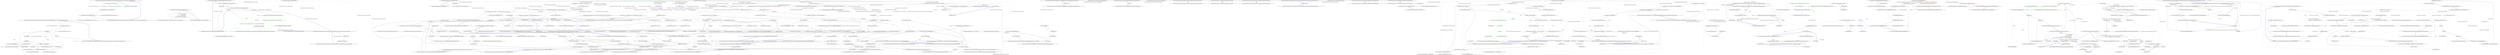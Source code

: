 digraph  {
m0_0 [cluster="Ninject.Modules.AssemblyNameRetriever.GetAssemblyNames(System.Collections.Generic.IEnumerable<string>, System.Predicate<System.Reflection.Assembly>)", file="ConstructorInjectionDirective.cs", label="Entry Ninject.Modules.AssemblyNameRetriever.GetAssemblyNames(System.Collections.Generic.IEnumerable<string>, System.Predicate<System.Reflection.Assembly>)", span="53-53"];
m0_1 [cluster="Ninject.Modules.AssemblyNameRetriever.GetAssemblyNames(System.Collections.Generic.IEnumerable<string>, System.Predicate<System.Reflection.Assembly>)", color=green, community=0, file="ConstructorInjectionDirective.cs", label="1: var assemblyCheckerType = typeof(AssemblyChecker)", span="56-56"];
m0_2 [cluster="Ninject.Modules.AssemblyNameRetriever.GetAssemblyNames(System.Collections.Generic.IEnumerable<string>, System.Predicate<System.Reflection.Assembly>)", color=green, community=0, file="ConstructorInjectionDirective.cs", label="0: var temporaryDomain = CreateTemporaryAppDomain()", span="57-57"];
m0_9 [cluster="Ninject.Modules.AssemblyNameRetriever.AssemblyChecker.GetAssemblyNames(System.Collections.Generic.IEnumerable<string>, System.Predicate<System.Reflection.Assembly>)", file="ConstructorInjectionDirective.cs", label="Entry Ninject.Modules.AssemblyNameRetriever.AssemblyChecker.GetAssemblyNames(System.Collections.Generic.IEnumerable<string>, System.Predicate<System.Reflection.Assembly>)", span="103-103"];
m0_13 [cluster="Ninject.Modules.AssemblyNameRetriever.AssemblyChecker.GetAssemblyNames(System.Collections.Generic.IEnumerable<string>, System.Predicate<System.Reflection.Assembly>)", file="ConstructorInjectionDirective.cs", label="var result = new List<AssemblyName>()", span="105-105"];
m0_14 [cluster="Ninject.Modules.AssemblyNameRetriever.AssemblyChecker.GetAssemblyNames(System.Collections.Generic.IEnumerable<string>, System.Predicate<System.Reflection.Assembly>)", file="ConstructorInjectionDirective.cs", label=filenames, span="106-106"];
m0_21 [cluster="Ninject.Modules.AssemblyNameRetriever.AssemblyChecker.GetAssemblyNames(System.Collections.Generic.IEnumerable<string>, System.Predicate<System.Reflection.Assembly>)", file="ConstructorInjectionDirective.cs", label="filter(assembly)", span="132-132"];
m0_23 [cluster="Ninject.Modules.AssemblyNameRetriever.AssemblyChecker.GetAssemblyNames(System.Collections.Generic.IEnumerable<string>, System.Predicate<System.Reflection.Assembly>)", file="ConstructorInjectionDirective.cs", label="return result;", span="138-138"];
m0_22 [cluster="Ninject.Modules.AssemblyNameRetriever.AssemblyChecker.GetAssemblyNames(System.Collections.Generic.IEnumerable<string>, System.Predicate<System.Reflection.Assembly>)", file="ConstructorInjectionDirective.cs", label="result.Add(assembly.GetName(false))", span="134-134"];
m0_18 [cluster="Ninject.Modules.AssemblyNameRetriever.AssemblyChecker.GetAssemblyNames(System.Collections.Generic.IEnumerable<string>, System.Predicate<System.Reflection.Assembly>)", file="ConstructorInjectionDirective.cs", label=BadImageFormatException, span="115-115"];
m0_20 [cluster="Ninject.Modules.AssemblyNameRetriever.AssemblyChecker.GetAssemblyNames(System.Collections.Generic.IEnumerable<string>, System.Predicate<System.Reflection.Assembly>)", file="ConstructorInjectionDirective.cs", label=FileNotFoundException, span="126-126"];
m0_15 [cluster="Ninject.Modules.AssemblyNameRetriever.AssemblyChecker.GetAssemblyNames(System.Collections.Generic.IEnumerable<string>, System.Predicate<System.Reflection.Assembly>)", file="ConstructorInjectionDirective.cs", label="Assembly assembly", span="108-108"];
m0_16 [cluster="Ninject.Modules.AssemblyNameRetriever.AssemblyChecker.GetAssemblyNames(System.Collections.Generic.IEnumerable<string>, System.Predicate<System.Reflection.Assembly>)", file="ConstructorInjectionDirective.cs", label="File.Exists(filename)", span="109-109"];
m0_17 [cluster="Ninject.Modules.AssemblyNameRetriever.AssemblyChecker.GetAssemblyNames(System.Collections.Generic.IEnumerable<string>, System.Predicate<System.Reflection.Assembly>)", file="ConstructorInjectionDirective.cs", label="assembly = Assembly.LoadFrom(filename)", span="113-113"];
m0_19 [cluster="Ninject.Modules.AssemblyNameRetriever.AssemblyChecker.GetAssemblyNames(System.Collections.Generic.IEnumerable<string>, System.Predicate<System.Reflection.Assembly>)", file="ConstructorInjectionDirective.cs", label="assembly = Assembly.Load(filename)", span="124-124"];
m0_24 [cluster="Ninject.Modules.AssemblyNameRetriever.AssemblyChecker.GetAssemblyNames(System.Collections.Generic.IEnumerable<string>, System.Predicate<System.Reflection.Assembly>)", file="ConstructorInjectionDirective.cs", label="Exit Ninject.Modules.AssemblyNameRetriever.AssemblyChecker.GetAssemblyNames(System.Collections.Generic.IEnumerable<string>, System.Predicate<System.Reflection.Assembly>)", span="103-103"];
m0_25 [cluster="System.Collections.Generic.List<T>.List()", file="ConstructorInjectionDirective.cs", label="Entry System.Collections.Generic.List<T>.List()", span="0-0"];
m0_3 [cluster="Ninject.Modules.AssemblyNameRetriever.GetAssemblyNames(System.Collections.Generic.IEnumerable<string>, System.Predicate<System.Reflection.Assembly>)", file="ConstructorInjectionDirective.cs", label="Ninject.Planning.Directives.ConstructorInjectionDirective", span=""];
m0_4 [cluster="Ninject.Modules.AssemblyNameRetriever.GetAssemblyNames(System.Collections.Generic.IEnumerable<string>, System.Predicate<System.Reflection.Assembly>)", file="ConstructorInjectionDirective.cs", label="return checker.GetAssemblyNames(filenames.ToArray(), filter);", span="64-64"];
m0_5 [cluster="Ninject.Modules.AssemblyNameRetriever.GetAssemblyNames(System.Collections.Generic.IEnumerable<string>, System.Predicate<System.Reflection.Assembly>)", file="ConstructorInjectionDirective.cs", label="Exit Ninject.Modules.AssemblyNameRetriever.GetAssemblyNames(System.Collections.Generic.IEnumerable<string>, System.Predicate<System.Reflection.Assembly>)", span="53-53"];
m0_29 [cluster="System.Predicate<T>.Invoke(T)", file="ConstructorInjectionDirective.cs", label="Entry System.Predicate<T>.Invoke(T)", span="0-0"];
m0_31 [cluster="System.Collections.Generic.List<T>.Add(T)", file="ConstructorInjectionDirective.cs", label="Entry System.Collections.Generic.List<T>.Add(T)", span="0-0"];
m0_6 [cluster="Ninject.Modules.AssemblyNameRetriever.CreateTemporaryAppDomain()", file="ConstructorInjectionDirective.cs", label="Entry Ninject.Modules.AssemblyNameRetriever.CreateTemporaryAppDomain()", span="84-84"];
m0_10 [cluster="Ninject.Modules.AssemblyNameRetriever.CreateTemporaryAppDomain()", file="ConstructorInjectionDirective.cs", label="return AppDomain.CreateDomain(\r\n                ''NinjectModuleLoader'',\r\n                AppDomain.CurrentDomain.Evidence,\r\n                AppDomain.CurrentDomain.SetupInformation);", span="86-89"];
m0_11 [cluster="Ninject.Modules.AssemblyNameRetriever.CreateTemporaryAppDomain()", file="ConstructorInjectionDirective.cs", label="Exit Ninject.Modules.AssemblyNameRetriever.CreateTemporaryAppDomain()", span="84-84"];
m0_27 [cluster="System.Reflection.Assembly.LoadFrom(string)", file="ConstructorInjectionDirective.cs", label="Entry System.Reflection.Assembly.LoadFrom(string)", span="0-0"];
m0_7 [cluster="System.AppDomain.CreateInstanceAndUnwrap(string, string)", file="ConstructorInjectionDirective.cs", label="Entry System.AppDomain.CreateInstanceAndUnwrap(string, string)", span="0-0"];
m0_8 [cluster="System.Collections.Generic.IEnumerable<TSource>.ToArray<TSource>()", file="ConstructorInjectionDirective.cs", label="Entry System.Collections.Generic.IEnumerable<TSource>.ToArray<TSource>()", span="0-0"];
m0_28 [cluster="System.Reflection.Assembly.Load(string)", file="ConstructorInjectionDirective.cs", label="Entry System.Reflection.Assembly.Load(string)", span="0-0"];
m0_30 [cluster="System.Reflection.Assembly.GetName(bool)", file="ConstructorInjectionDirective.cs", label="Entry System.Reflection.Assembly.GetName(bool)", span="0-0"];
m0_26 [cluster="System.IO.File.Exists(string)", file="ConstructorInjectionDirective.cs", label="Entry System.IO.File.Exists(string)", span="0-0"];
m0_12 [cluster="System.AppDomain.CreateDomain(string, System.Security.Policy.Evidence, System.AppDomainSetup)", file="ConstructorInjectionDirective.cs", label="Entry System.AppDomain.CreateDomain(string, System.Security.Policy.Evidence, System.AppDomainSetup)", span="0-0"];
m1_4 [cluster="Ninject.Planning.Strategies.ConstructorReflectionStrategy.Execute(Ninject.Planning.IPlan)", file="ConstructorReflectionStrategy.cs", label="Entry Ninject.Planning.Strategies.ConstructorReflectionStrategy.Execute(Ninject.Planning.IPlan)", span="63-63"];
m1_5 [cluster="Ninject.Planning.Strategies.ConstructorReflectionStrategy.Execute(Ninject.Planning.IPlan)", file="ConstructorReflectionStrategy.cs", label="var constructors = this.Selector.SelectConstructorsForInjection(plan.Type)", span="65-65"];
m1_11 [cluster="Ninject.Planning.Strategies.ConstructorReflectionStrategy.Execute(Ninject.Planning.IPlan)", color=green, community=0, file="ConstructorReflectionStrategy.cs", label="0: var directive = new ConstructorInjectionDirective(constructor, this.InjectorFactory.Create(constructor))\r\n                {\r\n                     HasInjectAttribute = hasInjectAttribute,\r\n                     HasObsoleteAttribute = hasObsoleteAttribute,\r\n                }", span="76-80"];
m1_6 [cluster="Ninject.Planning.Strategies.ConstructorReflectionStrategy.Execute(Ninject.Planning.IPlan)", file="ConstructorReflectionStrategy.cs", label="constructors == null", span="66-66"];
m1_8 [cluster="Ninject.Planning.Strategies.ConstructorReflectionStrategy.Execute(Ninject.Planning.IPlan)", file="ConstructorReflectionStrategy.cs", label=constructors, span="72-72"];
m1_7 [cluster="Ninject.Planning.Strategies.ConstructorReflectionStrategy.Execute(Ninject.Planning.IPlan)", file="ConstructorReflectionStrategy.cs", label="return;", span="68-68"];
m1_9 [cluster="Ninject.Planning.Strategies.ConstructorReflectionStrategy.Execute(Ninject.Planning.IPlan)", file="ConstructorReflectionStrategy.cs", label="var hasInjectAttribute = constructor.HasAttribute(this.Settings.InjectAttribute)", span="74-74"];
m1_10 [cluster="Ninject.Planning.Strategies.ConstructorReflectionStrategy.Execute(Ninject.Planning.IPlan)", color=green, community=0, file="ConstructorReflectionStrategy.cs", label="0: var hasObsoleteAttribute = constructor.HasAttribute(typeof(ObsoleteAttribute))", span="75-75"];
m1_12 [cluster="Ninject.Planning.Strategies.ConstructorReflectionStrategy.Execute(Ninject.Planning.IPlan)", file="ConstructorReflectionStrategy.cs", label="Exit Ninject.Planning.Strategies.ConstructorReflectionStrategy.Execute(Ninject.Planning.IPlan)", span="63-63"];
m1_15 [cluster="Ninject.Planning.Directives.ConstructorInjectionDirective.ConstructorInjectionDirective(System.Reflection.ConstructorInfo, Ninject.Injection.ConstructorInjector)", file="ConstructorReflectionStrategy.cs", label="Entry Ninject.Planning.Directives.ConstructorInjectionDirective.ConstructorInjectionDirective(System.Reflection.ConstructorInfo, Ninject.Injection.ConstructorInjector)", span="37-37"];
m1_17 [cluster="Ninject.Planning.IPlan.Add(Ninject.Planning.Directives.IDirective)", file="ConstructorReflectionStrategy.cs", label="Entry Ninject.Planning.IPlan.Add(Ninject.Planning.Directives.IDirective)", span="49-49"];
m1_13 [cluster="Ninject.Selection.ISelector.SelectConstructorsForInjection(System.Type)", file="ConstructorReflectionStrategy.cs", label="Entry Ninject.Selection.ISelector.SelectConstructorsForInjection(System.Type)", span="51-51"];
m1_0 [cluster="Ninject.Planning.Strategies.ConstructorReflectionStrategy.ConstructorReflectionStrategy(Ninject.Selection.ISelector, Ninject.Injection.IInjectorFactory)", file="ConstructorReflectionStrategy.cs", label="Entry Ninject.Planning.Strategies.ConstructorReflectionStrategy.ConstructorReflectionStrategy(Ninject.Selection.ISelector, Ninject.Injection.IInjectorFactory)", span="42-42"];
m1_1 [cluster="Ninject.Planning.Strategies.ConstructorReflectionStrategy.ConstructorReflectionStrategy(Ninject.Selection.ISelector, Ninject.Injection.IInjectorFactory)", file="ConstructorReflectionStrategy.cs", label="this.Selector = selector", span="44-44"];
m1_2 [cluster="Ninject.Planning.Strategies.ConstructorReflectionStrategy.ConstructorReflectionStrategy(Ninject.Selection.ISelector, Ninject.Injection.IInjectorFactory)", file="ConstructorReflectionStrategy.cs", label="this.InjectorFactory = injectorFactory", span="45-45"];
m1_3 [cluster="Ninject.Planning.Strategies.ConstructorReflectionStrategy.ConstructorReflectionStrategy(Ninject.Selection.ISelector, Ninject.Injection.IInjectorFactory)", file="ConstructorReflectionStrategy.cs", label="Exit Ninject.Planning.Strategies.ConstructorReflectionStrategy.ConstructorReflectionStrategy(Ninject.Selection.ISelector, Ninject.Injection.IInjectorFactory)", span="42-42"];
m1_14 [cluster="System.Reflection.MemberInfo.HasAttribute(System.Type)", file="ConstructorReflectionStrategy.cs", label="Entry System.Reflection.MemberInfo.HasAttribute(System.Type)", span="56-56"];
m1_16 [cluster="Ninject.Injection.IInjectorFactory.Create(System.Reflection.ConstructorInfo)", file="ConstructorReflectionStrategy.cs", label="Entry Ninject.Injection.IInjectorFactory.Create(System.Reflection.ConstructorInfo)", span="38-38"];
m1_18 [file="ConstructorReflectionStrategy.cs", label="Ninject.Planning.Strategies.ConstructorReflectionStrategy", span=""];
m2_4 [cluster="Ninject.Tests.Integration.ConstructorSelectionTests.Dispose()", file="ConstructorSelectionTests.cs", label="Entry Ninject.Tests.Integration.ConstructorSelectionTests.Dispose()", span="21-21"];
m2_5 [cluster="Ninject.Tests.Integration.ConstructorSelectionTests.Dispose()", file="ConstructorSelectionTests.cs", label="this.kernel.Dispose()", span="23-23"];
m2_6 [cluster="Ninject.Tests.Integration.ConstructorSelectionTests.Dispose()", file="ConstructorSelectionTests.cs", label="Exit Ninject.Tests.Integration.ConstructorSelectionTests.Dispose()", span="21-21"];
m2_164 [cluster="Ninject.Syntax.IBindingNamedSyntax<T>.Named(string)", file="ConstructorSelectionTests.cs", label="Entry Ninject.Syntax.IBindingNamedSyntax<T>.Named(string)", span="37-37"];
m2_127 [cluster="Ninject.Tests.Integration.ConstructorSelectionTests.ConstantsCanBePassedToToConstructor()", file="ConstructorSelectionTests.cs", label="Entry Ninject.Tests.Integration.ConstructorSelectionTests.ConstantsCanBePassedToToConstructor()", span="146-146"];
m2_128 [cluster="Ninject.Tests.Integration.ConstructorSelectionTests.ConstantsCanBePassedToToConstructor()", file="ConstructorSelectionTests.cs", label="var ninja = new Ninja(new Sword())", span="148-148"];
m2_129 [cluster="Ninject.Tests.Integration.ConstructorSelectionTests.ConstantsCanBePassedToToConstructor()", file="ConstructorSelectionTests.cs", label="kernel.Bind<Barracks>().ToConstructor(_ => new Barracks(ninja))", span="149-149"];
m2_130 [cluster="Ninject.Tests.Integration.ConstructorSelectionTests.ConstantsCanBePassedToToConstructor()", file="ConstructorSelectionTests.cs", label="var barracks1 = kernel.Get<Barracks>()", span="151-151"];
m2_131 [cluster="Ninject.Tests.Integration.ConstructorSelectionTests.ConstantsCanBePassedToToConstructor()", file="ConstructorSelectionTests.cs", label="var barracks2 = kernel.Get<Barracks>()", span="152-152"];
m2_132 [cluster="Ninject.Tests.Integration.ConstructorSelectionTests.ConstantsCanBePassedToToConstructor()", file="ConstructorSelectionTests.cs", label="barracks1.Warrior.Should().BeSameAs(barracks2.Warrior)", span="154-154"];
m2_133 [cluster="Ninject.Tests.Integration.ConstructorSelectionTests.ConstantsCanBePassedToToConstructor()", file="ConstructorSelectionTests.cs", label="Exit Ninject.Tests.Integration.ConstructorSelectionTests.ConstantsCanBePassedToToConstructor()", span="146-146"];
m2_210 [cluster="Ninject.Tests.Integration.ConstructorSelectionTests.ClassWithSelfBindableType.ClassWithSelfBindableType(Ninject.Tests.Fakes.Sword)", file="ConstructorSelectionTests.cs", label="Entry Ninject.Tests.Integration.ConstructorSelectionTests.ClassWithSelfBindableType.ClassWithSelfBindableType(Ninject.Tests.Fakes.Sword)", span="268-268"];
m2_211 [cluster="Ninject.Tests.Integration.ConstructorSelectionTests.ClassWithSelfBindableType.ClassWithSelfBindableType(Ninject.Tests.Fakes.Sword)", file="ConstructorSelectionTests.cs", label="this.Sword = sword", span="270-270"];
m2_212 [cluster="Ninject.Tests.Integration.ConstructorSelectionTests.ClassWithSelfBindableType.ClassWithSelfBindableType(Ninject.Tests.Fakes.Sword)", file="ConstructorSelectionTests.cs", label="Exit Ninject.Tests.Integration.ConstructorSelectionTests.ClassWithSelfBindableType.ClassWithSelfBindableType(Ninject.Tests.Fakes.Sword)", span="268-268"];
m2_191 [cluster="Ninject.Syntax.BindingRoot.Bind(params System.Type[])", file="ConstructorSelectionTests.cs", label="Entry Ninject.Syntax.BindingRoot.Bind(params System.Type[])", span="119-119"];
m2_100 [cluster="Ninject.Tests.Fakes.Barracks.Barracks(Ninject.Tests.Fakes.IWarrior)", file="ConstructorSelectionTests.cs", label="Entry Ninject.Tests.Fakes.Barracks.Barracks(Ninject.Tests.Fakes.IWarrior)", span="8-8"];
m2_33 [cluster="Ninject.Tests.Integration.ConstructorSelectionTests.FirstAvailableWithBindingAvailableIsUsed()", file="ConstructorSelectionTests.cs", label="Entry Ninject.Tests.Integration.ConstructorSelectionTests.FirstAvailableWithBindingAvailableIsUsed()", span="51-51"];
m2_34 [cluster="Ninject.Tests.Integration.ConstructorSelectionTests.FirstAvailableWithBindingAvailableIsUsed()", file="ConstructorSelectionTests.cs", label="kernel.Bind<Barracks>().ToSelf()", span="53-53"];
m2_35 [cluster="Ninject.Tests.Integration.ConstructorSelectionTests.FirstAvailableWithBindingAvailableIsUsed()", file="ConstructorSelectionTests.cs", label="kernel.Bind<IWeapon>().To<Sword>()", span="54-54"];
m2_36 [cluster="Ninject.Tests.Integration.ConstructorSelectionTests.FirstAvailableWithBindingAvailableIsUsed()", file="ConstructorSelectionTests.cs", label="var barracks = kernel.Get<Barracks>()", span="56-56"];
m2_37 [cluster="Ninject.Tests.Integration.ConstructorSelectionTests.FirstAvailableWithBindingAvailableIsUsed()", file="ConstructorSelectionTests.cs", label="barracks.Should().NotBeNull()", span="57-57"];
m2_38 [cluster="Ninject.Tests.Integration.ConstructorSelectionTests.FirstAvailableWithBindingAvailableIsUsed()", file="ConstructorSelectionTests.cs", label="barracks.Warrior.Should().BeNull()", span="58-58"];
m2_39 [cluster="Ninject.Tests.Integration.ConstructorSelectionTests.FirstAvailableWithBindingAvailableIsUsed()", file="ConstructorSelectionTests.cs", label="barracks.Weapon.Should().NotBeNull()", span="59-59"];
m2_40 [cluster="Ninject.Tests.Integration.ConstructorSelectionTests.FirstAvailableWithBindingAvailableIsUsed()", file="ConstructorSelectionTests.cs", label="Exit Ninject.Tests.Integration.ConstructorSelectionTests.FirstAvailableWithBindingAvailableIsUsed()", span="51-51"];
m2_150 [cluster="Ninject.Tests.Integration.ConstructorSelectionTests.WhenLazyValuesArePassedToConstructorSelectionTheyAreEvaluatedAtResolve()", file="ConstructorSelectionTests.cs", label="Entry Ninject.Tests.Integration.ConstructorSelectionTests.WhenLazyValuesArePassedToConstructorSelectionTheyAreEvaluatedAtResolve()", span="179-179"];
m2_151 [cluster="Ninject.Tests.Integration.ConstructorSelectionTests.WhenLazyValuesArePassedToConstructorSelectionTheyAreEvaluatedAtResolve()", file="ConstructorSelectionTests.cs", label="int activationCount = 0", span="181-181"];
m2_152 [cluster="Ninject.Tests.Integration.ConstructorSelectionTests.WhenLazyValuesArePassedToConstructorSelectionTheyAreEvaluatedAtResolve()", file="ConstructorSelectionTests.cs", label="kernel.Bind<Ninja>().ToSelf().Named(''1'').OnActivation(inst => activationCount++)", span="182-182"];
m2_153 [cluster="Ninject.Tests.Integration.ConstructorSelectionTests.WhenLazyValuesArePassedToConstructorSelectionTheyAreEvaluatedAtResolve()", file="ConstructorSelectionTests.cs", label="kernel.Bind<Barracks>().ToConstructor(ctorArg => new Barracks(ctorArg.Context.Kernel.Get<Ninja>(''1''), ctorArg.Inject<IWeapon>()))", span="183-183"];
m2_156 [cluster="Ninject.Tests.Integration.ConstructorSelectionTests.WhenLazyValuesArePassedToConstructorSelectionTheyAreEvaluatedAtResolve()", file="ConstructorSelectionTests.cs", label="activationCount.Should().Be(0)", span="187-187"];
m2_162 [cluster="Ninject.Tests.Integration.ConstructorSelectionTests.WhenLazyValuesArePassedToConstructorSelectionTheyAreEvaluatedAtResolve()", file="ConstructorSelectionTests.cs", label="activationCount.Should().Be(1)", span="194-194"];
m2_154 [cluster="Ninject.Tests.Integration.ConstructorSelectionTests.WhenLazyValuesArePassedToConstructorSelectionTheyAreEvaluatedAtResolve()", file="ConstructorSelectionTests.cs", label="kernel.Bind<IWeapon>().To<Sword>()", span="184-184"];
m2_155 [cluster="Ninject.Tests.Integration.ConstructorSelectionTests.WhenLazyValuesArePassedToConstructorSelectionTheyAreEvaluatedAtResolve()", file="ConstructorSelectionTests.cs", label="kernel.Bind<IWarrior>().To<Samurai>()", span="185-185"];
m2_157 [cluster="Ninject.Tests.Integration.ConstructorSelectionTests.WhenLazyValuesArePassedToConstructorSelectionTheyAreEvaluatedAtResolve()", file="ConstructorSelectionTests.cs", label="var barracks = kernel.Get<Barracks>()", span="188-188"];
m2_158 [cluster="Ninject.Tests.Integration.ConstructorSelectionTests.WhenLazyValuesArePassedToConstructorSelectionTheyAreEvaluatedAtResolve()", file="ConstructorSelectionTests.cs", label="barracks.Should().NotBeNull()", span="190-190"];
m2_159 [cluster="Ninject.Tests.Integration.ConstructorSelectionTests.WhenLazyValuesArePassedToConstructorSelectionTheyAreEvaluatedAtResolve()", file="ConstructorSelectionTests.cs", label="barracks.Warrior.Should().NotBeNull()", span="191-191"];
m2_160 [cluster="Ninject.Tests.Integration.ConstructorSelectionTests.WhenLazyValuesArePassedToConstructorSelectionTheyAreEvaluatedAtResolve()", file="ConstructorSelectionTests.cs", label="barracks.Warrior.Should().BeOfType<Ninja>()", span="192-192"];
m2_161 [cluster="Ninject.Tests.Integration.ConstructorSelectionTests.WhenLazyValuesArePassedToConstructorSelectionTheyAreEvaluatedAtResolve()", file="ConstructorSelectionTests.cs", label="barracks.Weapon.Should().NotBeNull()", span="193-193"];
m2_163 [cluster="Ninject.Tests.Integration.ConstructorSelectionTests.WhenLazyValuesArePassedToConstructorSelectionTheyAreEvaluatedAtResolve()", file="ConstructorSelectionTests.cs", label="Exit Ninject.Tests.Integration.ConstructorSelectionTests.WhenLazyValuesArePassedToConstructorSelectionTheyAreEvaluatedAtResolve()", span="179-179"];
m2_117 [cluster="Ninject.Tests.Integration.ConstructorSelectionTests.DefaultValuesAreEvaluatedForEachRequest()", file="ConstructorSelectionTests.cs", label="Entry Ninject.Tests.Integration.ConstructorSelectionTests.DefaultValuesAreEvaluatedForEachRequest()", span="134-134"];
m2_118 [cluster="Ninject.Tests.Integration.ConstructorSelectionTests.DefaultValuesAreEvaluatedForEachRequest()", file="ConstructorSelectionTests.cs", label="kernel.Bind<Barracks>().ToConstructor(_ => new Barracks(new Ninja(new Sword())))", span="136-136"];
m2_119 [cluster="Ninject.Tests.Integration.ConstructorSelectionTests.DefaultValuesAreEvaluatedForEachRequest()", file="ConstructorSelectionTests.cs", label="var barracks1 = kernel.Get<Barracks>()", span="138-138"];
m2_120 [cluster="Ninject.Tests.Integration.ConstructorSelectionTests.DefaultValuesAreEvaluatedForEachRequest()", file="ConstructorSelectionTests.cs", label="var barracks2 = kernel.Get<Barracks>()", span="139-139"];
m2_121 [cluster="Ninject.Tests.Integration.ConstructorSelectionTests.DefaultValuesAreEvaluatedForEachRequest()", file="ConstructorSelectionTests.cs", label="barracks1.Warrior.Should().NotBeSameAs(barracks2.Warrior)", span="141-141"];
m2_122 [cluster="Ninject.Tests.Integration.ConstructorSelectionTests.DefaultValuesAreEvaluatedForEachRequest()", file="ConstructorSelectionTests.cs", label="Exit Ninject.Tests.Integration.ConstructorSelectionTests.DefaultValuesAreEvaluatedForEachRequest()", span="134-134"];
m2_21 [cluster="Ninject.Tests.Integration.ConstructorSelectionTests.CtorIsUsedWhenParameterIsSupplied()", file="ConstructorSelectionTests.cs", label="Entry Ninject.Tests.Integration.ConstructorSelectionTests.CtorIsUsedWhenParameterIsSupplied()", span="38-38"];
m2_22 [cluster="Ninject.Tests.Integration.ConstructorSelectionTests.CtorIsUsedWhenParameterIsSupplied()", file="ConstructorSelectionTests.cs", label="kernel.Bind<Barracks>().ToSelf()", span="40-40"];
m2_23 [cluster="Ninject.Tests.Integration.ConstructorSelectionTests.CtorIsUsedWhenParameterIsSupplied()", file="ConstructorSelectionTests.cs", label="var constructorArgument = new ConstructorArgument(''warrior'', new Samurai(new Sword()))", span="41-41"];
m2_24 [cluster="Ninject.Tests.Integration.ConstructorSelectionTests.CtorIsUsedWhenParameterIsSupplied()", file="ConstructorSelectionTests.cs", label="var barracks = kernel.Get<Barracks>(constructorArgument)", span="42-42"];
m2_25 [cluster="Ninject.Tests.Integration.ConstructorSelectionTests.CtorIsUsedWhenParameterIsSupplied()", file="ConstructorSelectionTests.cs", label="barracks.Should().NotBeNull()", span="44-44"];
m2_26 [cluster="Ninject.Tests.Integration.ConstructorSelectionTests.CtorIsUsedWhenParameterIsSupplied()", file="ConstructorSelectionTests.cs", label="barracks.Warrior.Should().NotBeNull()", span="45-45"];
m2_27 [cluster="Ninject.Tests.Integration.ConstructorSelectionTests.CtorIsUsedWhenParameterIsSupplied()", file="ConstructorSelectionTests.cs", label="barracks.Warrior.Weapon.Should().NotBeNull()", span="46-46"];
m2_28 [cluster="Ninject.Tests.Integration.ConstructorSelectionTests.CtorIsUsedWhenParameterIsSupplied()", file="ConstructorSelectionTests.cs", label="barracks.Weapon.Should().BeNull()", span="47-47"];
m2_29 [cluster="Ninject.Tests.Integration.ConstructorSelectionTests.CtorIsUsedWhenParameterIsSupplied()", file="ConstructorSelectionTests.cs", label="Exit Ninject.Tests.Integration.ConstructorSelectionTests.CtorIsUsedWhenParameterIsSupplied()", span="38-38"];
m2_87 [cluster="Ninject.Tests.Integration.ConstructorSelectionTests.SelectedCtorIsUsedIfDeclaredWithInjectedArgument()", file="ConstructorSelectionTests.cs", label="Entry Ninject.Tests.Integration.ConstructorSelectionTests.SelectedCtorIsUsedIfDeclaredWithInjectedArgument()", span="106-106"];
m2_88 [cluster="Ninject.Tests.Integration.ConstructorSelectionTests.SelectedCtorIsUsedIfDeclaredWithInjectedArgument()", file="ConstructorSelectionTests.cs", label="kernel.Bind<Barracks>().ToConstructor(ctorArg => new Barracks(ctorArg.Inject<IWarrior>()))", span="108-108"];
m2_89 [cluster="Ninject.Tests.Integration.ConstructorSelectionTests.SelectedCtorIsUsedIfDeclaredWithInjectedArgument()", file="ConstructorSelectionTests.cs", label="kernel.Bind<IWeapon>().To<Sword>()", span="109-109"];
m2_90 [cluster="Ninject.Tests.Integration.ConstructorSelectionTests.SelectedCtorIsUsedIfDeclaredWithInjectedArgument()", file="ConstructorSelectionTests.cs", label="kernel.Bind<IWarrior>().To<Samurai>()", span="110-110"];
m2_91 [cluster="Ninject.Tests.Integration.ConstructorSelectionTests.SelectedCtorIsUsedIfDeclaredWithInjectedArgument()", file="ConstructorSelectionTests.cs", label="var barracks = kernel.Get<Barracks>()", span="112-112"];
m2_92 [cluster="Ninject.Tests.Integration.ConstructorSelectionTests.SelectedCtorIsUsedIfDeclaredWithInjectedArgument()", file="ConstructorSelectionTests.cs", label="barracks.Should().NotBeNull()", span="113-113"];
m2_93 [cluster="Ninject.Tests.Integration.ConstructorSelectionTests.SelectedCtorIsUsedIfDeclaredWithInjectedArgument()", file="ConstructorSelectionTests.cs", label="barracks.Warrior.Should().NotBeNull()", span="114-114"];
m2_94 [cluster="Ninject.Tests.Integration.ConstructorSelectionTests.SelectedCtorIsUsedIfDeclaredWithInjectedArgument()", file="ConstructorSelectionTests.cs", label="barracks.Warrior.Should().BeOfType<Samurai>()", span="115-115"];
m2_95 [cluster="Ninject.Tests.Integration.ConstructorSelectionTests.SelectedCtorIsUsedIfDeclaredWithInjectedArgument()", file="ConstructorSelectionTests.cs", label="barracks.Weapon.Should().BeNull()", span="116-116"];
m2_96 [cluster="Ninject.Tests.Integration.ConstructorSelectionTests.SelectedCtorIsUsedIfDeclaredWithInjectedArgument()", file="ConstructorSelectionTests.cs", label="Exit Ninject.Tests.Integration.ConstructorSelectionTests.SelectedCtorIsUsedIfDeclaredWithInjectedArgument()", span="106-106"];
m2_7 [cluster="Ninject.Infrastructure.Disposal.DisposableObject.Dispose()", file="ConstructorSelectionTests.cs", label="Entry Ninject.Infrastructure.Disposal.DisposableObject.Dispose()", span="53-53"];
m2_200 [cluster="Ninject.Tests.Integration.ConstructorSelectionTests.ClassWithDefaultValue.ClassWithDefaultValue(int)", file="ConstructorSelectionTests.cs", label="Entry Ninject.Tests.Integration.ConstructorSelectionTests.ClassWithDefaultValue.ClassWithDefaultValue(int)", span="239-239"];
m2_201 [cluster="Ninject.Tests.Integration.ConstructorSelectionTests.ClassWithDefaultValue.ClassWithDefaultValue(int)", file="ConstructorSelectionTests.cs", label="this.X = x", span="241-241"];
m2_202 [cluster="Ninject.Tests.Integration.ConstructorSelectionTests.ClassWithDefaultValue.ClassWithDefaultValue(int)", file="ConstructorSelectionTests.cs", label="Exit Ninject.Tests.Integration.ConstructorSelectionTests.ClassWithDefaultValue.ClassWithDefaultValue(int)", span="239-239"];
m2_197 [cluster="Unk.NotBe", file="ConstructorSelectionTests.cs", label="Entry Unk.NotBe", span=""];
m2_8 [cluster="Ninject.Tests.Integration.ConstructorSelectionTests.DefaultCtorIsUsedWhenNoBindingAreAvailable()", file="ConstructorSelectionTests.cs", label="Entry Ninject.Tests.Integration.ConstructorSelectionTests.DefaultCtorIsUsedWhenNoBindingAreAvailable()", span="27-27"];
m2_9 [cluster="Ninject.Tests.Integration.ConstructorSelectionTests.DefaultCtorIsUsedWhenNoBindingAreAvailable()", file="ConstructorSelectionTests.cs", label="kernel.Bind<Barracks>().ToSelf()", span="29-29"];
m2_10 [cluster="Ninject.Tests.Integration.ConstructorSelectionTests.DefaultCtorIsUsedWhenNoBindingAreAvailable()", file="ConstructorSelectionTests.cs", label="var barracks = kernel.Get<Barracks>()", span="31-31"];
m2_11 [cluster="Ninject.Tests.Integration.ConstructorSelectionTests.DefaultCtorIsUsedWhenNoBindingAreAvailable()", file="ConstructorSelectionTests.cs", label="barracks.Should().NotBeNull()", span="32-32"];
m2_12 [cluster="Ninject.Tests.Integration.ConstructorSelectionTests.DefaultCtorIsUsedWhenNoBindingAreAvailable()", file="ConstructorSelectionTests.cs", label="barracks.Warrior.Should().BeNull()", span="33-33"];
m2_13 [cluster="Ninject.Tests.Integration.ConstructorSelectionTests.DefaultCtorIsUsedWhenNoBindingAreAvailable()", file="ConstructorSelectionTests.cs", label="barracks.Weapon.Should().BeNull()", span="34-34"];
m2_14 [cluster="Ninject.Tests.Integration.ConstructorSelectionTests.DefaultCtorIsUsedWhenNoBindingAreAvailable()", file="ConstructorSelectionTests.cs", label="Exit Ninject.Tests.Integration.ConstructorSelectionTests.DefaultCtorIsUsedWhenNoBindingAreAvailable()", span="27-27"];
m2_18 [cluster="Unk.Should", file="ConstructorSelectionTests.cs", label="Entry Unk.Should", span=""];
m2_41 [cluster="Ninject.Syntax.IBindingToSyntax<T1>.To<TImplementation>()", file="ConstructorSelectionTests.cs", label="Entry Ninject.Syntax.IBindingToSyntax<T1>.To<TImplementation>()", span="46-46"];
m2_20 [cluster="Unk.BeNull", file="ConstructorSelectionTests.cs", label="Entry Unk.BeNull", span=""];
m2_62 [cluster="Unk.>", file="ConstructorSelectionTests.cs", label="Entry Unk.>", span=""];
m2_123 [cluster="Unk.NotBeSameAs", file="ConstructorSelectionTests.cs", label="Entry Unk.NotBeSameAs", span=""];
m2_166 [cluster="Unk.Be", file="ConstructorSelectionTests.cs", label="Entry Unk.Be", span=""];
m2_31 [cluster="Ninject.Tests.Fakes.Samurai.Samurai(Ninject.Tests.Fakes.IWeapon)", file="ConstructorSelectionTests.cs", label="Entry Ninject.Tests.Fakes.Samurai.Samurai(Ninject.Tests.Fakes.IWeapon)", span="23-23"];
m2_86 [cluster="Ninject.Tests.Fakes.Barracks.Barracks()", file="ConstructorSelectionTests.cs", label="Entry Ninject.Tests.Fakes.Barracks.Barracks()", span="4-4"];
m2_15 [cluster="Ninject.Syntax.BindingRoot.Bind<T>()", file="ConstructorSelectionTests.cs", label="Entry Ninject.Syntax.BindingRoot.Bind<T>()", span="50-50"];
m2_138 [cluster="Ninject.Tests.Integration.ConstructorSelectionTests.CreateNinja()", file="ConstructorSelectionTests.cs", label="Entry Ninject.Tests.Integration.ConstructorSelectionTests.CreateNinja()", span="159-159"];
m2_139 [cluster="Ninject.Tests.Integration.ConstructorSelectionTests.CreateNinja()", file="ConstructorSelectionTests.cs", label="return new Ninja(new Sword());", span="164-164"];
m2_140 [cluster="Ninject.Tests.Integration.ConstructorSelectionTests.CreateNinja()", file="ConstructorSelectionTests.cs", label="Exit Ninject.Tests.Integration.ConstructorSelectionTests.CreateNinja()", span="159-159"];
m2_141 [cluster="Ninject.Tests.Integration.ConstructorSelectionTests.ResultsFromNonGenericMethodCallsCanBePassedToToConstructor()", file="ConstructorSelectionTests.cs", label="Entry Ninject.Tests.Integration.ConstructorSelectionTests.ResultsFromNonGenericMethodCallsCanBePassedToToConstructor()", span="168-168"];
m2_142 [cluster="Ninject.Tests.Integration.ConstructorSelectionTests.ResultsFromNonGenericMethodCallsCanBePassedToToConstructor()", file="ConstructorSelectionTests.cs", label="kernel.Bind<Barracks>().ToConstructor(_ => new Barracks(CreateNinja()))", span="170-170"];
m2_143 [cluster="Ninject.Tests.Integration.ConstructorSelectionTests.ResultsFromNonGenericMethodCallsCanBePassedToToConstructor()", file="ConstructorSelectionTests.cs", label="var barracks1 = kernel.Get<Barracks>()", span="172-172"];
m2_144 [cluster="Ninject.Tests.Integration.ConstructorSelectionTests.ResultsFromNonGenericMethodCallsCanBePassedToToConstructor()", file="ConstructorSelectionTests.cs", label="var barracks2 = kernel.Get<Barracks>()", span="173-173"];
m2_145 [cluster="Ninject.Tests.Integration.ConstructorSelectionTests.ResultsFromNonGenericMethodCallsCanBePassedToToConstructor()", file="ConstructorSelectionTests.cs", label="barracks1.Warrior.Should().NotBeSameAs(barracks2.Warrior)", span="175-175"];
m2_146 [cluster="Ninject.Tests.Integration.ConstructorSelectionTests.ResultsFromNonGenericMethodCallsCanBePassedToToConstructor()", file="ConstructorSelectionTests.cs", label="Exit Ninject.Tests.Integration.ConstructorSelectionTests.ResultsFromNonGenericMethodCallsCanBePassedToToConstructor()", span="168-168"];
m2_215 [cluster="Ninject.Tests.Integration.ConstructorSelectionTests.ClassWithTwoInjectAttributes.ClassWithTwoInjectAttributes(int)", file="ConstructorSelectionTests.cs", label="Entry Ninject.Tests.Integration.ConstructorSelectionTests.ClassWithTwoInjectAttributes.ClassWithTwoInjectAttributes(int)", span="284-284"];
m2_216 [cluster="Ninject.Tests.Integration.ConstructorSelectionTests.ClassWithTwoInjectAttributes.ClassWithTwoInjectAttributes(int)", file="ConstructorSelectionTests.cs", label="Exit Ninject.Tests.Integration.ConstructorSelectionTests.ClassWithTwoInjectAttributes.ClassWithTwoInjectAttributes(int)", span="284-284"];
m2_42 [cluster="Ninject.Tests.Integration.ConstructorSelectionTests.CtorWithMostDependenciesIsUsedWhenBindingsAreAvailable()", file="ConstructorSelectionTests.cs", label="Entry Ninject.Tests.Integration.ConstructorSelectionTests.CtorWithMostDependenciesIsUsedWhenBindingsAreAvailable()", span="63-63"];
m2_43 [cluster="Ninject.Tests.Integration.ConstructorSelectionTests.CtorWithMostDependenciesIsUsedWhenBindingsAreAvailable()", file="ConstructorSelectionTests.cs", label="kernel.Bind<Barracks>().ToSelf()", span="65-65"];
m2_44 [cluster="Ninject.Tests.Integration.ConstructorSelectionTests.CtorWithMostDependenciesIsUsedWhenBindingsAreAvailable()", file="ConstructorSelectionTests.cs", label="kernel.Bind<IWeapon>().To<Sword>()", span="66-66"];
m2_45 [cluster="Ninject.Tests.Integration.ConstructorSelectionTests.CtorWithMostDependenciesIsUsedWhenBindingsAreAvailable()", file="ConstructorSelectionTests.cs", label="kernel.Bind<IWarrior>().To<Samurai>()", span="67-67"];
m2_46 [cluster="Ninject.Tests.Integration.ConstructorSelectionTests.CtorWithMostDependenciesIsUsedWhenBindingsAreAvailable()", file="ConstructorSelectionTests.cs", label="var barracks = kernel.Get<Barracks>()", span="69-69"];
m2_47 [cluster="Ninject.Tests.Integration.ConstructorSelectionTests.CtorWithMostDependenciesIsUsedWhenBindingsAreAvailable()", file="ConstructorSelectionTests.cs", label="barracks.Should().NotBeNull()", span="70-70"];
m2_48 [cluster="Ninject.Tests.Integration.ConstructorSelectionTests.CtorWithMostDependenciesIsUsedWhenBindingsAreAvailable()", file="ConstructorSelectionTests.cs", label="barracks.Warrior.Should().NotBeNull()", span="71-71"];
m2_49 [cluster="Ninject.Tests.Integration.ConstructorSelectionTests.CtorWithMostDependenciesIsUsedWhenBindingsAreAvailable()", file="ConstructorSelectionTests.cs", label="barracks.Warrior.Weapon.Should().NotBeNull()", span="72-72"];
m2_50 [cluster="Ninject.Tests.Integration.ConstructorSelectionTests.CtorWithMostDependenciesIsUsedWhenBindingsAreAvailable()", file="ConstructorSelectionTests.cs", label="barracks.Weapon.Should().NotBeNull()", span="73-73"];
m2_51 [cluster="Ninject.Tests.Integration.ConstructorSelectionTests.CtorWithMostDependenciesIsUsedWhenBindingsAreAvailable()", file="ConstructorSelectionTests.cs", label="Exit Ninject.Tests.Integration.ConstructorSelectionTests.CtorWithMostDependenciesIsUsedWhenBindingsAreAvailable()", span="63-63"];
m2_182 [cluster="Ninject.Tests.Integration.ConstructorSelectionTests.WhenConstructorHasSelfBindableTypeItDoesNotCountAsServedParameter()", file="ConstructorSelectionTests.cs", label="Entry Ninject.Tests.Integration.ConstructorSelectionTests.WhenConstructorHasSelfBindableTypeItDoesNotCountAsServedParameter()", span="208-208"];
m2_183 [cluster="Ninject.Tests.Integration.ConstructorSelectionTests.WhenConstructorHasSelfBindableTypeItDoesNotCountAsServedParameter()", file="ConstructorSelectionTests.cs", label="var instance = kernel.Get<ClassWithSelfBindableType>()", span="210-210"];
m2_184 [cluster="Ninject.Tests.Integration.ConstructorSelectionTests.WhenConstructorHasSelfBindableTypeItDoesNotCountAsServedParameter()", file="ConstructorSelectionTests.cs", label="instance.Sword.Should().BeNull()", span="212-212"];
m2_185 [cluster="Ninject.Tests.Integration.ConstructorSelectionTests.WhenConstructorHasSelfBindableTypeItDoesNotCountAsServedParameter()", file="ConstructorSelectionTests.cs", label="Exit Ninject.Tests.Integration.ConstructorSelectionTests.WhenConstructorHasSelfBindableTypeItDoesNotCountAsServedParameter()", span="208-208"];
m2_203 [cluster="Ninject.Tests.Integration.ConstructorSelectionTests.ClassWithGeneric.ClassWithGeneric()", file="ConstructorSelectionTests.cs", label="Entry Ninject.Tests.Integration.ConstructorSelectionTests.ClassWithGeneric.ClassWithGeneric()", span="250-250"];
m2_204 [cluster="Ninject.Tests.Integration.ConstructorSelectionTests.ClassWithGeneric.ClassWithGeneric()", file="ConstructorSelectionTests.cs", label="Exit Ninject.Tests.Integration.ConstructorSelectionTests.ClassWithGeneric.ClassWithGeneric()", span="250-250"];
m2_213 [cluster="Ninject.Tests.Integration.ConstructorSelectionTests.ClassWithTwoInjectAttributes.ClassWithTwoInjectAttributes()", file="ConstructorSelectionTests.cs", label="Entry Ninject.Tests.Integration.ConstructorSelectionTests.ClassWithTwoInjectAttributes.ClassWithTwoInjectAttributes()", span="279-279"];
m2_214 [cluster="Ninject.Tests.Integration.ConstructorSelectionTests.ClassWithTwoInjectAttributes.ClassWithTwoInjectAttributes()", file="ConstructorSelectionTests.cs", label="Exit Ninject.Tests.Integration.ConstructorSelectionTests.ClassWithTwoInjectAttributes.ClassWithTwoInjectAttributes()", span="279-279"];
m2_32 [cluster="Ninject.Tests.Fakes.Sword.Sword()", file="ConstructorSelectionTests.cs", label="Entry Ninject.Tests.Fakes.Sword.Sword()", span="4-4"];
m2_101 [cluster="Ninject.Syntax.IConstructorArgumentSyntax.Inject<T>()", file="ConstructorSelectionTests.cs", label="Entry Ninject.Syntax.IConstructorArgumentSyntax.Inject<T>()", span="43-43"];
m2_186 [cluster="Ninject.Tests.Integration.ConstructorSelectionTests.WhenConstructorHasAnOpenGenericTypeItCountsAsServedParameterIfBindingExists()", file="ConstructorSelectionTests.cs", label="Entry Ninject.Tests.Integration.ConstructorSelectionTests.WhenConstructorHasAnOpenGenericTypeItCountsAsServedParameterIfBindingExists()", span="216-216"];
m2_187 [cluster="Ninject.Tests.Integration.ConstructorSelectionTests.WhenConstructorHasAnOpenGenericTypeItCountsAsServedParameterIfBindingExists()", file="ConstructorSelectionTests.cs", label="kernel.Bind(typeof(IGeneric<>)).To(typeof(GenericService<>))", span="218-218"];
m2_188 [cluster="Ninject.Tests.Integration.ConstructorSelectionTests.WhenConstructorHasAnOpenGenericTypeItCountsAsServedParameterIfBindingExists()", file="ConstructorSelectionTests.cs", label="var instance = kernel.Get<ClassWithGeneric>()", span="219-219"];
m2_189 [cluster="Ninject.Tests.Integration.ConstructorSelectionTests.WhenConstructorHasAnOpenGenericTypeItCountsAsServedParameterIfBindingExists()", file="ConstructorSelectionTests.cs", label="instance.Generic.Should().NotBeNull()", span="221-221"];
m2_190 [cluster="Ninject.Tests.Integration.ConstructorSelectionTests.WhenConstructorHasAnOpenGenericTypeItCountsAsServedParameterIfBindingExists()", file="ConstructorSelectionTests.cs", label="Exit Ninject.Tests.Integration.ConstructorSelectionTests.WhenConstructorHasAnOpenGenericTypeItCountsAsServedParameterIfBindingExists()", span="216-216"];
m2_102 [cluster="Ninject.Tests.Integration.ConstructorSelectionTests.WhenDefaultValuesArePassedToConstructorSelectionTheyAreUsed()", file="ConstructorSelectionTests.cs", label="Entry Ninject.Tests.Integration.ConstructorSelectionTests.WhenDefaultValuesArePassedToConstructorSelectionTheyAreUsed()", span="120-120"];
m2_103 [cluster="Ninject.Tests.Integration.ConstructorSelectionTests.WhenDefaultValuesArePassedToConstructorSelectionTheyAreUsed()", file="ConstructorSelectionTests.cs", label="kernel.Bind<Barracks>().ToConstructor(ctorArg => new Barracks(new Ninja(new Sword()), ctorArg.Inject<IWeapon>()))", span="122-122"];
m2_104 [cluster="Ninject.Tests.Integration.ConstructorSelectionTests.WhenDefaultValuesArePassedToConstructorSelectionTheyAreUsed()", file="ConstructorSelectionTests.cs", label="kernel.Bind<IWeapon>().To<Sword>()", span="123-123"];
m2_105 [cluster="Ninject.Tests.Integration.ConstructorSelectionTests.WhenDefaultValuesArePassedToConstructorSelectionTheyAreUsed()", file="ConstructorSelectionTests.cs", label="kernel.Bind<IWarrior>().To<Samurai>()", span="124-124"];
m2_106 [cluster="Ninject.Tests.Integration.ConstructorSelectionTests.WhenDefaultValuesArePassedToConstructorSelectionTheyAreUsed()", file="ConstructorSelectionTests.cs", label="var barracks = kernel.Get<Barracks>()", span="126-126"];
m2_107 [cluster="Ninject.Tests.Integration.ConstructorSelectionTests.WhenDefaultValuesArePassedToConstructorSelectionTheyAreUsed()", file="ConstructorSelectionTests.cs", label="barracks.Should().NotBeNull()", span="127-127"];
m2_108 [cluster="Ninject.Tests.Integration.ConstructorSelectionTests.WhenDefaultValuesArePassedToConstructorSelectionTheyAreUsed()", file="ConstructorSelectionTests.cs", label="barracks.Warrior.Should().NotBeNull()", span="128-128"];
m2_109 [cluster="Ninject.Tests.Integration.ConstructorSelectionTests.WhenDefaultValuesArePassedToConstructorSelectionTheyAreUsed()", file="ConstructorSelectionTests.cs", label="barracks.Warrior.Should().BeOfType<Ninja>()", span="129-129"];
m2_110 [cluster="Ninject.Tests.Integration.ConstructorSelectionTests.WhenDefaultValuesArePassedToConstructorSelectionTheyAreUsed()", file="ConstructorSelectionTests.cs", label="barracks.Weapon.Should().NotBeNull()", span="130-130"];
m2_111 [cluster="Ninject.Tests.Integration.ConstructorSelectionTests.WhenDefaultValuesArePassedToConstructorSelectionTheyAreUsed()", file="ConstructorSelectionTests.cs", label="Exit Ninject.Tests.Integration.ConstructorSelectionTests.WhenDefaultValuesArePassedToConstructorSelectionTheyAreUsed()", span="120-120"];
m2_82 [cluster="Ninject.Syntax.IBindingToSyntax<T1>.ToConstructor<TImplementation>(System.Linq.Expressions.Expression<System.Func<Ninject.Syntax.IConstructorArgumentSyntax, TImplementation>>)", file="ConstructorSelectionTests.cs", label="Entry Ninject.Syntax.IBindingToSyntax<T1>.ToConstructor<TImplementation>(System.Linq.Expressions.Expression<System.Func<Ninject.Syntax.IConstructorArgumentSyntax, TImplementation>>)", span="114-114"];
m2_3 [cluster="Ninject.StandardKernel.StandardKernel(params Ninject.Modules.INinjectModule[])", file="ConstructorSelectionTests.cs", label="Entry Ninject.StandardKernel.StandardKernel(params Ninject.Modules.INinjectModule[])", span="38-38"];
m2_205 [cluster="Ninject.Tests.Integration.ConstructorSelectionTests.ClassWithGeneric.ClassWithGeneric(Ninject.Tests.Integration.StandardKernelTests.IGeneric<int>)", file="ConstructorSelectionTests.cs", label="Entry Ninject.Tests.Integration.ConstructorSelectionTests.ClassWithGeneric.ClassWithGeneric(Ninject.Tests.Integration.StandardKernelTests.IGeneric<int>)", span="254-254"];
m2_206 [cluster="Ninject.Tests.Integration.ConstructorSelectionTests.ClassWithGeneric.ClassWithGeneric(Ninject.Tests.Integration.StandardKernelTests.IGeneric<int>)", file="ConstructorSelectionTests.cs", label="this.Generic = generic", span="256-256"];
m2_207 [cluster="Ninject.Tests.Integration.ConstructorSelectionTests.ClassWithGeneric.ClassWithGeneric(Ninject.Tests.Integration.StandardKernelTests.IGeneric<int>)", file="ConstructorSelectionTests.cs", label="Exit Ninject.Tests.Integration.ConstructorSelectionTests.ClassWithGeneric.ClassWithGeneric(Ninject.Tests.Integration.StandardKernelTests.IGeneric<int>)", span="254-254"];
m2_17 [cluster="Ninject.Syntax.IResolutionRoot.Get<T>(params Ninject.Parameters.IParameter[])", file="ConstructorSelectionTests.cs", label="Entry Ninject.Syntax.IResolutionRoot.Get<T>(params Ninject.Parameters.IParameter[])", span="47-47"];
m2_19 [cluster="Unk.NotBeNull", file="ConstructorSelectionTests.cs", label="Entry Unk.NotBeNull", span=""];
m2_63 [cluster="Ninject.Syntax.BindingRoot.Unbind<T>()", file="ConstructorSelectionTests.cs", label="Entry Ninject.Syntax.BindingRoot.Unbind<T>()", span="143-143"];
m2_165 [cluster="Ninject.Syntax.IBindingOnSyntax<T>.OnActivation(System.Action<T>)", file="ConstructorSelectionTests.cs", label="Entry Ninject.Syntax.IBindingOnSyntax<T>.OnActivation(System.Action<T>)", span="40-40"];
m2_116 [cluster="Ninject.Tests.Fakes.Ninja.Ninja(Ninject.Tests.Fakes.IWeapon)", file="ConstructorSelectionTests.cs", label="Entry Ninject.Tests.Fakes.Ninja.Ninja(Ninject.Tests.Fakes.IWeapon)", span="10-10"];
m2_179 [cluster="lambda expression", file="ConstructorSelectionTests.cs", label="Entry lambda expression", span="202-202"];
m2_64 [cluster="lambda expression", file="ConstructorSelectionTests.cs", label="Entry lambda expression", span="81-81"];
m2_67 [cluster="lambda expression", file="ConstructorSelectionTests.cs", label="Entry lambda expression", span="84-84"];
m2_70 [cluster="lambda expression", file="ConstructorSelectionTests.cs", label="Entry lambda expression", span="88-88"];
m2_65 [cluster="lambda expression", file="ConstructorSelectionTests.cs", label="kernel.Get<NinjaBarracks>()", span="81-81"];
m2_66 [cluster="lambda expression", file="ConstructorSelectionTests.cs", label="Exit lambda expression", span="81-81"];
m2_68 [cluster="lambda expression", file="ConstructorSelectionTests.cs", label="kernel.Get<NinjaBarracks>()", span="84-84"];
m2_69 [cluster="lambda expression", file="ConstructorSelectionTests.cs", label="Exit lambda expression", span="84-84"];
m2_71 [cluster="lambda expression", file="ConstructorSelectionTests.cs", label="kernel.Get<NinjaBarracks>()", span="88-88"];
m2_72 [cluster="lambda expression", file="ConstructorSelectionTests.cs", label="Exit lambda expression", span="88-88"];
m2_83 [cluster="lambda expression", file="ConstructorSelectionTests.cs", label="Entry lambda expression", span="95-95"];
m2_84 [cluster="lambda expression", file="ConstructorSelectionTests.cs", label="new Barracks()", span="95-95"];
m2_85 [cluster="lambda expression", file="ConstructorSelectionTests.cs", label="Exit lambda expression", span="95-95"];
m2_97 [cluster="lambda expression", file="ConstructorSelectionTests.cs", label="Entry lambda expression", span="108-108"];
m2_98 [cluster="lambda expression", file="ConstructorSelectionTests.cs", label="new Barracks(ctorArg.Inject<IWarrior>())", span="108-108"];
m2_99 [cluster="lambda expression", file="ConstructorSelectionTests.cs", label="Exit lambda expression", span="108-108"];
m2_112 [cluster="lambda expression", file="ConstructorSelectionTests.cs", label="Entry lambda expression", span="122-122"];
m2_113 [cluster="lambda expression", file="ConstructorSelectionTests.cs", label="new Barracks(new Ninja(new Sword()), ctorArg.Inject<IWeapon>())", span="122-122"];
m2_114 [cluster="lambda expression", file="ConstructorSelectionTests.cs", label="Exit lambda expression", span="122-122"];
m2_124 [cluster="lambda expression", file="ConstructorSelectionTests.cs", label="Entry lambda expression", span="136-136"];
m2_125 [cluster="lambda expression", file="ConstructorSelectionTests.cs", label="new Barracks(new Ninja(new Sword()))", span="136-136"];
m2_126 [cluster="lambda expression", file="ConstructorSelectionTests.cs", label="Exit lambda expression", span="136-136"];
m2_136 [cluster="lambda expression", file="ConstructorSelectionTests.cs", label="new Barracks(ninja)", span="149-149"];
m2_135 [cluster="lambda expression", file="ConstructorSelectionTests.cs", label="Entry lambda expression", span="149-149"];
m2_137 [cluster="lambda expression", file="ConstructorSelectionTests.cs", label="Exit lambda expression", span="149-149"];
m2_147 [cluster="lambda expression", file="ConstructorSelectionTests.cs", label="Entry lambda expression", span="170-170"];
m2_148 [cluster="lambda expression", file="ConstructorSelectionTests.cs", label="new Barracks(CreateNinja())", span="170-170"];
m2_149 [cluster="lambda expression", file="ConstructorSelectionTests.cs", label="Exit lambda expression", span="170-170"];
m2_167 [cluster="lambda expression", file="ConstructorSelectionTests.cs", label="Entry lambda expression", span="182-182"];
m2_168 [cluster="lambda expression", file="ConstructorSelectionTests.cs", label="activationCount++", span="182-182"];
m2_170 [cluster="lambda expression", file="ConstructorSelectionTests.cs", label="Entry lambda expression", span="183-183"];
m2_169 [cluster="lambda expression", file="ConstructorSelectionTests.cs", label="Exit lambda expression", span="182-182"];
m2_171 [cluster="lambda expression", file="ConstructorSelectionTests.cs", label="new Barracks(ctorArg.Context.Kernel.Get<Ninja>(''1''), ctorArg.Inject<IWeapon>())", span="183-183"];
m2_172 [cluster="lambda expression", file="ConstructorSelectionTests.cs", label="Exit lambda expression", span="183-183"];
m2_180 [cluster="lambda expression", file="ConstructorSelectionTests.cs", label="kernel.Get<ClassWithTwoInjectAttributes>()", span="202-202"];
m2_181 [cluster="lambda expression", file="ConstructorSelectionTests.cs", label="Exit lambda expression", span="202-202"];
m2_0 [cluster="Ninject.Tests.Integration.ConstructorSelectionTests.ConstructorSelectionTests()", file="ConstructorSelectionTests.cs", label="Entry Ninject.Tests.Integration.ConstructorSelectionTests.ConstructorSelectionTests()", span="16-16"];
m2_1 [cluster="Ninject.Tests.Integration.ConstructorSelectionTests.ConstructorSelectionTests()", file="ConstructorSelectionTests.cs", label="this.kernel = new StandardKernel()", span="18-18"];
m2_2 [cluster="Ninject.Tests.Integration.ConstructorSelectionTests.ConstructorSelectionTests()", file="ConstructorSelectionTests.cs", label="Exit Ninject.Tests.Integration.ConstructorSelectionTests.ConstructorSelectionTests()", span="16-16"];
m2_134 [cluster="Unk.BeSameAs", file="ConstructorSelectionTests.cs", label="Entry Unk.BeSameAs", span=""];
m2_208 [cluster="Ninject.Tests.Integration.ConstructorSelectionTests.ClassWithSelfBindableType.ClassWithSelfBindableType()", file="ConstructorSelectionTests.cs", label="Entry Ninject.Tests.Integration.ConstructorSelectionTests.ClassWithSelfBindableType.ClassWithSelfBindableType()", span="264-264"];
m2_209 [cluster="Ninject.Tests.Integration.ConstructorSelectionTests.ClassWithSelfBindableType.ClassWithSelfBindableType()", file="ConstructorSelectionTests.cs", label="Exit Ninject.Tests.Integration.ConstructorSelectionTests.ClassWithSelfBindableType.ClassWithSelfBindableType()", span="264-264"];
m2_16 [cluster="Ninject.Syntax.IBindingToSyntax<T1>.ToSelf()", file="ConstructorSelectionTests.cs", label="Entry Ninject.Syntax.IBindingToSyntax<T1>.ToSelf()", span="39-39"];
m2_115 [cluster="Ninject.Tests.Fakes.Barracks.Barracks(Ninject.Tests.Fakes.IWarrior, Ninject.Tests.Fakes.IWeapon)", file="ConstructorSelectionTests.cs", label="Entry Ninject.Tests.Fakes.Barracks.Barracks(Ninject.Tests.Fakes.IWarrior, Ninject.Tests.Fakes.IWeapon)", span="18-18"];
m2_192 [cluster="Ninject.Syntax.IBindingToSyntax<T1>.To(System.Type)", file="ConstructorSelectionTests.cs", label="Entry Ninject.Syntax.IBindingToSyntax<T1>.To(System.Type)", span="54-54"];
m2_52 [cluster="Ninject.Tests.Integration.ConstructorSelectionTests.CreationWillFailIfAllDependenciesAreMissingAndInjectAttributeIsApplied()", file="ConstructorSelectionTests.cs", label="Entry Ninject.Tests.Integration.ConstructorSelectionTests.CreationWillFailIfAllDependenciesAreMissingAndInjectAttributeIsApplied()", span="77-77"];
m2_53 [cluster="Ninject.Tests.Integration.ConstructorSelectionTests.CreationWillFailIfAllDependenciesAreMissingAndInjectAttributeIsApplied()", file="ConstructorSelectionTests.cs", label="kernel.Bind<NinjaBarracks>().ToSelf()", span="79-79"];
m2_54 [cluster="Ninject.Tests.Integration.ConstructorSelectionTests.CreationWillFailIfAllDependenciesAreMissingAndInjectAttributeIsApplied()", file="ConstructorSelectionTests.cs", label="Assert.Throws<ActivationException>(() => kernel.Get<NinjaBarracks>())", span="81-81"];
m2_55 [cluster="Ninject.Tests.Integration.ConstructorSelectionTests.CreationWillFailIfAllDependenciesAreMissingAndInjectAttributeIsApplied()", file="ConstructorSelectionTests.cs", label="kernel.Bind<IWeapon>().To<Sword>()", span="83-83"];
m2_56 [cluster="Ninject.Tests.Integration.ConstructorSelectionTests.CreationWillFailIfAllDependenciesAreMissingAndInjectAttributeIsApplied()", file="ConstructorSelectionTests.cs", label="Assert.Throws<ActivationException>(() => kernel.Get<NinjaBarracks>())", span="84-84"];
m2_57 [cluster="Ninject.Tests.Integration.ConstructorSelectionTests.CreationWillFailIfAllDependenciesAreMissingAndInjectAttributeIsApplied()", file="ConstructorSelectionTests.cs", label="kernel.Unbind<IWeapon>()", span="85-85"];
m2_58 [cluster="Ninject.Tests.Integration.ConstructorSelectionTests.CreationWillFailIfAllDependenciesAreMissingAndInjectAttributeIsApplied()", file="ConstructorSelectionTests.cs", label="kernel.Bind<IWarrior>().To<Samurai>()", span="87-87"];
m2_59 [cluster="Ninject.Tests.Integration.ConstructorSelectionTests.CreationWillFailIfAllDependenciesAreMissingAndInjectAttributeIsApplied()", file="ConstructorSelectionTests.cs", label="Assert.Throws<ActivationException>(() => kernel.Get<NinjaBarracks>())", span="88-88"];
m2_60 [cluster="Ninject.Tests.Integration.ConstructorSelectionTests.CreationWillFailIfAllDependenciesAreMissingAndInjectAttributeIsApplied()", file="ConstructorSelectionTests.cs", label="kernel.Unbind<IWarrior>()", span="89-89"];
m2_61 [cluster="Ninject.Tests.Integration.ConstructorSelectionTests.CreationWillFailIfAllDependenciesAreMissingAndInjectAttributeIsApplied()", file="ConstructorSelectionTests.cs", label="Exit Ninject.Tests.Integration.ConstructorSelectionTests.CreationWillFailIfAllDependenciesAreMissingAndInjectAttributeIsApplied()", span="77-77"];
m2_173 [cluster="Ninject.Syntax.IResolutionRoot.Get<T>(string, params Ninject.Parameters.IParameter[])", file="ConstructorSelectionTests.cs", label="Entry Ninject.Syntax.IResolutionRoot.Get<T>(string, params Ninject.Parameters.IParameter[])", span="60-60"];
m2_193 [cluster="Ninject.Tests.Integration.ConstructorSelectionTests.WhenConstructorHasAValueWithDefaultValueItCountsAsServedParameter()", file="ConstructorSelectionTests.cs", label="Entry Ninject.Tests.Integration.ConstructorSelectionTests.WhenConstructorHasAValueWithDefaultValueItCountsAsServedParameter()", span="226-226"];
m2_194 [cluster="Ninject.Tests.Integration.ConstructorSelectionTests.WhenConstructorHasAValueWithDefaultValueItCountsAsServedParameter()", file="ConstructorSelectionTests.cs", label="var instance = kernel.Get<ClassWithDefaultValue>()", span="228-228"];
m2_195 [cluster="Ninject.Tests.Integration.ConstructorSelectionTests.WhenConstructorHasAValueWithDefaultValueItCountsAsServedParameter()", file="ConstructorSelectionTests.cs", label="instance.X.Should().NotBe(0)", span="230-230"];
m2_196 [cluster="Ninject.Tests.Integration.ConstructorSelectionTests.WhenConstructorHasAValueWithDefaultValueItCountsAsServedParameter()", file="ConstructorSelectionTests.cs", label="Exit Ninject.Tests.Integration.ConstructorSelectionTests.WhenConstructorHasAValueWithDefaultValueItCountsAsServedParameter()", span="226-226"];
m2_198 [cluster="Ninject.Tests.Integration.ConstructorSelectionTests.ClassWithDefaultValue.ClassWithDefaultValue()", file="ConstructorSelectionTests.cs", label="Entry Ninject.Tests.Integration.ConstructorSelectionTests.ClassWithDefaultValue.ClassWithDefaultValue()", span="235-235"];
m2_199 [cluster="Ninject.Tests.Integration.ConstructorSelectionTests.ClassWithDefaultValue.ClassWithDefaultValue()", file="ConstructorSelectionTests.cs", label="Exit Ninject.Tests.Integration.ConstructorSelectionTests.ClassWithDefaultValue.ClassWithDefaultValue()", span="235-235"];
m2_73 [cluster="Ninject.Tests.Integration.ConstructorSelectionTests.SelectedCtorIsUsedIfDeclared()", file="ConstructorSelectionTests.cs", label="Entry Ninject.Tests.Integration.ConstructorSelectionTests.SelectedCtorIsUsedIfDeclared()", span="93-93"];
m2_74 [cluster="Ninject.Tests.Integration.ConstructorSelectionTests.SelectedCtorIsUsedIfDeclared()", file="ConstructorSelectionTests.cs", label="kernel.Bind<Barracks>().ToConstructor(_ => new Barracks())", span="95-95"];
m2_75 [cluster="Ninject.Tests.Integration.ConstructorSelectionTests.SelectedCtorIsUsedIfDeclared()", file="ConstructorSelectionTests.cs", label="kernel.Bind<IWeapon>().To<Sword>()", span="96-96"];
m2_76 [cluster="Ninject.Tests.Integration.ConstructorSelectionTests.SelectedCtorIsUsedIfDeclared()", file="ConstructorSelectionTests.cs", label="kernel.Bind<IWarrior>().To<Samurai>()", span="97-97"];
m2_77 [cluster="Ninject.Tests.Integration.ConstructorSelectionTests.SelectedCtorIsUsedIfDeclared()", file="ConstructorSelectionTests.cs", label="var barracks = kernel.Get<Barracks>()", span="99-99"];
m2_78 [cluster="Ninject.Tests.Integration.ConstructorSelectionTests.SelectedCtorIsUsedIfDeclared()", file="ConstructorSelectionTests.cs", label="barracks.Should().NotBeNull()", span="100-100"];
m2_79 [cluster="Ninject.Tests.Integration.ConstructorSelectionTests.SelectedCtorIsUsedIfDeclared()", file="ConstructorSelectionTests.cs", label="barracks.Warrior.Should().BeNull()", span="101-101"];
m2_80 [cluster="Ninject.Tests.Integration.ConstructorSelectionTests.SelectedCtorIsUsedIfDeclared()", file="ConstructorSelectionTests.cs", label="barracks.Weapon.Should().BeNull()", span="102-102"];
m2_81 [cluster="Ninject.Tests.Integration.ConstructorSelectionTests.SelectedCtorIsUsedIfDeclared()", file="ConstructorSelectionTests.cs", label="Exit Ninject.Tests.Integration.ConstructorSelectionTests.SelectedCtorIsUsedIfDeclared()", span="93-93"];
m2_174 [cluster="Ninject.Tests.Integration.ConstructorSelectionTests.WhenClassHasTwoConstructorsWithInjectAttributeThenAnActivationExceptionIsThrown()", file="ConstructorSelectionTests.cs", label="Entry Ninject.Tests.Integration.ConstructorSelectionTests.WhenClassHasTwoConstructorsWithInjectAttributeThenAnActivationExceptionIsThrown()", span="198-198"];
m2_175 [cluster="Ninject.Tests.Integration.ConstructorSelectionTests.WhenClassHasTwoConstructorsWithInjectAttributeThenAnActivationExceptionIsThrown()", file="ConstructorSelectionTests.cs", label="kernel.Bind<ClassWithTwoInjectAttributes>().ToSelf()", span="200-200"];
m2_176 [cluster="Ninject.Tests.Integration.ConstructorSelectionTests.WhenClassHasTwoConstructorsWithInjectAttributeThenAnActivationExceptionIsThrown()", file="ConstructorSelectionTests.cs", label="Action getClassWithTwoInjectAttributes = () => kernel.Get<ClassWithTwoInjectAttributes>()", span="202-202"];
m2_177 [cluster="Ninject.Tests.Integration.ConstructorSelectionTests.WhenClassHasTwoConstructorsWithInjectAttributeThenAnActivationExceptionIsThrown()", file="ConstructorSelectionTests.cs", label="getClassWithTwoInjectAttributes.ShouldThrow<ActivationException>()", span="204-204"];
m2_178 [cluster="Ninject.Tests.Integration.ConstructorSelectionTests.WhenClassHasTwoConstructorsWithInjectAttributeThenAnActivationExceptionIsThrown()", file="ConstructorSelectionTests.cs", label="Exit Ninject.Tests.Integration.ConstructorSelectionTests.WhenClassHasTwoConstructorsWithInjectAttributeThenAnActivationExceptionIsThrown()", span="198-198"];
m2_30 [cluster="Ninject.Parameters.ConstructorArgument.ConstructorArgument(string, object)", file="ConstructorSelectionTests.cs", label="Entry Ninject.Parameters.ConstructorArgument.ConstructorArgument(string, object)", span="40-40"];
m2_217 [file="ConstructorSelectionTests.cs", label="Ninject.Tests.Integration.ConstructorSelectionTests", span=""];
m2_218 [file="ConstructorSelectionTests.cs", label=ninja, span=""];
m2_219 [file="ConstructorSelectionTests.cs", label=activationCount, span=""];
m2_220 [file="ConstructorSelectionTests.cs", label="Ninject.Tests.Integration.ConstructorSelectionTests.ClassWithDefaultValue", span=""];
m2_221 [file="ConstructorSelectionTests.cs", label="Ninject.Tests.Integration.ConstructorSelectionTests.ClassWithGeneric", span=""];
m2_222 [file="ConstructorSelectionTests.cs", label="Ninject.Tests.Integration.ConstructorSelectionTests.ClassWithSelfBindableType", span=""];
m3_16 [cluster="Ninject.Planning.Targets.ParameterTarget.ParameterTarget(System.Reflection.MethodBase, System.Reflection.ParameterInfo)", file="PropertyInjectionTests.cs", label="Entry Ninject.Planning.Targets.ParameterTarget.ParameterTarget(System.Reflection.MethodBase, System.Reflection.ParameterInfo)", span="42-42"];
m3_7 [cluster="Ninject.Parameters.ConstructorArgument.ConstructorArgument(string, object, bool)", file="PropertyInjectionTests.cs", label="Entry Ninject.Parameters.ConstructorArgument.ConstructorArgument(string, object, bool)", span="56-56"];
m3_8 [cluster="Ninject.Tests.Fakes.Sword.Sword()", file="PropertyInjectionTests.cs", label="Entry Ninject.Tests.Fakes.Sword.Sword()", span="4-4"];
m3_9 [cluster="lambda expression", file="PropertyInjectionTests.cs", label="Entry lambda expression", span="51-51"];
m3_35 [cluster="Ninject.Tests.Integration.ConstructorArgumentTests.Dispose()", file="PropertyInjectionTests.cs", label="Entry Ninject.Tests.Integration.ConstructorArgumentTests.Dispose()", span="75-75"];
m3_36 [cluster="Ninject.Tests.Integration.ConstructorArgumentTests.Dispose()", file="PropertyInjectionTests.cs", label="this.kernel.Dispose()", span="77-77"];
m3_37 [cluster="Ninject.Tests.Integration.ConstructorArgumentTests.Dispose()", file="PropertyInjectionTests.cs", label="Exit Ninject.Tests.Integration.ConstructorArgumentTests.Dispose()", span="75-75"];
m3_38 [cluster="Ninject.Infrastructure.Disposal.DisposableObject.Dispose()", file="PropertyInjectionTests.cs", label="Entry Ninject.Infrastructure.Disposal.DisposableObject.Dispose()", span="38-38"];
m3_53 [cluster="Unk.Should", file="PropertyInjectionTests.cs", label="Entry Unk.Should", span=""];
m3_50 [cluster="Ninject.Syntax.IBindingToSyntax<T1>.To<TImplementation>()", file="PropertyInjectionTests.cs", label="Entry Ninject.Syntax.IBindingToSyntax<T1>.To<TImplementation>()", span="31-31"];
m3_54 [cluster="Unk.>", file="PropertyInjectionTests.cs", label="Entry Unk.>", span=""];
m3_98 [cluster="Ninject.Tests.Integration.ConstructorArgumentTests.Process()", file="PropertyInjectionTests.cs", label="Entry Ninject.Tests.Integration.ConstructorArgumentTests.Process()", span="160-160"];
m3_102 [cluster="Ninject.Tests.Integration.ConstructorArgumentTests.Process()", color=green, community=0, file="PropertyInjectionTests.cs", label="0: var sword = new Sword()", span="162-162"];
m3_103 [cluster="Ninject.Tests.Integration.ConstructorArgumentTests.Process()", color=green, community=0, file="PropertyInjectionTests.cs", label="0: this.kernel.Get<Barracks>(new WeakConstructorArgument(''weapon'', sword))", span="163-163"];
m3_104 [cluster="Ninject.Tests.Integration.ConstructorArgumentTests.Process()", color=green, community=0, file="PropertyInjectionTests.cs", label="0: return new WeakReference(sword);", span="164-164"];
m3_105 [cluster="Ninject.Tests.Integration.ConstructorArgumentTests.Process()", file="PropertyInjectionTests.cs", label="Exit Ninject.Tests.Integration.ConstructorArgumentTests.Process()", span="160-160"];
m3_27 [cluster="Ninject.Parameters.WeakConstructorArgument.WeakConstructorArgument(string, object)", file="PropertyInjectionTests.cs", label="Entry Ninject.Parameters.WeakConstructorArgument.WeakConstructorArgument(string, object)", span="30-30"];
m3_51 [cluster="System.Func<T, TResult>.Invoke(T)", file="PropertyInjectionTests.cs", label="Entry System.Func<T, TResult>.Invoke(T)", span="0-0"];
m3_97 [cluster="Ninject.Syntax.IBindingInSyntax<T>.InSingletonScope()", file="PropertyInjectionTests.cs", label="Entry Ninject.Syntax.IBindingInSyntax<T>.InSingletonScope()", span="25-25"];
m3_49 [cluster="Ninject.Syntax.BindingRoot.Bind<T>()", file="PropertyInjectionTests.cs", label="Entry Ninject.Syntax.BindingRoot.Bind<T>()", span="34-34"];
m3_58 [cluster="Ninject.Tests.Integration.ConstructorArgumentTests.ConstructorArgumentsAreNotInheritedIfNotSpecified(System.Func<Ninject.Parameters.IConstructorArgument>)", file="PropertyInjectionTests.cs", label="Entry Ninject.Tests.Integration.ConstructorArgumentTests.ConstructorArgumentsAreNotInheritedIfNotSpecified(System.Func<Ninject.Parameters.IConstructorArgument>)", span="106-106"];
m3_59 [cluster="Ninject.Tests.Integration.ConstructorArgumentTests.ConstructorArgumentsAreNotInheritedIfNotSpecified(System.Func<Ninject.Parameters.IConstructorArgument>)", file="PropertyInjectionTests.cs", label="this.kernel.Bind<IWarrior>().To<Samurai>()", span="108-108"];
m3_60 [cluster="Ninject.Tests.Integration.ConstructorArgumentTests.ConstructorArgumentsAreNotInheritedIfNotSpecified(System.Func<Ninject.Parameters.IConstructorArgument>)", file="PropertyInjectionTests.cs", label="Action getAction = () => this.kernel.Get<Barracks>(constructorArgument())", span="110-110"];
m3_61 [cluster="Ninject.Tests.Integration.ConstructorArgumentTests.ConstructorArgumentsAreNotInheritedIfNotSpecified(System.Func<Ninject.Parameters.IConstructorArgument>)", file="PropertyInjectionTests.cs", label="getAction.ShouldThrow<ActivationException>()", span="112-112"];
m3_62 [cluster="Ninject.Tests.Integration.ConstructorArgumentTests.ConstructorArgumentsAreNotInheritedIfNotSpecified(System.Func<Ninject.Parameters.IConstructorArgument>)", file="PropertyInjectionTests.cs", label="Exit Ninject.Tests.Integration.ConstructorArgumentTests.ConstructorArgumentsAreNotInheritedIfNotSpecified(System.Func<Ninject.Parameters.IConstructorArgument>)", span="106-106"];
m3_39 [cluster="Ninject.Tests.Integration.ConstructorArgumentTests.ConstructorArgumentsArePassedToFirstLevel(System.Func<bool, Ninject.Parameters.IConstructorArgument>)", file="PropertyInjectionTests.cs", label="Entry Ninject.Tests.Integration.ConstructorArgumentTests.ConstructorArgumentsArePassedToFirstLevel(System.Func<bool, Ninject.Parameters.IConstructorArgument>)", span="83-83"];
m3_45 [cluster="Ninject.Tests.Integration.ConstructorArgumentTests.ConstructorArgumentsArePassedToFirstLevel(System.Func<bool, Ninject.Parameters.IConstructorArgument>)", file="PropertyInjectionTests.cs", label="barracks.Weapon.Should().Match<IWeapon>(s => s == null || s is Sword)", span="94-94"];
m3_46 [cluster="Ninject.Tests.Integration.ConstructorArgumentTests.ConstructorArgumentsArePassedToFirstLevel(System.Func<bool, Ninject.Parameters.IConstructorArgument>)", file="PropertyInjectionTests.cs", label="barracks.Weapon.Should().BeOfType<Sword>()", span="98-98"];
m3_47 [cluster="Ninject.Tests.Integration.ConstructorArgumentTests.ConstructorArgumentsArePassedToFirstLevel(System.Func<bool, Ninject.Parameters.IConstructorArgument>)", file="PropertyInjectionTests.cs", label="barracks.Warrior.Weapon.Should().BeOfType<Dagger>()", span="101-101"];
m3_40 [cluster="Ninject.Tests.Integration.ConstructorArgumentTests.ConstructorArgumentsArePassedToFirstLevel(System.Func<bool, Ninject.Parameters.IConstructorArgument>)", file="PropertyInjectionTests.cs", label="this.kernel.Bind<IWarrior>().To<Samurai>()", span="85-85"];
m3_41 [cluster="Ninject.Tests.Integration.ConstructorArgumentTests.ConstructorArgumentsArePassedToFirstLevel(System.Func<bool, Ninject.Parameters.IConstructorArgument>)", file="PropertyInjectionTests.cs", label="this.kernel.Bind<IWeapon>().To<Dagger>()", span="86-86"];
m3_43 [cluster="Ninject.Tests.Integration.ConstructorArgumentTests.ConstructorArgumentsArePassedToFirstLevel(System.Func<bool, Ninject.Parameters.IConstructorArgument>)", file="PropertyInjectionTests.cs", label="var barracks = this.kernel.Get<Barracks>(argument)", span="90-90"];
m3_44 [cluster="Ninject.Tests.Integration.ConstructorArgumentTests.ConstructorArgumentsArePassedToFirstLevel(System.Func<bool, Ninject.Parameters.IConstructorArgument>)", file="PropertyInjectionTests.cs", label="argument is WeakConstructorArgument", span="92-92"];
m3_42 [cluster="Ninject.Tests.Integration.ConstructorArgumentTests.ConstructorArgumentsArePassedToFirstLevel(System.Func<bool, Ninject.Parameters.IConstructorArgument>)", file="PropertyInjectionTests.cs", label="var argument = constructorArgument(false)", span="88-88"];
m3_48 [cluster="Ninject.Tests.Integration.ConstructorArgumentTests.ConstructorArgumentsArePassedToFirstLevel(System.Func<bool, Ninject.Parameters.IConstructorArgument>)", file="PropertyInjectionTests.cs", label="Exit Ninject.Tests.Integration.ConstructorArgumentTests.ConstructorArgumentsArePassedToFirstLevel(System.Func<bool, Ninject.Parameters.IConstructorArgument>)", span="83-83"];
m3_0 [cluster="Ninject.Planning.Directives.MethodInjectionDirectiveBase<TMethod, TInjector>.MethodInjectionDirectiveBase(TMethod, TInjector)", file="PropertyInjectionTests.cs", label="Entry Ninject.Planning.Directives.MethodInjectionDirectiveBase<TMethod, TInjector>.MethodInjectionDirectiveBase(TMethod, TInjector)", span="40-40"];
m3_1 [cluster="Ninject.Planning.Directives.MethodInjectionDirectiveBase<TMethod, TInjector>.MethodInjectionDirectiveBase(TMethod, TInjector)", file="PropertyInjectionTests.cs", label="Ensure.ArgumentNotNull(method, ''method'')", span="42-42"];
m3_2 [cluster="Ninject.Planning.Directives.MethodInjectionDirectiveBase<TMethod, TInjector>.MethodInjectionDirectiveBase(TMethod, TInjector)", file="PropertyInjectionTests.cs", label="Ensure.ArgumentNotNull(injector, ''injector'')", span="43-43"];
m3_12 [cluster="Ninject.Parameters.WeakConstructorArgument.WeakConstructorArgument(string, object, bool)", file="PropertyInjectionTests.cs", label="Entry Ninject.Parameters.WeakConstructorArgument.WeakConstructorArgument(string, object, bool)", span="41-41"];
m3_6 [cluster="lambda expression", file="PropertyInjectionTests.cs", label="Exit lambda expression", span="49-49"];
m3_66 [cluster="System.Func<TResult>.Invoke()", file="PropertyInjectionTests.cs", label="Entry System.Func<TResult>.Invoke()", span="0-0"];
m3_101 [cluster="Unk.BeFalse", file="PropertyInjectionTests.cs", label="Entry Unk.BeFalse", span=""];
m3_83 [cluster="Ninject.Tests.Integration.ConstructorArgumentTests.WeakConstructorArgument()", file="PropertyInjectionTests.cs", label="Entry Ninject.Tests.Integration.ConstructorArgumentTests.WeakConstructorArgument()", span="139-139"];
m3_91 [cluster="Ninject.Tests.Integration.ConstructorArgumentTests.WeakConstructorArgument()", color=green, community=0, file="PropertyInjectionTests.cs", label="0: barracks.Weapon.Should().BeSameAs(weakReference.Target)", span="151-151"];
m3_87 [cluster="Ninject.Tests.Integration.ConstructorArgumentTests.WeakConstructorArgument()", file="PropertyInjectionTests.cs", label="var weakReference = this.Process()", span="145-145"];
m3_88 [cluster="Ninject.Tests.Integration.ConstructorArgumentTests.WeakConstructorArgument()", file="PropertyInjectionTests.cs", label="var barracks = this.kernel.Get<Barracks>()", span="147-147"];
m3_90 [cluster="Ninject.Tests.Integration.ConstructorArgumentTests.WeakConstructorArgument()", file="PropertyInjectionTests.cs", label="barracks.Warrior.Weapon.Should().BeOfType<Dagger>()", span="150-150"];
m3_92 [cluster="Ninject.Tests.Integration.ConstructorArgumentTests.WeakConstructorArgument()", color=green, community=0, file="PropertyInjectionTests.cs", label="0: barracks.Weapon = null", span="152-152"];
m3_94 [cluster="Ninject.Tests.Integration.ConstructorArgumentTests.WeakConstructorArgument()", color=green, community=0, file="PropertyInjectionTests.cs", label="0: weakReference.IsAlive.Should().BeFalse()", span="156-156"];
m3_93 [cluster="Ninject.Tests.Integration.ConstructorArgumentTests.WeakConstructorArgument()", color=green, community=0, file="PropertyInjectionTests.cs", label="0: GC.Collect()", span="154-154"];
m3_86 [cluster="Ninject.Tests.Integration.ConstructorArgumentTests.WeakConstructorArgument()", file="PropertyInjectionTests.cs", label="this.kernel.Bind<Barracks>().ToSelf().InSingletonScope()", span="143-143"];
m3_89 [cluster="Ninject.Tests.Integration.ConstructorArgumentTests.WeakConstructorArgument()", file="PropertyInjectionTests.cs", label="barracks.Weapon.Should().BeOfType<Sword>()", span="149-149"];
m3_84 [cluster="Ninject.Tests.Integration.ConstructorArgumentTests.WeakConstructorArgument()", file="PropertyInjectionTests.cs", label="this.kernel.Bind<IWarrior>().To<Samurai>()", span="141-141"];
m3_85 [cluster="Ninject.Tests.Integration.ConstructorArgumentTests.WeakConstructorArgument()", file="PropertyInjectionTests.cs", label="this.kernel.Bind<IWeapon>().To<Dagger>()", span="142-142"];
m3_95 [cluster="Ninject.Tests.Integration.ConstructorArgumentTests.WeakConstructorArgument()", file="PropertyInjectionTests.cs", label="Exit Ninject.Tests.Integration.ConstructorArgumentTests.WeakConstructorArgument()", span="139-139"];
m3_3 [cluster="Ninject.Planning.Directives.MethodInjectionDirectiveBase<TMethod, TInjector>.MethodInjectionDirectiveBase(TMethod, TInjector)", file="PropertyInjectionTests.cs", label="Injector = injector", span="45-45"];
m3_52 [cluster="Ninject.Syntax.IResolutionRoot.Get<T>(params Ninject.Parameters.IParameter[])", file="PropertyInjectionTests.cs", label="Entry Ninject.Syntax.IResolutionRoot.Get<T>(params Ninject.Parameters.IParameter[])", span="30-30"];
m3_67 [cluster="Ninject.Tests.Integration.ConstructorArgumentTests.ConstructorArgumentsAreInheritedIfSpecified(System.Func<bool, Ninject.Parameters.IConstructorArgument>)", file="PropertyInjectionTests.cs", label="Entry Ninject.Tests.Integration.ConstructorArgumentTests.ConstructorArgumentsAreInheritedIfSpecified(System.Func<bool, Ninject.Parameters.IConstructorArgument>)", span="117-117"];
m3_72 [cluster="Ninject.Tests.Integration.ConstructorArgumentTests.ConstructorArgumentsAreInheritedIfSpecified(System.Func<bool, Ninject.Parameters.IConstructorArgument>)", file="PropertyInjectionTests.cs", label="barracks.Weapon.Should().Match<IWeapon>(s => s == null || s is Sword)", span="127-127"];
m3_73 [cluster="Ninject.Tests.Integration.ConstructorArgumentTests.ConstructorArgumentsAreInheritedIfSpecified(System.Func<bool, Ninject.Parameters.IConstructorArgument>)", file="PropertyInjectionTests.cs", label="barracks.Warrior.Weapon.Should().Match<IWeapon>(s => s == null || s is Sword)", span="128-128"];
m3_74 [cluster="Ninject.Tests.Integration.ConstructorArgumentTests.ConstructorArgumentsAreInheritedIfSpecified(System.Func<bool, Ninject.Parameters.IConstructorArgument>)", file="PropertyInjectionTests.cs", label="barracks.Weapon.Should().BeOfType<Sword>()", span="132-132"];
m3_75 [cluster="Ninject.Tests.Integration.ConstructorArgumentTests.ConstructorArgumentsAreInheritedIfSpecified(System.Func<bool, Ninject.Parameters.IConstructorArgument>)", file="PropertyInjectionTests.cs", label="barracks.Warrior.Weapon.Should().BeOfType<Sword>()", span="133-133"];
m3_68 [cluster="Ninject.Tests.Integration.ConstructorArgumentTests.ConstructorArgumentsAreInheritedIfSpecified(System.Func<bool, Ninject.Parameters.IConstructorArgument>)", file="PropertyInjectionTests.cs", label="this.kernel.Bind<IWarrior>().To<Samurai>()", span="119-119"];
m3_70 [cluster="Ninject.Tests.Integration.ConstructorArgumentTests.ConstructorArgumentsAreInheritedIfSpecified(System.Func<bool, Ninject.Parameters.IConstructorArgument>)", file="PropertyInjectionTests.cs", label="var barracks = this.kernel.Get<Barracks>(argument)", span="123-123"];
m3_71 [cluster="Ninject.Tests.Integration.ConstructorArgumentTests.ConstructorArgumentsAreInheritedIfSpecified(System.Func<bool, Ninject.Parameters.IConstructorArgument>)", file="PropertyInjectionTests.cs", label="argument is WeakConstructorArgument", span="125-125"];
m3_69 [cluster="Ninject.Tests.Integration.ConstructorArgumentTests.ConstructorArgumentsAreInheritedIfSpecified(System.Func<bool, Ninject.Parameters.IConstructorArgument>)", file="PropertyInjectionTests.cs", label="var argument = constructorArgument(true)", span="121-121"];
m3_76 [cluster="Ninject.Tests.Integration.ConstructorArgumentTests.ConstructorArgumentsAreInheritedIfSpecified(System.Func<bool, Ninject.Parameters.IConstructorArgument>)", file="PropertyInjectionTests.cs", label="Exit Ninject.Tests.Integration.ConstructorArgumentTests.ConstructorArgumentsAreInheritedIfSpecified(System.Func<bool, Ninject.Parameters.IConstructorArgument>)", span="117-117"];
m3_99 [cluster="Unk.BeSameAs", file="PropertyInjectionTests.cs", label="Entry Unk.BeSameAs", span=""];
m3_63 [cluster="lambda expression", file="PropertyInjectionTests.cs", label="Entry lambda expression", span="110-110"];
m3_14 [cluster="lambda expression", file="PropertyInjectionTests.cs", label="new ParameterTarget(method, parameter)", span="56-56"];
m3_13 [cluster="lambda expression", file="PropertyInjectionTests.cs", label="Entry lambda expression", span="56-56"];
m3_15 [cluster="lambda expression", file="PropertyInjectionTests.cs", label="Exit lambda expression", span="56-56"];
m3_5 [cluster="Ninject.Planning.Directives.MethodInjectionDirectiveBase<TMethod, TInjector>.MethodInjectionDirectiveBase(TMethod, TInjector)", file="PropertyInjectionTests.cs", label="Exit Ninject.Planning.Directives.MethodInjectionDirectiveBase<TMethod, TInjector>.MethodInjectionDirectiveBase(TMethod, TInjector)", span="40-40"];
m3_10 [cluster="System.Reflection.MethodBase.GetParameters()", file="PropertyInjectionTests.cs", label="Entry System.Reflection.MethodBase.GetParameters()", span="0-0"];
m3_18 [cluster="lambda expression", file="PropertyInjectionTests.cs", label=TMethod, span=""];
m3_21 [cluster="lambda expression", file="PropertyInjectionTests.cs", label="new ConstructorArgument(''weapon'', new Sword())", span="66-66"];
m3_25 [cluster="lambda expression", file="PropertyInjectionTests.cs", label="new WeakConstructorArgument(''weapon'', new Sword())", span="68-68"];
m3_33 [cluster="lambda expression", file="PropertyInjectionTests.cs", label="new Sword()", span="70-70"];
m3_64 [cluster="lambda expression", file="PropertyInjectionTests.cs", label="this.kernel.Get<Barracks>(constructorArgument())", span="110-110"];
m3_55 [cluster="lambda expression", file="PropertyInjectionTests.cs", label="Entry lambda expression", span="94-94"];
m3_77 [cluster="lambda expression", file="PropertyInjectionTests.cs", label="Entry lambda expression", span="127-127"];
m3_80 [cluster="lambda expression", file="PropertyInjectionTests.cs", label="Entry lambda expression", span="128-128"];
m3_4 [cluster="Ninject.Planning.Directives.MethodInjectionDirectiveBase<TMethod, TInjector>.MethodInjectionDirectiveBase(TMethod, TInjector)", file="PropertyInjectionTests.cs", label="Targets = CreateTargetsFromParameters(method)", span="46-46"];
m3_11 [cluster="Unk.Select", file="PropertyInjectionTests.cs", label="Entry Unk.Select", span=""];
m3_17 [cluster="lambda expression", file="PropertyInjectionTests.cs", label="Ninject.Planning.Directives.MethodInjectionDirectiveBase<TMethod, TInjector>", span=""];
m3_19 [cluster="lambda expression", file="PropertyInjectionTests.cs", label="Exit lambda expression", span="55-55"];
m3_20 [cluster="lambda expression", file="PropertyInjectionTests.cs", label="Entry lambda expression", span="66-66"];
m3_22 [cluster="lambda expression", file="PropertyInjectionTests.cs", label="Exit lambda expression", span="66-66"];
m3_24 [cluster="lambda expression", file="PropertyInjectionTests.cs", label="Entry lambda expression", span="68-68"];
m3_26 [cluster="lambda expression", file="PropertyInjectionTests.cs", label="Exit lambda expression", span="68-68"];
m3_32 [cluster="lambda expression", file="PropertyInjectionTests.cs", label="Entry lambda expression", span="70-70"];
m3_34 [cluster="lambda expression", file="PropertyInjectionTests.cs", label="Exit lambda expression", span="70-70"];
m3_65 [cluster="lambda expression", file="PropertyInjectionTests.cs", label="Exit lambda expression", span="110-110"];
m3_57 [cluster="lambda expression", file="PropertyInjectionTests.cs", label="Exit lambda expression", span="94-94"];
m3_56 [cluster="lambda expression", file="PropertyInjectionTests.cs", label="s == null || s is Sword", span="94-94"];
m3_79 [cluster="lambda expression", file="PropertyInjectionTests.cs", label="Exit lambda expression", span="127-127"];
m3_78 [cluster="lambda expression", file="PropertyInjectionTests.cs", label="s == null || s is Sword", span="127-127"];
m3_81 [cluster="lambda expression", file="PropertyInjectionTests.cs", label="s == null || s is Sword", span="128-128"];
m3_82 [cluster="lambda expression", file="PropertyInjectionTests.cs", label="Exit lambda expression", span="128-128"];
m3_100 [cluster="System.GC.Collect()", file="PropertyInjectionTests.cs", label="Entry System.GC.Collect()", span="0-0"];
m3_96 [cluster="Ninject.Syntax.IBindingToSyntax<T1>.ToSelf()", file="PropertyInjectionTests.cs", label="Entry Ninject.Syntax.IBindingToSyntax<T1>.ToSelf()", span="24-24"];
m3_106 [cluster="System.WeakReference.WeakReference(object)", file="PropertyInjectionTests.cs", label="Entry System.WeakReference.WeakReference(object)", span="0-0"];
m3_23 [cluster="Ninject.Parameters.ConstructorArgument.ConstructorArgument(string, object)", file="PropertyInjectionTests.cs", label="Entry Ninject.Parameters.ConstructorArgument.ConstructorArgument(string, object)", span="25-25"];
m3_107 [file="PropertyInjectionTests.cs", label="Ninject.Tests.Integration.ConstructorArgumentTests", span=""];
m3_108 [file="PropertyInjectionTests.cs", label="System.Func<Ninject.Parameters.IConstructorArgument>", span=""];
m4_15 [cluster="Ninject.Infrastructure.ReferenceEqualWeakReference.GetHashCode()", file="ReferenceEqualWeakReference.cs", label="Entry Ninject.Infrastructure.ReferenceEqualWeakReference.GetHashCode()", span="86-86"];
m4_16 [cluster="Ninject.Infrastructure.ReferenceEqualWeakReference.GetHashCode()", color=red, community=0, file="ReferenceEqualWeakReference.cs", label="0: return this.cashedHashCode;", span="88-88"];
m4_17 [cluster="Ninject.Infrastructure.ReferenceEqualWeakReference.GetHashCode()", file="ReferenceEqualWeakReference.cs", label="Exit Ninject.Infrastructure.ReferenceEqualWeakReference.GetHashCode()", span="86-86"];
m4_3 [cluster="System.Runtime.CompilerServices.RuntimeHelpers.GetHashCode(object)", file="ReferenceEqualWeakReference.cs", label="Entry System.Runtime.CompilerServices.RuntimeHelpers.GetHashCode(object)", span="0-0"];
m4_7 [cluster="Ninject.Infrastructure.ReferenceEqualWeakReference.Equals(object)", file="ReferenceEqualWeakReference.cs", label="Entry Ninject.Infrastructure.ReferenceEqualWeakReference.Equals(object)", span="67-67"];
m4_8 [cluster="Ninject.Infrastructure.ReferenceEqualWeakReference.Equals(object)", file="ReferenceEqualWeakReference.cs", label="var thisInstance = this.IsAlive ? this.Target : this", span="69-69"];
m4_9 [cluster="Ninject.Infrastructure.ReferenceEqualWeakReference.Equals(object)", file="ReferenceEqualWeakReference.cs", label="var referenceEqualWeakReference = obj as WeakReference", span="71-71"];
m4_12 [cluster="Ninject.Infrastructure.ReferenceEqualWeakReference.Equals(object)", file="ReferenceEqualWeakReference.cs", label="return ReferenceEquals(thisInstance, obj);", span="77-77"];
m4_10 [cluster="Ninject.Infrastructure.ReferenceEqualWeakReference.Equals(object)", file="ReferenceEqualWeakReference.cs", label="referenceEqualWeakReference != null && referenceEqualWeakReference.IsAlive", span="72-72"];
m4_11 [cluster="Ninject.Infrastructure.ReferenceEqualWeakReference.Equals(object)", file="ReferenceEqualWeakReference.cs", label="obj = referenceEqualWeakReference.Target", span="74-74"];
m4_13 [cluster="Ninject.Infrastructure.ReferenceEqualWeakReference.Equals(object)", file="ReferenceEqualWeakReference.cs", label="Exit Ninject.Infrastructure.ReferenceEqualWeakReference.Equals(object)", span="67-67"];
m4_14 [cluster="object.ReferenceEquals(object, object)", file="ReferenceEqualWeakReference.cs", label="Entry object.ReferenceEquals(object, object)", span="0-0"];
m4_4 [cluster="Ninject.Infrastructure.ReferenceEqualWeakReference.ReferenceEqualWeakReference(object, bool)", file="ReferenceEqualWeakReference.cs", label="Entry Ninject.Infrastructure.ReferenceEqualWeakReference.ReferenceEqualWeakReference(object, bool)", span="51-51"];
m4_5 [cluster="Ninject.Infrastructure.ReferenceEqualWeakReference.ReferenceEqualWeakReference(object, bool)", color=red, community=0, file="ReferenceEqualWeakReference.cs", label="0: this.cashedHashCode = RuntimeHelpers.GetHashCode(target)", span="54-54"];
m4_6 [cluster="Ninject.Infrastructure.ReferenceEqualWeakReference.ReferenceEqualWeakReference(object, bool)", file="ReferenceEqualWeakReference.cs", label="Exit Ninject.Infrastructure.ReferenceEqualWeakReference.ReferenceEqualWeakReference(object, bool)", span="51-51"];
m4_0 [cluster="Ninject.Infrastructure.ReferenceEqualWeakReference.ReferenceEqualWeakReference(object)", file="ReferenceEqualWeakReference.cs", label="Entry Ninject.Infrastructure.ReferenceEqualWeakReference.ReferenceEqualWeakReference(object)", span="40-40"];
m4_1 [cluster="Ninject.Infrastructure.ReferenceEqualWeakReference.ReferenceEqualWeakReference(object)", color=red, community=0, file="ReferenceEqualWeakReference.cs", label="0: this.cashedHashCode = RuntimeHelpers.GetHashCode(target)", span="43-43"];
m4_2 [cluster="Ninject.Infrastructure.ReferenceEqualWeakReference.ReferenceEqualWeakReference(object)", file="ReferenceEqualWeakReference.cs", label="Exit Ninject.Infrastructure.ReferenceEqualWeakReference.ReferenceEqualWeakReference(object)", span="40-40"];
m4_18 [file="ReferenceEqualWeakReference.cs", label="Ninject.Infrastructure.ReferenceEqualWeakReference", span=""];
m5_24 [cluster="System.Collections.Generic.List<T>.List()", file="Selector.cs", label="Entry System.Collections.Generic.List<T>.List()", span="0-0"];
m5_38 [cluster="Unk.Any", file="Selector.cs", label="Entry Unk.Any", span=""];
m5_12 [cluster="System.Type.IsSubclassOf(System.Type)", file="Selector.cs", label="Entry System.Type.IsSubclassOf(System.Type)", span="0-0"];
m5_59 [cluster="System.Reflection.PropertyInfo.IsPrivate()", file="Selector.cs", label="Entry System.Reflection.PropertyInfo.IsPrivate()", span="90-90"];
m5_42 [cluster="Unk.ShouldInject", file="Selector.cs", label="Entry Unk.ShouldInject", span=""];
m5_14 [cluster="Ninject.Selection.Selector.SelectPropertiesForInjection(System.Type)", file="Selector.cs", label="Entry Ninject.Selection.Selector.SelectPropertiesForInjection(System.Type)", span="97-97"];
m5_20 [cluster="Ninject.Selection.Selector.SelectPropertiesForInjection(System.Type)", color=green, community=0, file="Selector.cs", label="0: properties.AddRange(this.GetPrivateProperties(parentType))", span="110-110"];
m5_15 [cluster="Ninject.Selection.Selector.SelectPropertiesForInjection(System.Type)", file="Selector.cs", label="var properties = new List<PropertyInfo>()", span="99-99"];
m5_18 [cluster="Ninject.Selection.Selector.SelectPropertiesForInjection(System.Type)", file="Selector.cs", label="Type parentType = type.GetTypeInfo().BaseType", span="108-108"];
m5_19 [cluster="Ninject.Selection.Selector.SelectPropertiesForInjection(System.Type)", file="Selector.cs", label="parentType != null", span="108-108"];
m5_21 [cluster="Ninject.Selection.Selector.SelectPropertiesForInjection(System.Type)", file="Selector.cs", label="parentType = parentType.GetTypeInfo().BaseType", span="108-108"];
m5_16 [cluster="Ninject.Selection.Selector.SelectPropertiesForInjection(System.Type)", file="Selector.cs", label="properties.AddRange(\r\n                type.GetProperties(this.Flags)\r\n                    .Select(p => p.GetPropertyFromDeclaredType(p))\r\n                    .Where(p => this.InjectionHeuristics.Any(h => p != null && h.ShouldInject(p))))", span="101-104"];
m5_17 [cluster="Ninject.Selection.Selector.SelectPropertiesForInjection(System.Type)", file="Selector.cs", label="this.Settings.InjectParentPrivateProperties", span="106-106"];
m5_22 [cluster="Ninject.Selection.Selector.SelectPropertiesForInjection(System.Type)", file="Selector.cs", label="return properties;", span="114-114"];
m5_23 [cluster="Ninject.Selection.Selector.SelectPropertiesForInjection(System.Type)", file="Selector.cs", label="Exit Ninject.Selection.Selector.SelectPropertiesForInjection(System.Type)", span="97-97"];
m5_28 [cluster="Unk.AddRange", file="Selector.cs", label="Entry Unk.AddRange", span=""];
m5_46 [cluster="System.Type.GetMethods(System.Reflection.BindingFlags)", file="Selector.cs", label="Entry System.Type.GetMethods(System.Reflection.BindingFlags)", span="0-0"];
m5_8 [cluster="Ninject.Selection.Selector.SelectConstructorsForInjection(System.Type)", file="Selector.cs", label="var constructors = type.GetConstructors(this.Flags)", span="88-88"];
m5_43 [cluster="Ninject.Selection.Selector.SelectMethodsForInjection(System.Type)", file="Selector.cs", label="Entry Ninject.Selection.Selector.SelectMethodsForInjection(System.Type)", span="122-122"];
m5_44 [cluster="Ninject.Selection.Selector.SelectMethodsForInjection(System.Type)", file="Selector.cs", label="return type.GetMethods(this.Flags).Where(m => this.InjectionHeuristics.Any(h => h.ShouldInject(m)));", span="124-124"];
m5_45 [cluster="Ninject.Selection.Selector.SelectMethodsForInjection(System.Type)", file="Selector.cs", label="Exit Ninject.Selection.Selector.SelectMethodsForInjection(System.Type)", span="122-122"];
m5_27 [cluster="Unk.Where", file="Selector.cs", label="Entry Unk.Where", span=""];
m5_4 [cluster="Ninject.Planning.Bindings.Resolvers.OpenGenericBindingResolver.Resolve(Ninject.Infrastructure.Multimap<System.Type, Ninject.Planning.Bindings.IBinding>, System.Type)", file="Selector.cs", label="bindings[gtd]", span="36-36"];
m5_25 [cluster="System.Type.GetProperties(System.Reflection.BindingFlags)", file="Selector.cs", label="Entry System.Type.GetProperties(System.Reflection.BindingFlags)", span="0-0"];
m5_29 [cluster="Ninject.Selection.Selector.GetPrivateProperties(System.Type)", file="Selector.cs", label="Entry Ninject.Selection.Selector.GetPrivateProperties(System.Type)", span="127-127"];
m5_54 [cluster="Ninject.Selection.Selector.GetPrivateProperties(System.Type)", file="Selector.cs", label="return type.GetProperties(this.Flags).Where(p => p.DeclaringType == type && p.IsPrivate())\r\n                .Where(p => this.InjectionHeuristics.Any(h => h.ShouldInject(p)));", span="129-130"];
m5_55 [cluster="Ninject.Selection.Selector.GetPrivateProperties(System.Type)", file="Selector.cs", label="Exit Ninject.Selection.Selector.GetPrivateProperties(System.Type)", span="127-127"];
m5_11 [cluster="System.Type.GetTypeInfo()", file="Selector.cs", label="Entry System.Type.GetTypeInfo()", span="0-0"];
m5_63 [cluster="lambda expression", file="Selector.cs", label="Entry lambda expression", span="130-130"];
m5_36 [cluster="lambda expression", file="Selector.cs", label="this.InjectionHeuristics.Any(h => p != null && h.ShouldInject(p))", span="104-104"];
m5_48 [cluster="lambda expression", file="Selector.cs", label="this.InjectionHeuristics.Any(h => h.ShouldInject(m))", span="124-124"];
m5_61 [cluster="lambda expression", file="Selector.cs", label="this.InjectionHeuristics.Any(h => h.ShouldInject(p))", span="130-130"];
m5_57 [cluster="lambda expression", file="Selector.cs", label="p.DeclaringType == type && p.IsPrivate()", span="129-129"];
m5_31 [cluster="lambda expression", file="Selector.cs", label="Entry lambda expression", span="103-103"];
m5_35 [cluster="lambda expression", file="Selector.cs", label="Entry lambda expression", span="104-104"];
m5_37 [cluster="lambda expression", file="Selector.cs", label="Exit lambda expression", span="104-104"];
m5_39 [cluster="lambda expression", file="Selector.cs", label="Entry lambda expression", span="104-104"];
m5_47 [cluster="lambda expression", file="Selector.cs", label="Entry lambda expression", span="124-124"];
m5_49 [cluster="lambda expression", file="Selector.cs", label="Exit lambda expression", span="124-124"];
m5_50 [cluster="lambda expression", file="Selector.cs", label="Entry lambda expression", span="124-124"];
m5_56 [cluster="lambda expression", file="Selector.cs", label="Entry lambda expression", span="129-129"];
m5_60 [cluster="lambda expression", file="Selector.cs", label="Entry lambda expression", span="130-130"];
m5_62 [cluster="lambda expression", file="Selector.cs", label="Exit lambda expression", span="130-130"];
m5_58 [cluster="lambda expression", file="Selector.cs", label="Exit lambda expression", span="129-129"];
m5_33 [cluster="lambda expression", file="Selector.cs", label="Exit lambda expression", span="103-103"];
m5_32 [cluster="lambda expression", file="Selector.cs", label="p.GetPropertyFromDeclaredType(p)", span="103-103"];
m5_40 [cluster="lambda expression", file="Selector.cs", label="p != null && h.ShouldInject(p)", span="104-104"];
m5_41 [cluster="lambda expression", file="Selector.cs", label="Exit lambda expression", span="104-104"];
m5_51 [cluster="lambda expression", file="Selector.cs", label="h.ShouldInject(m)", span="124-124"];
m5_52 [cluster="lambda expression", file="Selector.cs", label="Exit lambda expression", span="124-124"];
m5_64 [cluster="lambda expression", file="Selector.cs", label="h.ShouldInject(p)", span="130-130"];
m5_65 [cluster="lambda expression", file="Selector.cs", label="Exit lambda expression", span="130-130"];
m5_26 [cluster="Unk.Select", file="Selector.cs", label="Entry Unk.Select", span=""];
m5_30 [cluster="System.Collections.Generic.List<T>.AddRange(System.Collections.Generic.IEnumerable<T>)", file="Selector.cs", label="Entry System.Collections.Generic.List<T>.AddRange(System.Collections.Generic.IEnumerable<T>)", span="0-0"];
m5_5 [cluster="Ninject.Planning.Bindings.Resolvers.OpenGenericBindingResolver.Resolve(Ninject.Infrastructure.Multimap<System.Type, Ninject.Planning.Bindings.IBinding>, System.Type)", file="Selector.cs", label="yield return binding;", span="37-37"];
m5_6 [cluster="Ninject.Planning.Bindings.Resolvers.OpenGenericBindingResolver.Resolve(Ninject.Infrastructure.Multimap<System.Type, Ninject.Planning.Bindings.IBinding>, System.Type)", file="Selector.cs", label="Exit Ninject.Planning.Bindings.Resolvers.OpenGenericBindingResolver.Resolve(Ninject.Infrastructure.Multimap<System.Type, Ninject.Planning.Bindings.IBinding>, System.Type)", span="29-29"];
m5_9 [cluster="Ninject.Selection.Selector.SelectConstructorsForInjection(System.Type)", file="Selector.cs", label="return constructors.Length == 0 ? null : constructors;", span="89-89"];
m5_7 [cluster="System.Type.GetGenericTypeDefinition()", file="Selector.cs", label="Entry System.Type.GetGenericTypeDefinition()", span="0-0"];
m5_10 [cluster="Ninject.Selection.Selector.SelectConstructorsForInjection(System.Type)", file="Selector.cs", label="Exit Ninject.Selection.Selector.SelectConstructorsForInjection(System.Type)", span="81-81"];
m5_53 [cluster="Ninject.Selection.Heuristics.IInjectionHeuristic.ShouldInject(System.Reflection.MemberInfo)", file="Selector.cs", label="Entry Ninject.Selection.Heuristics.IInjectionHeuristic.ShouldInject(System.Reflection.MemberInfo)", span="38-38"];
m5_13 [cluster="System.Type.GetConstructors(System.Reflection.BindingFlags)", file="Selector.cs", label="Entry System.Type.GetConstructors(System.Reflection.BindingFlags)", span="0-0"];
m5_0 [cluster="Ninject.Planning.Bindings.Resolvers.OpenGenericBindingResolver.Resolve(Ninject.Infrastructure.Multimap<System.Type, Ninject.Planning.Bindings.IBinding>, System.Type)", file="Selector.cs", label="Entry Ninject.Planning.Bindings.Resolvers.OpenGenericBindingResolver.Resolve(Ninject.Infrastructure.Multimap<System.Type, Ninject.Planning.Bindings.IBinding>, System.Type)", span="29-29"];
m5_1 [cluster="Ninject.Planning.Bindings.Resolvers.OpenGenericBindingResolver.Resolve(Ninject.Infrastructure.Multimap<System.Type, Ninject.Planning.Bindings.IBinding>, System.Type)", file="Selector.cs", label="!service.IsGenericType || !bindings.ContainsKey(service.GetGenericTypeDefinition())", span="31-31"];
m5_2 [cluster="Ninject.Planning.Bindings.Resolvers.OpenGenericBindingResolver.Resolve(Ninject.Infrastructure.Multimap<System.Type, Ninject.Planning.Bindings.IBinding>, System.Type)", file="Selector.cs", label="yield break;", span="32-32"];
m5_3 [cluster="Ninject.Planning.Bindings.Resolvers.OpenGenericBindingResolver.Resolve(Ninject.Infrastructure.Multimap<System.Type, Ninject.Planning.Bindings.IBinding>, System.Type)", file="Selector.cs", label="Type gtd = service.GetGenericTypeDefinition()", span="34-34"];
m5_34 [cluster="System.Reflection.MemberInfo.GetPropertyFromDeclaredType(System.Reflection.PropertyInfo)", file="Selector.cs", label="Entry System.Reflection.MemberInfo.GetPropertyFromDeclaredType(System.Reflection.PropertyInfo)", span="73-73"];
m5_66 [file="Selector.cs", label="Ninject.Selection.Selector", span=""];
m5_69 [file="Selector.cs", label="System.Type", span=""];
m5_67 [file="Selector.cs", label="?", span=""];
m5_68 [file="Selector.cs", label="System.Reflection.MethodInfo", span=""];
m5_70 [file="Selector.cs", label="?", span=""];
m6_29 [cluster="Ninject.Tests.Unit.ActivationCacheTests.IsDeactivatedReturnsTrueForObjectsInTheDeactivationCache()", file="StandardConstructorScorer.cs", label="Entry Ninject.Tests.Unit.ActivationCacheTests.IsDeactivatedReturnsTrueForObjectsInTheDeactivationCache()", span="48-48"];
m6_31 [cluster="Ninject.Tests.Unit.ActivationCacheTests.IsDeactivatedReturnsTrueForObjectsInTheDeactivationCache()", file="StandardConstructorScorer.cs", label="this.testee.AddDeactivatedInstance(instance)", span="52-52"];
m6_32 [cluster="Ninject.Tests.Unit.ActivationCacheTests.IsDeactivatedReturnsTrueForObjectsInTheDeactivationCache()", file="StandardConstructorScorer.cs", label="var deactivated = this.testee.IsDeactivated(instance)", span="53-53"];
m6_33 [cluster="Ninject.Tests.Unit.ActivationCacheTests.IsDeactivatedReturnsTrueForObjectsInTheDeactivationCache()", file="StandardConstructorScorer.cs", label="var deactivatedObjectCount = this.testee.DeactivatedObjectCount", span="54-54"];
m6_30 [cluster="Ninject.Tests.Unit.ActivationCacheTests.IsDeactivatedReturnsTrueForObjectsInTheDeactivationCache()", file="StandardConstructorScorer.cs", label="var instance = new object()", span="50-50"];
m6_34 [cluster="Ninject.Tests.Unit.ActivationCacheTests.IsDeactivatedReturnsTrueForObjectsInTheDeactivationCache()", file="StandardConstructorScorer.cs", label="deactivated.Should().BeTrue()", span="56-56"];
m6_35 [cluster="Ninject.Tests.Unit.ActivationCacheTests.IsDeactivatedReturnsTrueForObjectsInTheDeactivationCache()", file="StandardConstructorScorer.cs", label="deactivatedObjectCount.Should().Be(1)", span="57-57"];
m6_36 [cluster="Ninject.Tests.Unit.ActivationCacheTests.IsDeactivatedReturnsTrueForObjectsInTheDeactivationCache()", file="StandardConstructorScorer.cs", label="Exit Ninject.Tests.Unit.ActivationCacheTests.IsDeactivatedReturnsTrueForObjectsInTheDeactivationCache()", span="48-48"];
m6_38 [cluster="Ninject.Tests.Unit.ActivationCacheTests.DeadObjectsAreRemoved()", file="StandardConstructorScorer.cs", label="Entry Ninject.Tests.Unit.ActivationCacheTests.DeadObjectsAreRemoved()", span="61-61"];
m6_39 [cluster="Ninject.Tests.Unit.ActivationCacheTests.DeadObjectsAreRemoved()", color=green, community=0, file="StandardConstructorScorer.cs", label="0: this.testee.AddActivatedInstance(new object())", span="63-63"];
m6_40 [cluster="Ninject.Tests.Unit.ActivationCacheTests.DeadObjectsAreRemoved()", file="StandardConstructorScorer.cs", label="this.testee.AddDeactivatedInstance(new object())", span="64-64"];
m6_43 [cluster="Ninject.Tests.Unit.ActivationCacheTests.DeadObjectsAreRemoved()", file="StandardConstructorScorer.cs", label="this.testee.Prune()", span="67-67"];
m6_44 [cluster="Ninject.Tests.Unit.ActivationCacheTests.DeadObjectsAreRemoved()", file="StandardConstructorScorer.cs", label="var activatedObjectCount = this.testee.ActivatedObjectCount", span="68-68"];
m6_45 [cluster="Ninject.Tests.Unit.ActivationCacheTests.DeadObjectsAreRemoved()", file="StandardConstructorScorer.cs", label="var deactivatedObjectCount = this.testee.DeactivatedObjectCount", span="69-69"];
m6_41 [cluster="Ninject.Tests.Unit.ActivationCacheTests.DeadObjectsAreRemoved()", file="StandardConstructorScorer.cs", label="GC.Collect()", span="65-65"];
m6_42 [cluster="Ninject.Tests.Unit.ActivationCacheTests.DeadObjectsAreRemoved()", file="StandardConstructorScorer.cs", label="GC.Collect()", span="66-66"];
m6_46 [cluster="Ninject.Tests.Unit.ActivationCacheTests.DeadObjectsAreRemoved()", file="StandardConstructorScorer.cs", label="activatedObjectCount.Should().Be(0)", span="71-71"];
m6_47 [cluster="Ninject.Tests.Unit.ActivationCacheTests.DeadObjectsAreRemoved()", file="StandardConstructorScorer.cs", label="deactivatedObjectCount.Should().Be(0)", span="72-72"];
m6_48 [cluster="Ninject.Tests.Unit.ActivationCacheTests.DeadObjectsAreRemoved()", file="StandardConstructorScorer.cs", label="Exit Ninject.Tests.Unit.ActivationCacheTests.DeadObjectsAreRemoved()", span="61-61"];
m6_12 [cluster="Unk.BeFalse", file="StandardConstructorScorer.cs", label="Entry Unk.BeFalse", span=""];
m6_23 [cluster="Unk.Be", file="StandardConstructorScorer.cs", label="Entry Unk.Be", span=""];
m6_9 [cluster="object.Object()", file="StandardConstructorScorer.cs", label="Entry object.Object()", span="0-0"];
m6_0 [cluster="Ninject.Tests.Unit.ActivationCacheTests.ActivationCacheTests()", file="StandardConstructorScorer.cs", label="Entry Ninject.Tests.Unit.ActivationCacheTests.ActivationCacheTests()", span="13-13"];
m6_1 [cluster="Ninject.Tests.Unit.ActivationCacheTests.ActivationCacheTests()", file="StandardConstructorScorer.cs", label="this.testee = new ActivationCache(new Mock<ICachePruner>().Object)", span="15-15"];
m6_2 [cluster="Ninject.Tests.Unit.ActivationCacheTests.ActivationCacheTests()", file="StandardConstructorScorer.cs", label="Exit Ninject.Tests.Unit.ActivationCacheTests.ActivationCacheTests()", span="13-13"];
m6_24 [cluster="Ninject.Tests.Unit.ActivationCacheTests.IsDeactivatedReturnsFalseForObjectsNotInTheDeactivationCache()", file="StandardConstructorScorer.cs", label="Entry Ninject.Tests.Unit.ActivationCacheTests.IsDeactivatedReturnsFalseForObjectsNotInTheDeactivationCache()", span="40-40"];
m6_25 [cluster="Ninject.Tests.Unit.ActivationCacheTests.IsDeactivatedReturnsFalseForObjectsNotInTheDeactivationCache()", file="StandardConstructorScorer.cs", label="var activated = this.testee.IsDeactivated(new object())", span="42-42"];
m6_26 [cluster="Ninject.Tests.Unit.ActivationCacheTests.IsDeactivatedReturnsFalseForObjectsNotInTheDeactivationCache()", file="StandardConstructorScorer.cs", label="activated.Should().BeFalse()", span="44-44"];
m6_27 [cluster="Ninject.Tests.Unit.ActivationCacheTests.IsDeactivatedReturnsFalseForObjectsNotInTheDeactivationCache()", file="StandardConstructorScorer.cs", label="Exit Ninject.Tests.Unit.ActivationCacheTests.IsDeactivatedReturnsFalseForObjectsNotInTheDeactivationCache()", span="40-40"];
m6_50 [cluster="Ninject.Activation.Caching.ActivationCache.Prune()", file="StandardConstructorScorer.cs", label="Entry Ninject.Activation.Caching.ActivationCache.Prune()", span="151-151"];
m6_3 [cluster="ActivationCache.cstr", file="StandardConstructorScorer.cs", label="Entry ActivationCache.cstr", span=""];
m6_13 [cluster="Ninject.Tests.Unit.ActivationCacheTests.IsActivatedReturnsTrueForObjectsInTheActivationCache()", file="StandardConstructorScorer.cs", label="Entry Ninject.Tests.Unit.ActivationCacheTests.IsActivatedReturnsTrueForObjectsInTheActivationCache()", span="27-27"];
m6_15 [cluster="Ninject.Tests.Unit.ActivationCacheTests.IsActivatedReturnsTrueForObjectsInTheActivationCache()", file="StandardConstructorScorer.cs", label="this.testee.AddActivatedInstance(instance)", span="31-31"];
m6_16 [cluster="Ninject.Tests.Unit.ActivationCacheTests.IsActivatedReturnsTrueForObjectsInTheActivationCache()", file="StandardConstructorScorer.cs", label="var activated = this.testee.IsActivated(instance)", span="32-32"];
m6_17 [cluster="Ninject.Tests.Unit.ActivationCacheTests.IsActivatedReturnsTrueForObjectsInTheActivationCache()", file="StandardConstructorScorer.cs", label="var activatedObjectCount = this.testee.ActivatedObjectCount", span="33-33"];
m6_14 [cluster="Ninject.Tests.Unit.ActivationCacheTests.IsActivatedReturnsTrueForObjectsInTheActivationCache()", file="StandardConstructorScorer.cs", label="var instance = new object()", span="29-29"];
m6_18 [cluster="Ninject.Tests.Unit.ActivationCacheTests.IsActivatedReturnsTrueForObjectsInTheActivationCache()", file="StandardConstructorScorer.cs", label="activated.Should().BeTrue()", span="35-35"];
m6_19 [cluster="Ninject.Tests.Unit.ActivationCacheTests.IsActivatedReturnsTrueForObjectsInTheActivationCache()", file="StandardConstructorScorer.cs", label="activatedObjectCount.Should().Be(1)", span="36-36"];
m6_20 [cluster="Ninject.Tests.Unit.ActivationCacheTests.IsActivatedReturnsTrueForObjectsInTheActivationCache()", file="StandardConstructorScorer.cs", label="Exit Ninject.Tests.Unit.ActivationCacheTests.IsActivatedReturnsTrueForObjectsInTheActivationCache()", span="27-27"];
m6_37 [cluster="Ninject.Activation.Caching.ActivationCache.AddDeactivatedInstance(object)", file="StandardConstructorScorer.cs", label="Entry Ninject.Activation.Caching.ActivationCache.AddDeactivatedInstance(object)", span="104-104"];
m6_5 [cluster="Ninject.Tests.Unit.ActivationCacheTests.IsActivatedReturnsFalseForObjectsNotInTheActivationCache()", file="StandardConstructorScorer.cs", label="Entry Ninject.Tests.Unit.ActivationCacheTests.IsActivatedReturnsFalseForObjectsNotInTheActivationCache()", span="19-19"];
m6_6 [cluster="Ninject.Tests.Unit.ActivationCacheTests.IsActivatedReturnsFalseForObjectsNotInTheActivationCache()", file="StandardConstructorScorer.cs", label="var activated = this.testee.IsActivated(new object())", span="21-21"];
m6_7 [cluster="Ninject.Tests.Unit.ActivationCacheTests.IsActivatedReturnsFalseForObjectsNotInTheActivationCache()", file="StandardConstructorScorer.cs", label="activated.Should().BeFalse()", span="23-23"];
m6_8 [cluster="Ninject.Tests.Unit.ActivationCacheTests.IsActivatedReturnsFalseForObjectsNotInTheActivationCache()", file="StandardConstructorScorer.cs", label="Exit Ninject.Tests.Unit.ActivationCacheTests.IsActivatedReturnsFalseForObjectsNotInTheActivationCache()", span="19-19"];
m6_11 [cluster="Unk.Should", file="StandardConstructorScorer.cs", label="Entry Unk.Should", span=""];
m6_22 [cluster="Unk.BeTrue", file="StandardConstructorScorer.cs", label="Entry Unk.BeTrue", span=""];
m6_28 [cluster="Ninject.Activation.Caching.ActivationCache.IsDeactivated(object)", file="StandardConstructorScorer.cs", label="Entry Ninject.Activation.Caching.ActivationCache.IsDeactivated(object)", span="139-139"];
m6_4 [cluster="Mock<ICachePruner>.cstr", file="StandardConstructorScorer.cs", label="Entry Mock<ICachePruner>.cstr", span=""];
m6_10 [cluster="Ninject.Activation.Caching.ActivationCache.IsActivated(object)", file="StandardConstructorScorer.cs", label="Entry Ninject.Activation.Caching.ActivationCache.IsActivated(object)", span="123-123"];
m6_49 [cluster="System.GC.Collect()", file="StandardConstructorScorer.cs", label="Entry System.GC.Collect()", span="0-0"];
m6_21 [cluster="Ninject.Activation.Caching.ActivationCache.AddActivatedInstance(object)", file="StandardConstructorScorer.cs", label="Entry Ninject.Activation.Caching.ActivationCache.AddActivatedInstance(object)", span="88-88"];
m6_51 [file="StandardConstructorScorer.cs", label="Ninject.Tests.Unit.ActivationCacheTests", span=""];
m0_0 -> m0_1  [color=green, key=0, style=solid];
m0_0 -> m0_4  [color=darkseagreen4, key=1, label="System.Collections.Generic.IEnumerable<string>", style=dashed];
m0_1 -> m0_2  [color=green, key=0, style=solid];
m0_1 -> m0_3  [color=green, key=1, label=assemblyCheckerType, style=dashed];
m0_2 -> m0_0  [color=blue, key=0, style=bold];
m0_2 -> m0_3  [color=green, key=0, style=solid];
m0_2 -> m0_6  [color=green, key=2, style=dotted];
m0_9 -> m0_13  [key=0, style=solid];
m0_9 -> m0_14  [color=darkseagreen4, key=1, label="System.Collections.Generic.IEnumerable<string>", style=dashed];
m0_9 -> m0_21  [color=darkseagreen4, key=1, label="System.Predicate<System.Reflection.Assembly>", style=dashed];
m0_13 -> m0_14  [key=0, style=solid];
m0_13 -> m0_25  [key=2, style=dotted];
m0_13 -> m0_22  [color=darkseagreen4, key=1, label=result, style=dashed];
m0_13 -> m0_23  [color=darkseagreen4, key=1, label=result, style=dashed];
m0_14 -> m0_15  [key=0, style=solid];
m0_14 -> m0_23  [key=0, style=solid];
m0_14 -> m0_16  [color=darkseagreen4, key=1, label=filename, style=dashed];
m0_14 -> m0_17  [color=darkseagreen4, key=1, label=filename, style=dashed];
m0_14 -> m0_19  [color=darkseagreen4, key=1, label=filename, style=dashed];
m0_21 -> m0_14  [key=0, style=solid];
m0_21 -> m0_22  [key=0, style=solid];
m0_21 -> m0_29  [key=2, style=dotted];
m0_23 -> m0_24  [key=0, style=solid];
m0_22 -> m0_14  [key=0, style=solid];
m0_22 -> m0_30  [key=2, style=dotted];
m0_22 -> m0_31  [key=2, style=dotted];
m0_18 -> m0_14  [key=0, style=solid];
m0_20 -> m0_14  [key=0, style=solid];
m0_15 -> m0_16  [key=0, style=solid];
m0_16 -> m0_17  [key=0, style=solid];
m0_16 -> m0_19  [key=0, style=solid];
m0_16 -> m0_26  [key=2, style=dotted];
m0_17 -> m0_21  [key=0, style=solid];
m0_17 -> m0_22  [color=darkseagreen4, key=1, label=assembly, style=dashed];
m0_17 -> m0_18  [key=0, style=solid];
m0_17 -> m0_27  [key=2, style=dotted];
m0_19 -> m0_21  [key=0, style=solid];
m0_19 -> m0_22  [color=darkseagreen4, key=1, label=assembly, style=dashed];
m0_19 -> m0_20  [key=0, style=solid];
m0_19 -> m0_28  [key=2, style=dotted];
m0_24 -> m0_9  [color=blue, key=0, style=bold];
m0_3 -> m0_4  [key=0, style=solid];
m0_3 -> m0_7  [key=2, style=dotted];
m0_3 -> m0_1  [color=darkseagreen4, key=1, label="Ninject.Planning.Directives.ConstructorInjectionDirective", style=dashed];
m0_4 -> m0_5  [key=0, style=solid];
m0_4 -> m0_8  [key=2, style=dotted];
m0_4 -> m0_9  [key=2, style=dotted];
m0_5 -> m0_0  [color=blue, key=0, style=bold];
m0_6 -> m0_10  [key=0, style=solid];
m0_10 -> m0_11  [key=0, style=solid];
m0_10 -> m0_12  [key=2, style=dotted];
m0_11 -> m0_6  [color=blue, key=0, style=bold];
m1_4 -> m1_5  [key=0, style=solid];
m1_4 -> m1_11  [color=darkseagreen4, key=1, label="Ninject.Planning.IPlan", style=dashed];
m1_4 -> m1_12  [color=darkseagreen4, key=1, label="Ninject.Planning.IPlan", style=dashed];
m1_5 -> m1_6  [key=0, style=solid];
m1_5 -> m1_13  [key=2, style=dotted];
m1_5 -> m1_8  [color=darkseagreen4, key=1, label=constructors, style=dashed];
m1_11 -> m1_8  [key=0, style=solid];
m1_11 -> m1_17  [key=2, style=dotted];
m1_11 -> m1_12  [color=green, key=0, style=solid];
m1_11 -> m1_15  [color=green, key=2, style=dotted];
m1_11 -> m1_16  [color=green, key=2, style=dotted];
m1_6 -> m1_7  [key=0, style=solid];
m1_6 -> m1_8  [key=0, style=solid];
m1_8 -> m1_9  [key=0, style=solid];
m1_8 -> m1_12  [key=0, style=solid];
m1_8 -> m1_10  [color=green, key=1, label=constructor, style=dashed];
m1_8 -> m1_11  [color=green, key=1, label=constructor, style=dashed];
m1_7 -> m1_12  [key=0, style=solid];
m1_9 -> m1_10  [color=green, key=0, style=solid];
m1_9 -> m1_14  [key=2, style=dotted];
m1_9 -> m1_11  [color=green, key=1, label=hasInjectAttribute, style=dashed];
m1_10 -> m1_11  [color=green, key=0, style=solid];
m1_10 -> m1_15  [key=2, style=dotted];
m1_10 -> m1_16  [key=2, style=dotted];
m1_10 -> m1_14  [color=green, key=2, style=dotted];
m1_12 -> m1_8  [key=0, style=solid];
m1_12 -> m1_17  [key=2, style=dotted];
m1_12 -> m1_4  [color=blue, key=0, style=bold];
m1_13 -> m1_0  [color=darkorchid, key=3, label="Property variable Ninject.Selection.ISelector Selector", style=bold];
m1_0 -> m1_1  [key=0, style=solid];
m1_0 -> m1_2  [color=darkseagreen4, key=1, label="Ninject.Injection.IInjectorFactory", style=dashed];
m1_1 -> m1_2  [key=0, style=solid];
m1_2 -> m1_3  [key=0, style=solid];
m1_3 -> m1_0  [color=blue, key=0, style=bold];
m1_14 -> m1_0  [color=darkorchid, key=3, label="Property variable Ninject.Injection.IInjectorFactory InjectorFactory", style=bold];
m1_18 -> m1_1  [color=darkseagreen4, key=1, label="Ninject.Planning.Strategies.ConstructorReflectionStrategy", style=dashed];
m1_18 -> m1_2  [color=darkseagreen4, key=1, label="Ninject.Planning.Strategies.ConstructorReflectionStrategy", style=dashed];
m1_18 -> m1_5  [color=darkseagreen4, key=1, label="Ninject.Planning.Strategies.ConstructorReflectionStrategy", style=dashed];
m1_18 -> m1_9  [color=darkseagreen4, key=1, label="Ninject.Planning.Strategies.ConstructorReflectionStrategy", style=dashed];
m1_18 -> m1_10  [color=darkseagreen4, key=1, label="Ninject.Planning.Strategies.ConstructorReflectionStrategy", style=dashed];
m1_18 -> m1_11  [color=green, key=1, label="Ninject.Planning.Strategies.ConstructorReflectionStrategy", style=dashed];
m2_4 -> m2_5  [key=0, style=solid];
m2_5 -> m2_6  [key=0, style=solid];
m2_5 -> m2_7  [key=2, style=dotted];
m2_6 -> m2_4  [color=blue, key=0, style=bold];
m2_127 -> m2_128  [key=0, style=solid];
m2_128 -> m2_129  [key=0, style=solid];
m2_128 -> m2_116  [key=2, style=dotted];
m2_128 -> m2_32  [key=2, style=dotted];
m2_128 -> m2_136  [color=darkseagreen4, key=1, label=ninja, style=dashed];
m2_129 -> m2_130  [key=0, style=solid];
m2_129 -> m2_15  [key=2, style=dotted];
m2_129 -> m2_82  [key=2, style=dotted];
m2_129 -> m2_135  [color=darkseagreen4, key=1, label="lambda expression", style=dashed];
m2_130 -> m2_131  [key=0, style=solid];
m2_130 -> m2_17  [key=2, style=dotted];
m2_130 -> m2_132  [color=darkseagreen4, key=1, label=barracks1, style=dashed];
m2_131 -> m2_132  [key=0, style=solid];
m2_131 -> m2_17  [key=2, style=dotted];
m2_132 -> m2_133  [key=0, style=solid];
m2_132 -> m2_18  [key=2, style=dotted];
m2_132 -> m2_134  [key=2, style=dotted];
m2_133 -> m2_127  [color=blue, key=0, style=bold];
m2_210 -> m2_211  [key=0, style=solid];
m2_211 -> m2_212  [key=0, style=solid];
m2_212 -> m2_210  [color=blue, key=0, style=bold];
m2_33 -> m2_34  [key=0, style=solid];
m2_34 -> m2_35  [key=0, style=solid];
m2_34 -> m2_15  [key=2, style=dotted];
m2_34 -> m2_16  [key=2, style=dotted];
m2_35 -> m2_36  [key=0, style=solid];
m2_35 -> m2_15  [key=2, style=dotted];
m2_35 -> m2_41  [key=2, style=dotted];
m2_36 -> m2_37  [key=0, style=solid];
m2_36 -> m2_17  [key=2, style=dotted];
m2_36 -> m2_38  [color=darkseagreen4, key=1, label=barracks, style=dashed];
m2_36 -> m2_39  [color=darkseagreen4, key=1, label=barracks, style=dashed];
m2_37 -> m2_38  [key=0, style=solid];
m2_37 -> m2_18  [key=2, style=dotted];
m2_37 -> m2_19  [key=2, style=dotted];
m2_38 -> m2_39  [key=0, style=solid];
m2_38 -> m2_18  [key=2, style=dotted];
m2_38 -> m2_20  [key=2, style=dotted];
m2_39 -> m2_40  [key=0, style=solid];
m2_39 -> m2_18  [key=2, style=dotted];
m2_39 -> m2_19  [key=2, style=dotted];
m2_40 -> m2_33  [color=blue, key=0, style=bold];
m2_150 -> m2_151  [key=0, style=solid];
m2_151 -> m2_152  [key=0, style=solid];
m2_151 -> m2_151  [color=darkorchid, key=3, label="Local variable int activationCount", style=bold];
m2_152 -> m2_153  [key=0, style=solid];
m2_152 -> m2_15  [key=2, style=dotted];
m2_152 -> m2_16  [key=2, style=dotted];
m2_152 -> m2_164  [key=2, style=dotted];
m2_152 -> m2_165  [key=2, style=dotted];
m2_152 -> m2_167  [color=darkseagreen4, key=1, label="lambda expression", style=dashed];
m2_152 -> m2_168  [color=darkseagreen4, key=1, label=activationCount, style=dashed];
m2_152 -> m2_156  [color=darkseagreen4, key=1, label=activationCount, style=dashed];
m2_152 -> m2_162  [color=darkseagreen4, key=1, label=activationCount, style=dashed];
m2_153 -> m2_154  [key=0, style=solid];
m2_153 -> m2_15  [key=2, style=dotted];
m2_153 -> m2_82  [key=2, style=dotted];
m2_153 -> m2_170  [color=darkseagreen4, key=1, label="lambda expression", style=dashed];
m2_156 -> m2_157  [key=0, style=solid];
m2_156 -> m2_18  [key=2, style=dotted];
m2_156 -> m2_166  [key=2, style=dotted];
m2_162 -> m2_163  [key=0, style=solid];
m2_162 -> m2_18  [key=2, style=dotted];
m2_162 -> m2_166  [key=2, style=dotted];
m2_154 -> m2_155  [key=0, style=solid];
m2_154 -> m2_15  [key=2, style=dotted];
m2_154 -> m2_41  [key=2, style=dotted];
m2_155 -> m2_156  [key=0, style=solid];
m2_155 -> m2_15  [key=2, style=dotted];
m2_155 -> m2_41  [key=2, style=dotted];
m2_157 -> m2_158  [key=0, style=solid];
m2_157 -> m2_17  [key=2, style=dotted];
m2_157 -> m2_159  [color=darkseagreen4, key=1, label=barracks, style=dashed];
m2_157 -> m2_160  [color=darkseagreen4, key=1, label=barracks, style=dashed];
m2_157 -> m2_161  [color=darkseagreen4, key=1, label=barracks, style=dashed];
m2_158 -> m2_159  [key=0, style=solid];
m2_158 -> m2_18  [key=2, style=dotted];
m2_158 -> m2_19  [key=2, style=dotted];
m2_159 -> m2_160  [key=0, style=solid];
m2_159 -> m2_18  [key=2, style=dotted];
m2_159 -> m2_19  [key=2, style=dotted];
m2_160 -> m2_161  [key=0, style=solid];
m2_160 -> m2_18  [key=2, style=dotted];
m2_160 -> m2_62  [key=2, style=dotted];
m2_161 -> m2_162  [key=0, style=solid];
m2_161 -> m2_18  [key=2, style=dotted];
m2_161 -> m2_19  [key=2, style=dotted];
m2_163 -> m2_150  [color=blue, key=0, style=bold];
m2_117 -> m2_118  [key=0, style=solid];
m2_118 -> m2_119  [key=0, style=solid];
m2_118 -> m2_15  [key=2, style=dotted];
m2_118 -> m2_82  [key=2, style=dotted];
m2_118 -> m2_124  [color=darkseagreen4, key=1, label="lambda expression", style=dashed];
m2_119 -> m2_120  [key=0, style=solid];
m2_119 -> m2_17  [key=2, style=dotted];
m2_119 -> m2_121  [color=darkseagreen4, key=1, label=barracks1, style=dashed];
m2_120 -> m2_121  [key=0, style=solid];
m2_120 -> m2_17  [key=2, style=dotted];
m2_121 -> m2_122  [key=0, style=solid];
m2_121 -> m2_18  [key=2, style=dotted];
m2_121 -> m2_123  [key=2, style=dotted];
m2_122 -> m2_117  [color=blue, key=0, style=bold];
m2_21 -> m2_22  [key=0, style=solid];
m2_22 -> m2_23  [key=0, style=solid];
m2_22 -> m2_15  [key=2, style=dotted];
m2_22 -> m2_16  [key=2, style=dotted];
m2_23 -> m2_24  [key=0, style=solid];
m2_23 -> m2_30  [key=2, style=dotted];
m2_23 -> m2_31  [key=2, style=dotted];
m2_23 -> m2_32  [key=2, style=dotted];
m2_24 -> m2_25  [key=0, style=solid];
m2_24 -> m2_17  [key=2, style=dotted];
m2_24 -> m2_26  [color=darkseagreen4, key=1, label=barracks, style=dashed];
m2_24 -> m2_27  [color=darkseagreen4, key=1, label=barracks, style=dashed];
m2_24 -> m2_28  [color=darkseagreen4, key=1, label=barracks, style=dashed];
m2_25 -> m2_26  [key=0, style=solid];
m2_25 -> m2_18  [key=2, style=dotted];
m2_25 -> m2_19  [key=2, style=dotted];
m2_26 -> m2_27  [key=0, style=solid];
m2_26 -> m2_18  [key=2, style=dotted];
m2_26 -> m2_19  [key=2, style=dotted];
m2_27 -> m2_28  [key=0, style=solid];
m2_27 -> m2_18  [key=2, style=dotted];
m2_27 -> m2_19  [key=2, style=dotted];
m2_28 -> m2_29  [key=0, style=solid];
m2_28 -> m2_18  [key=2, style=dotted];
m2_28 -> m2_20  [key=2, style=dotted];
m2_29 -> m2_21  [color=blue, key=0, style=bold];
m2_87 -> m2_88  [key=0, style=solid];
m2_88 -> m2_89  [key=0, style=solid];
m2_88 -> m2_15  [key=2, style=dotted];
m2_88 -> m2_82  [key=2, style=dotted];
m2_88 -> m2_97  [color=darkseagreen4, key=1, label="lambda expression", style=dashed];
m2_89 -> m2_90  [key=0, style=solid];
m2_89 -> m2_15  [key=2, style=dotted];
m2_89 -> m2_41  [key=2, style=dotted];
m2_90 -> m2_91  [key=0, style=solid];
m2_90 -> m2_15  [key=2, style=dotted];
m2_90 -> m2_41  [key=2, style=dotted];
m2_91 -> m2_92  [key=0, style=solid];
m2_91 -> m2_17  [key=2, style=dotted];
m2_91 -> m2_93  [color=darkseagreen4, key=1, label=barracks, style=dashed];
m2_91 -> m2_94  [color=darkseagreen4, key=1, label=barracks, style=dashed];
m2_91 -> m2_95  [color=darkseagreen4, key=1, label=barracks, style=dashed];
m2_92 -> m2_93  [key=0, style=solid];
m2_92 -> m2_18  [key=2, style=dotted];
m2_92 -> m2_19  [key=2, style=dotted];
m2_93 -> m2_94  [key=0, style=solid];
m2_93 -> m2_18  [key=2, style=dotted];
m2_93 -> m2_19  [key=2, style=dotted];
m2_94 -> m2_95  [key=0, style=solid];
m2_94 -> m2_18  [key=2, style=dotted];
m2_94 -> m2_62  [key=2, style=dotted];
m2_95 -> m2_96  [key=0, style=solid];
m2_95 -> m2_18  [key=2, style=dotted];
m2_95 -> m2_20  [key=2, style=dotted];
m2_96 -> m2_87  [color=blue, key=0, style=bold];
m2_200 -> m2_201  [key=0, style=solid];
m2_201 -> m2_202  [key=0, style=solid];
m2_202 -> m2_200  [color=blue, key=0, style=bold];
m2_8 -> m2_9  [key=0, style=solid];
m2_9 -> m2_10  [key=0, style=solid];
m2_9 -> m2_15  [key=2, style=dotted];
m2_9 -> m2_16  [key=2, style=dotted];
m2_10 -> m2_11  [key=0, style=solid];
m2_10 -> m2_17  [key=2, style=dotted];
m2_10 -> m2_12  [color=darkseagreen4, key=1, label=barracks, style=dashed];
m2_10 -> m2_13  [color=darkseagreen4, key=1, label=barracks, style=dashed];
m2_11 -> m2_12  [key=0, style=solid];
m2_11 -> m2_18  [key=2, style=dotted];
m2_11 -> m2_19  [key=2, style=dotted];
m2_12 -> m2_13  [key=0, style=solid];
m2_12 -> m2_18  [key=2, style=dotted];
m2_12 -> m2_20  [key=2, style=dotted];
m2_13 -> m2_14  [key=0, style=solid];
m2_13 -> m2_18  [key=2, style=dotted];
m2_13 -> m2_20  [key=2, style=dotted];
m2_14 -> m2_8  [color=blue, key=0, style=bold];
m2_138 -> m2_139  [key=0, style=solid];
m2_139 -> m2_140  [key=0, style=solid];
m2_139 -> m2_116  [key=2, style=dotted];
m2_139 -> m2_32  [key=2, style=dotted];
m2_140 -> m2_138  [color=blue, key=0, style=bold];
m2_141 -> m2_142  [key=0, style=solid];
m2_142 -> m2_143  [key=0, style=solid];
m2_142 -> m2_15  [key=2, style=dotted];
m2_142 -> m2_82  [key=2, style=dotted];
m2_142 -> m2_147  [color=darkseagreen4, key=1, label="lambda expression", style=dashed];
m2_143 -> m2_144  [key=0, style=solid];
m2_143 -> m2_17  [key=2, style=dotted];
m2_143 -> m2_145  [color=darkseagreen4, key=1, label=barracks1, style=dashed];
m2_144 -> m2_145  [key=0, style=solid];
m2_144 -> m2_17  [key=2, style=dotted];
m2_145 -> m2_146  [key=0, style=solid];
m2_145 -> m2_18  [key=2, style=dotted];
m2_145 -> m2_123  [key=2, style=dotted];
m2_146 -> m2_141  [color=blue, key=0, style=bold];
m2_215 -> m2_216  [key=0, style=solid];
m2_216 -> m2_215  [color=blue, key=0, style=bold];
m2_42 -> m2_43  [key=0, style=solid];
m2_43 -> m2_44  [key=0, style=solid];
m2_43 -> m2_15  [key=2, style=dotted];
m2_43 -> m2_16  [key=2, style=dotted];
m2_44 -> m2_45  [key=0, style=solid];
m2_44 -> m2_15  [key=2, style=dotted];
m2_44 -> m2_41  [key=2, style=dotted];
m2_45 -> m2_46  [key=0, style=solid];
m2_45 -> m2_15  [key=2, style=dotted];
m2_45 -> m2_41  [key=2, style=dotted];
m2_46 -> m2_47  [key=0, style=solid];
m2_46 -> m2_17  [key=2, style=dotted];
m2_46 -> m2_48  [color=darkseagreen4, key=1, label=barracks, style=dashed];
m2_46 -> m2_49  [color=darkseagreen4, key=1, label=barracks, style=dashed];
m2_46 -> m2_50  [color=darkseagreen4, key=1, label=barracks, style=dashed];
m2_47 -> m2_48  [key=0, style=solid];
m2_47 -> m2_18  [key=2, style=dotted];
m2_47 -> m2_19  [key=2, style=dotted];
m2_48 -> m2_49  [key=0, style=solid];
m2_48 -> m2_18  [key=2, style=dotted];
m2_48 -> m2_19  [key=2, style=dotted];
m2_49 -> m2_50  [key=0, style=solid];
m2_49 -> m2_18  [key=2, style=dotted];
m2_49 -> m2_19  [key=2, style=dotted];
m2_50 -> m2_51  [key=0, style=solid];
m2_50 -> m2_18  [key=2, style=dotted];
m2_50 -> m2_19  [key=2, style=dotted];
m2_51 -> m2_42  [color=blue, key=0, style=bold];
m2_182 -> m2_183  [key=0, style=solid];
m2_183 -> m2_184  [key=0, style=solid];
m2_183 -> m2_17  [key=2, style=dotted];
m2_184 -> m2_185  [key=0, style=solid];
m2_184 -> m2_18  [key=2, style=dotted];
m2_184 -> m2_20  [key=2, style=dotted];
m2_185 -> m2_182  [color=blue, key=0, style=bold];
m2_203 -> m2_204  [key=0, style=solid];
m2_204 -> m2_203  [color=blue, key=0, style=bold];
m2_213 -> m2_214  [key=0, style=solid];
m2_214 -> m2_213  [color=blue, key=0, style=bold];
m2_186 -> m2_187  [key=0, style=solid];
m2_187 -> m2_188  [key=0, style=solid];
m2_187 -> m2_191  [key=2, style=dotted];
m2_187 -> m2_192  [key=2, style=dotted];
m2_188 -> m2_189  [key=0, style=solid];
m2_188 -> m2_17  [key=2, style=dotted];
m2_189 -> m2_190  [key=0, style=solid];
m2_189 -> m2_18  [key=2, style=dotted];
m2_189 -> m2_19  [key=2, style=dotted];
m2_190 -> m2_186  [color=blue, key=0, style=bold];
m2_102 -> m2_103  [key=0, style=solid];
m2_103 -> m2_104  [key=0, style=solid];
m2_103 -> m2_15  [key=2, style=dotted];
m2_103 -> m2_82  [key=2, style=dotted];
m2_103 -> m2_112  [color=darkseagreen4, key=1, label="lambda expression", style=dashed];
m2_104 -> m2_105  [key=0, style=solid];
m2_104 -> m2_15  [key=2, style=dotted];
m2_104 -> m2_41  [key=2, style=dotted];
m2_105 -> m2_106  [key=0, style=solid];
m2_105 -> m2_15  [key=2, style=dotted];
m2_105 -> m2_41  [key=2, style=dotted];
m2_106 -> m2_107  [key=0, style=solid];
m2_106 -> m2_17  [key=2, style=dotted];
m2_106 -> m2_108  [color=darkseagreen4, key=1, label=barracks, style=dashed];
m2_106 -> m2_109  [color=darkseagreen4, key=1, label=barracks, style=dashed];
m2_106 -> m2_110  [color=darkseagreen4, key=1, label=barracks, style=dashed];
m2_107 -> m2_108  [key=0, style=solid];
m2_107 -> m2_18  [key=2, style=dotted];
m2_107 -> m2_19  [key=2, style=dotted];
m2_108 -> m2_109  [key=0, style=solid];
m2_108 -> m2_18  [key=2, style=dotted];
m2_108 -> m2_19  [key=2, style=dotted];
m2_109 -> m2_110  [key=0, style=solid];
m2_109 -> m2_18  [key=2, style=dotted];
m2_109 -> m2_62  [key=2, style=dotted];
m2_110 -> m2_111  [key=0, style=solid];
m2_110 -> m2_18  [key=2, style=dotted];
m2_110 -> m2_19  [key=2, style=dotted];
m2_111 -> m2_102  [color=blue, key=0, style=bold];
m2_205 -> m2_206  [key=0, style=solid];
m2_206 -> m2_207  [key=0, style=solid];
m2_207 -> m2_205  [color=blue, key=0, style=bold];
m2_179 -> m2_180  [key=0, style=solid];
m2_64 -> m2_65  [key=0, style=solid];
m2_67 -> m2_68  [key=0, style=solid];
m2_70 -> m2_71  [key=0, style=solid];
m2_65 -> m2_66  [key=0, style=solid];
m2_65 -> m2_17  [key=2, style=dotted];
m2_66 -> m2_64  [color=blue, key=0, style=bold];
m2_68 -> m2_69  [key=0, style=solid];
m2_68 -> m2_17  [key=2, style=dotted];
m2_69 -> m2_67  [color=blue, key=0, style=bold];
m2_71 -> m2_72  [key=0, style=solid];
m2_71 -> m2_17  [key=2, style=dotted];
m2_72 -> m2_70  [color=blue, key=0, style=bold];
m2_83 -> m2_84  [key=0, style=solid];
m2_84 -> m2_85  [key=0, style=solid];
m2_84 -> m2_86  [key=2, style=dotted];
m2_85 -> m2_83  [color=blue, key=0, style=bold];
m2_97 -> m2_98  [key=0, style=solid];
m2_98 -> m2_99  [key=0, style=solid];
m2_98 -> m2_100  [key=2, style=dotted];
m2_98 -> m2_101  [key=2, style=dotted];
m2_99 -> m2_97  [color=blue, key=0, style=bold];
m2_112 -> m2_113  [key=0, style=solid];
m2_113 -> m2_114  [key=0, style=solid];
m2_113 -> m2_115  [key=2, style=dotted];
m2_113 -> m2_116  [key=2, style=dotted];
m2_113 -> m2_32  [key=2, style=dotted];
m2_113 -> m2_101  [key=2, style=dotted];
m2_114 -> m2_112  [color=blue, key=0, style=bold];
m2_124 -> m2_125  [key=0, style=solid];
m2_125 -> m2_126  [key=0, style=solid];
m2_125 -> m2_100  [key=2, style=dotted];
m2_125 -> m2_116  [key=2, style=dotted];
m2_125 -> m2_32  [key=2, style=dotted];
m2_126 -> m2_124  [color=blue, key=0, style=bold];
m2_136 -> m2_137  [key=0, style=solid];
m2_136 -> m2_100  [key=2, style=dotted];
m2_135 -> m2_136  [key=0, style=solid];
m2_137 -> m2_135  [color=blue, key=0, style=bold];
m2_147 -> m2_148  [key=0, style=solid];
m2_148 -> m2_149  [key=0, style=solid];
m2_148 -> m2_100  [key=2, style=dotted];
m2_148 -> m2_138  [key=2, style=dotted];
m2_149 -> m2_147  [color=blue, key=0, style=bold];
m2_167 -> m2_168  [key=0, style=solid];
m2_168 -> m2_169  [key=0, style=solid];
m2_168 -> m2_168  [color=darkseagreen4, key=1, label=activationCount, style=dashed];
m2_170 -> m2_171  [key=0, style=solid];
m2_169 -> m2_167  [color=blue, key=0, style=bold];
m2_171 -> m2_172  [key=0, style=solid];
m2_171 -> m2_115  [key=2, style=dotted];
m2_171 -> m2_173  [key=2, style=dotted];
m2_171 -> m2_101  [key=2, style=dotted];
m2_172 -> m2_170  [color=blue, key=0, style=bold];
m2_180 -> m2_181  [key=0, style=solid];
m2_180 -> m2_17  [key=2, style=dotted];
m2_181 -> m2_179  [color=blue, key=0, style=bold];
m2_0 -> m2_1  [key=0, style=solid];
m2_1 -> m2_2  [key=0, style=solid];
m2_1 -> m2_3  [key=2, style=dotted];
m2_2 -> m2_0  [color=blue, key=0, style=bold];
m2_208 -> m2_209  [key=0, style=solid];
m2_209 -> m2_208  [color=blue, key=0, style=bold];
m2_52 -> m2_53  [key=0, style=solid];
m2_53 -> m2_54  [key=0, style=solid];
m2_53 -> m2_15  [key=2, style=dotted];
m2_53 -> m2_16  [key=2, style=dotted];
m2_54 -> m2_55  [key=0, style=solid];
m2_54 -> m2_62  [key=2, style=dotted];
m2_54 -> m2_64  [color=darkseagreen4, key=1, label="lambda expression", style=dashed];
m2_55 -> m2_56  [key=0, style=solid];
m2_55 -> m2_15  [key=2, style=dotted];
m2_55 -> m2_41  [key=2, style=dotted];
m2_56 -> m2_57  [key=0, style=solid];
m2_56 -> m2_62  [key=2, style=dotted];
m2_56 -> m2_67  [color=darkseagreen4, key=1, label="lambda expression", style=dashed];
m2_57 -> m2_58  [key=0, style=solid];
m2_57 -> m2_63  [key=2, style=dotted];
m2_58 -> m2_59  [key=0, style=solid];
m2_58 -> m2_15  [key=2, style=dotted];
m2_58 -> m2_41  [key=2, style=dotted];
m2_59 -> m2_60  [key=0, style=solid];
m2_59 -> m2_62  [key=2, style=dotted];
m2_59 -> m2_70  [color=darkseagreen4, key=1, label="lambda expression", style=dashed];
m2_60 -> m2_61  [key=0, style=solid];
m2_60 -> m2_63  [key=2, style=dotted];
m2_61 -> m2_52  [color=blue, key=0, style=bold];
m2_193 -> m2_194  [key=0, style=solid];
m2_194 -> m2_195  [key=0, style=solid];
m2_194 -> m2_17  [key=2, style=dotted];
m2_195 -> m2_196  [key=0, style=solid];
m2_195 -> m2_18  [key=2, style=dotted];
m2_195 -> m2_197  [key=2, style=dotted];
m2_196 -> m2_193  [color=blue, key=0, style=bold];
m2_198 -> m2_199  [key=0, style=solid];
m2_199 -> m2_198  [color=blue, key=0, style=bold];
m2_73 -> m2_74  [key=0, style=solid];
m2_74 -> m2_75  [key=0, style=solid];
m2_74 -> m2_15  [key=2, style=dotted];
m2_74 -> m2_82  [key=2, style=dotted];
m2_74 -> m2_83  [color=darkseagreen4, key=1, label="lambda expression", style=dashed];
m2_75 -> m2_76  [key=0, style=solid];
m2_75 -> m2_15  [key=2, style=dotted];
m2_75 -> m2_41  [key=2, style=dotted];
m2_76 -> m2_77  [key=0, style=solid];
m2_76 -> m2_15  [key=2, style=dotted];
m2_76 -> m2_41  [key=2, style=dotted];
m2_77 -> m2_78  [key=0, style=solid];
m2_77 -> m2_17  [key=2, style=dotted];
m2_77 -> m2_79  [color=darkseagreen4, key=1, label=barracks, style=dashed];
m2_77 -> m2_80  [color=darkseagreen4, key=1, label=barracks, style=dashed];
m2_78 -> m2_79  [key=0, style=solid];
m2_78 -> m2_18  [key=2, style=dotted];
m2_78 -> m2_19  [key=2, style=dotted];
m2_79 -> m2_80  [key=0, style=solid];
m2_79 -> m2_18  [key=2, style=dotted];
m2_79 -> m2_20  [key=2, style=dotted];
m2_80 -> m2_81  [key=0, style=solid];
m2_80 -> m2_18  [key=2, style=dotted];
m2_80 -> m2_20  [key=2, style=dotted];
m2_81 -> m2_73  [color=blue, key=0, style=bold];
m2_174 -> m2_175  [key=0, style=solid];
m2_175 -> m2_176  [key=0, style=solid];
m2_175 -> m2_15  [key=2, style=dotted];
m2_175 -> m2_16  [key=2, style=dotted];
m2_176 -> m2_177  [key=0, style=solid];
m2_176 -> m2_176  [color=darkorchid, key=3, label="Local variable System.Action getClassWithTwoInjectAttributes", style=bold];
m2_177 -> m2_178  [key=0, style=solid];
m2_177 -> m2_62  [key=2, style=dotted];
m2_178 -> m2_174  [color=blue, key=0, style=bold];
m2_217 -> m2_1  [color=darkseagreen4, key=1, label="Ninject.Tests.Integration.ConstructorSelectionTests", style=dashed];
m2_217 -> m2_5  [color=darkseagreen4, key=1, label="Ninject.Tests.Integration.ConstructorSelectionTests", style=dashed];
m2_217 -> m2_9  [color=darkseagreen4, key=1, label="Ninject.Tests.Integration.ConstructorSelectionTests", style=dashed];
m2_217 -> m2_10  [color=darkseagreen4, key=1, label="Ninject.Tests.Integration.ConstructorSelectionTests", style=dashed];
m2_217 -> m2_22  [color=darkseagreen4, key=1, label="Ninject.Tests.Integration.ConstructorSelectionTests", style=dashed];
m2_217 -> m2_24  [color=darkseagreen4, key=1, label="Ninject.Tests.Integration.ConstructorSelectionTests", style=dashed];
m2_217 -> m2_34  [color=darkseagreen4, key=1, label="Ninject.Tests.Integration.ConstructorSelectionTests", style=dashed];
m2_217 -> m2_35  [color=darkseagreen4, key=1, label="Ninject.Tests.Integration.ConstructorSelectionTests", style=dashed];
m2_217 -> m2_36  [color=darkseagreen4, key=1, label="Ninject.Tests.Integration.ConstructorSelectionTests", style=dashed];
m2_217 -> m2_43  [color=darkseagreen4, key=1, label="Ninject.Tests.Integration.ConstructorSelectionTests", style=dashed];
m2_217 -> m2_44  [color=darkseagreen4, key=1, label="Ninject.Tests.Integration.ConstructorSelectionTests", style=dashed];
m2_217 -> m2_45  [color=darkseagreen4, key=1, label="Ninject.Tests.Integration.ConstructorSelectionTests", style=dashed];
m2_217 -> m2_46  [color=darkseagreen4, key=1, label="Ninject.Tests.Integration.ConstructorSelectionTests", style=dashed];
m2_217 -> m2_53  [color=darkseagreen4, key=1, label="Ninject.Tests.Integration.ConstructorSelectionTests", style=dashed];
m2_217 -> m2_54  [color=darkseagreen4, key=1, label="Ninject.Tests.Integration.ConstructorSelectionTests", style=dashed];
m2_217 -> m2_65  [color=darkseagreen4, key=1, label="Ninject.Tests.Integration.ConstructorSelectionTests", style=dashed];
m2_217 -> m2_55  [color=darkseagreen4, key=1, label="Ninject.Tests.Integration.ConstructorSelectionTests", style=dashed];
m2_217 -> m2_56  [color=darkseagreen4, key=1, label="Ninject.Tests.Integration.ConstructorSelectionTests", style=dashed];
m2_217 -> m2_68  [color=darkseagreen4, key=1, label="Ninject.Tests.Integration.ConstructorSelectionTests", style=dashed];
m2_217 -> m2_57  [color=darkseagreen4, key=1, label="Ninject.Tests.Integration.ConstructorSelectionTests", style=dashed];
m2_217 -> m2_58  [color=darkseagreen4, key=1, label="Ninject.Tests.Integration.ConstructorSelectionTests", style=dashed];
m2_217 -> m2_59  [color=darkseagreen4, key=1, label="Ninject.Tests.Integration.ConstructorSelectionTests", style=dashed];
m2_217 -> m2_71  [color=darkseagreen4, key=1, label="Ninject.Tests.Integration.ConstructorSelectionTests", style=dashed];
m2_217 -> m2_60  [color=darkseagreen4, key=1, label="Ninject.Tests.Integration.ConstructorSelectionTests", style=dashed];
m2_217 -> m2_74  [color=darkseagreen4, key=1, label="Ninject.Tests.Integration.ConstructorSelectionTests", style=dashed];
m2_217 -> m2_75  [color=darkseagreen4, key=1, label="Ninject.Tests.Integration.ConstructorSelectionTests", style=dashed];
m2_217 -> m2_76  [color=darkseagreen4, key=1, label="Ninject.Tests.Integration.ConstructorSelectionTests", style=dashed];
m2_217 -> m2_77  [color=darkseagreen4, key=1, label="Ninject.Tests.Integration.ConstructorSelectionTests", style=dashed];
m2_217 -> m2_88  [color=darkseagreen4, key=1, label="Ninject.Tests.Integration.ConstructorSelectionTests", style=dashed];
m2_217 -> m2_89  [color=darkseagreen4, key=1, label="Ninject.Tests.Integration.ConstructorSelectionTests", style=dashed];
m2_217 -> m2_90  [color=darkseagreen4, key=1, label="Ninject.Tests.Integration.ConstructorSelectionTests", style=dashed];
m2_217 -> m2_91  [color=darkseagreen4, key=1, label="Ninject.Tests.Integration.ConstructorSelectionTests", style=dashed];
m2_217 -> m2_103  [color=darkseagreen4, key=1, label="Ninject.Tests.Integration.ConstructorSelectionTests", style=dashed];
m2_217 -> m2_104  [color=darkseagreen4, key=1, label="Ninject.Tests.Integration.ConstructorSelectionTests", style=dashed];
m2_217 -> m2_105  [color=darkseagreen4, key=1, label="Ninject.Tests.Integration.ConstructorSelectionTests", style=dashed];
m2_217 -> m2_106  [color=darkseagreen4, key=1, label="Ninject.Tests.Integration.ConstructorSelectionTests", style=dashed];
m2_217 -> m2_118  [color=darkseagreen4, key=1, label="Ninject.Tests.Integration.ConstructorSelectionTests", style=dashed];
m2_217 -> m2_119  [color=darkseagreen4, key=1, label="Ninject.Tests.Integration.ConstructorSelectionTests", style=dashed];
m2_217 -> m2_120  [color=darkseagreen4, key=1, label="Ninject.Tests.Integration.ConstructorSelectionTests", style=dashed];
m2_217 -> m2_129  [color=darkseagreen4, key=1, label="Ninject.Tests.Integration.ConstructorSelectionTests", style=dashed];
m2_217 -> m2_130  [color=darkseagreen4, key=1, label="Ninject.Tests.Integration.ConstructorSelectionTests", style=dashed];
m2_217 -> m2_131  [color=darkseagreen4, key=1, label="Ninject.Tests.Integration.ConstructorSelectionTests", style=dashed];
m2_217 -> m2_142  [color=darkseagreen4, key=1, label="Ninject.Tests.Integration.ConstructorSelectionTests", style=dashed];
m2_217 -> m2_143  [color=darkseagreen4, key=1, label="Ninject.Tests.Integration.ConstructorSelectionTests", style=dashed];
m2_217 -> m2_144  [color=darkseagreen4, key=1, label="Ninject.Tests.Integration.ConstructorSelectionTests", style=dashed];
m2_217 -> m2_152  [color=darkseagreen4, key=1, label="Ninject.Tests.Integration.ConstructorSelectionTests", style=dashed];
m2_217 -> m2_153  [color=darkseagreen4, key=1, label="Ninject.Tests.Integration.ConstructorSelectionTests", style=dashed];
m2_217 -> m2_154  [color=darkseagreen4, key=1, label="Ninject.Tests.Integration.ConstructorSelectionTests", style=dashed];
m2_217 -> m2_155  [color=darkseagreen4, key=1, label="Ninject.Tests.Integration.ConstructorSelectionTests", style=dashed];
m2_217 -> m2_157  [color=darkseagreen4, key=1, label="Ninject.Tests.Integration.ConstructorSelectionTests", style=dashed];
m2_217 -> m2_175  [color=darkseagreen4, key=1, label="Ninject.Tests.Integration.ConstructorSelectionTests", style=dashed];
m2_217 -> m2_176  [color=darkseagreen4, key=1, label="Ninject.Tests.Integration.ConstructorSelectionTests", style=dashed];
m2_217 -> m2_180  [color=darkseagreen4, key=1, label="Ninject.Tests.Integration.ConstructorSelectionTests", style=dashed];
m2_217 -> m2_183  [color=darkseagreen4, key=1, label="Ninject.Tests.Integration.ConstructorSelectionTests", style=dashed];
m2_217 -> m2_187  [color=darkseagreen4, key=1, label="Ninject.Tests.Integration.ConstructorSelectionTests", style=dashed];
m2_217 -> m2_188  [color=darkseagreen4, key=1, label="Ninject.Tests.Integration.ConstructorSelectionTests", style=dashed];
m2_217 -> m2_194  [color=darkseagreen4, key=1, label="Ninject.Tests.Integration.ConstructorSelectionTests", style=dashed];
m2_218 -> m2_136  [color=darkseagreen4, key=1, label=ninja, style=dashed];
m2_219 -> m2_168  [color=darkseagreen4, key=1, label=activationCount, style=dashed];
m2_220 -> m2_201  [color=darkseagreen4, key=1, label="Ninject.Tests.Integration.ConstructorSelectionTests.ClassWithDefaultValue", style=dashed];
m2_221 -> m2_206  [color=darkseagreen4, key=1, label="Ninject.Tests.Integration.ConstructorSelectionTests.ClassWithGeneric", style=dashed];
m2_222 -> m2_211  [color=darkseagreen4, key=1, label="Ninject.Tests.Integration.ConstructorSelectionTests.ClassWithSelfBindableType", style=dashed];
m3_7 -> m3_8  [key=0, style=solid];
m3_7 -> m3_14  [color=darkseagreen4, key=1, label=TMethod, style=dashed];
m3_8 -> m3_9  [key=0, style=solid];
m3_8 -> m3_10  [key=2, style=dotted];
m3_8 -> m3_11  [key=2, style=dotted];
m3_8 -> m3_12  [key=2, style=dotted];
m3_8 -> m3_13  [color=darkseagreen4, key=1, label="lambda expression", style=dashed];
m3_9 -> m3_7  [color=blue, key=0, style=bold];
m3_9 -> m3_10  [key=0, style=solid];
m3_35 -> m3_36  [key=0, style=solid];
m3_36 -> m3_37  [key=0, style=solid];
m3_36 -> m3_38  [key=2, style=dotted];
m3_37 -> m3_35  [color=blue, key=0, style=bold];
m3_98 -> m3_102  [color=green, key=0, style=solid];
m3_102 -> m3_103  [color=green, key=0, style=solid];
m3_102 -> m3_8  [color=green, key=2, style=dotted];
m3_102 -> m3_104  [color=green, key=1, label=sword, style=dashed];
m3_103 -> m3_104  [color=green, key=0, style=solid];
m3_103 -> m3_27  [color=green, key=2, style=dotted];
m3_103 -> m3_52  [color=green, key=2, style=dotted];
m3_104 -> m3_105  [color=green, key=0, style=solid];
m3_104 -> m3_106  [color=green, key=2, style=dotted];
m3_105 -> m3_98  [color=blue, key=0, style=bold];
m3_58 -> m3_59  [key=0, style=solid];
m3_58 -> m3_60  [color=darkseagreen4, key=1, label="System.Func<Ninject.Parameters.IConstructorArgument>", style=dashed];
m3_58 -> m3_64  [color=darkseagreen4, key=1, label="System.Func<Ninject.Parameters.IConstructorArgument>", style=dashed];
m3_59 -> m3_60  [key=0, style=solid];
m3_59 -> m3_49  [key=2, style=dotted];
m3_59 -> m3_50  [key=2, style=dotted];
m3_60 -> m3_61  [key=0, style=solid];
m3_61 -> m3_54  [key=2, style=dotted];
m3_61 -> m3_62  [key=0, style=solid];
m3_62 -> m3_58  [color=blue, key=0, style=bold];
m3_39 -> m3_40  [key=0, style=solid];
m3_39 -> m3_42  [color=darkseagreen4, key=1, label="System.Func<bool, Ninject.Parameters.IConstructorArgument>", style=dashed];
m3_45 -> m3_53  [key=2, style=dotted];
m3_45 -> m3_54  [key=2, style=dotted];
m3_45 -> m3_47  [key=0, style=solid];
m3_45 -> m3_55  [color=darkseagreen4, key=1, label="lambda expression", style=dashed];
m3_46 -> m3_53  [key=2, style=dotted];
m3_46 -> m3_54  [key=2, style=dotted];
m3_46 -> m3_47  [key=0, style=solid];
m3_47 -> m3_53  [key=2, style=dotted];
m3_47 -> m3_54  [key=2, style=dotted];
m3_47 -> m3_48  [key=0, style=solid];
m3_40 -> m3_41  [key=0, style=solid];
m3_40 -> m3_49  [key=2, style=dotted];
m3_40 -> m3_50  [key=2, style=dotted];
m3_41 -> m3_42  [key=0, style=solid];
m3_41 -> m3_49  [key=2, style=dotted];
m3_41 -> m3_50  [key=2, style=dotted];
m3_43 -> m3_52  [key=2, style=dotted];
m3_43 -> m3_45  [color=darkseagreen4, key=1, label=barracks, style=dashed];
m3_43 -> m3_46  [color=darkseagreen4, key=1, label=barracks, style=dashed];
m3_43 -> m3_47  [color=darkseagreen4, key=1, label=barracks, style=dashed];
m3_43 -> m3_44  [key=0, style=solid];
m3_44 -> m3_45  [key=0, style=solid];
m3_44 -> m3_46  [key=0, style=solid];
m3_42 -> m3_43  [key=0, style=solid];
m3_42 -> m3_44  [color=darkseagreen4, key=1, label=argument, style=dashed];
m3_42 -> m3_51  [key=2, style=dotted];
m3_48 -> m3_39  [color=blue, key=0, style=bold];
m3_0 -> m3_1  [key=0, style=solid];
m3_0 -> m3_2  [color=darkseagreen4, key=1, label=TInjector, style=dashed];
m3_0 -> m3_3  [color=darkseagreen4, key=1, label=TInjector, style=dashed];
m3_0 -> m3_4  [color=darkseagreen4, key=1, label=TMethod, style=dashed];
m3_1 -> m3_2  [key=0, style=solid];
m3_1 -> m3_3  [key=2, style=dotted];
m3_1 -> m3_6  [key=2, style=dotted];
m3_2 -> m3_0  [color=blue, key=0, style=bold];
m3_2 -> m3_3  [key=0, style=solid];
m3_2 -> m3_6  [key=2, style=dotted];
m3_6 -> m3_4  [color=blue, key=0, style=bold];
m3_83 -> m3_84  [key=0, style=solid];
m3_91 -> m3_92  [color=green, key=0, style=solid];
m3_91 -> m3_53  [color=green, key=2, style=dotted];
m3_91 -> m3_99  [color=green, key=2, style=dotted];
m3_87 -> m3_91  [color=green, key=1, label=weakReference, style=dashed];
m3_87 -> m3_94  [color=green, key=1, label=weakReference, style=dashed];
m3_87 -> m3_88  [key=0, style=solid];
m3_87 -> m3_98  [key=2, style=dotted];
m3_88 -> m3_91  [color=green, key=1, label=barracks, style=dashed];
m3_88 -> m3_92  [color=green, key=1, label=barracks, style=dashed];
m3_88 -> m3_89  [key=0, style=solid];
m3_88 -> m3_52  [key=2, style=dotted];
m3_88 -> m3_90  [color=darkseagreen4, key=1, label=barracks, style=dashed];
m3_90 -> m3_91  [color=green, key=0, style=solid];
m3_90 -> m3_53  [key=2, style=dotted];
m3_90 -> m3_54  [key=2, style=dotted];
m3_92 -> m3_93  [color=green, key=0, style=solid];
m3_94 -> m3_95  [color=green, key=0, style=solid];
m3_94 -> m3_53  [color=green, key=2, style=dotted];
m3_94 -> m3_101  [color=green, key=2, style=dotted];
m3_93 -> m3_94  [color=green, key=0, style=solid];
m3_93 -> m3_100  [color=green, key=2, style=dotted];
m3_86 -> m3_87  [key=0, style=solid];
m3_86 -> m3_49  [key=2, style=dotted];
m3_86 -> m3_96  [key=2, style=dotted];
m3_86 -> m3_97  [key=2, style=dotted];
m3_89 -> m3_90  [key=0, style=solid];
m3_89 -> m3_53  [key=2, style=dotted];
m3_89 -> m3_54  [key=2, style=dotted];
m3_84 -> m3_85  [key=0, style=solid];
m3_84 -> m3_49  [key=2, style=dotted];
m3_84 -> m3_50  [key=2, style=dotted];
m3_85 -> m3_86  [key=0, style=solid];
m3_85 -> m3_49  [key=2, style=dotted];
m3_85 -> m3_50  [key=2, style=dotted];
m3_95 -> m3_83  [color=blue, key=0, style=bold];
m3_3 -> m3_4  [key=0, style=solid];
m3_67 -> m3_68  [key=0, style=solid];
m3_67 -> m3_69  [color=darkseagreen4, key=1, label="System.Func<bool, Ninject.Parameters.IConstructorArgument>", style=dashed];
m3_72 -> m3_53  [key=2, style=dotted];
m3_72 -> m3_54  [key=2, style=dotted];
m3_72 -> m3_73  [key=0, style=solid];
m3_72 -> m3_77  [color=darkseagreen4, key=1, label="lambda expression", style=dashed];
m3_73 -> m3_53  [key=2, style=dotted];
m3_73 -> m3_54  [key=2, style=dotted];
m3_73 -> m3_76  [key=0, style=solid];
m3_73 -> m3_80  [color=darkseagreen4, key=1, label="lambda expression", style=dashed];
m3_74 -> m3_53  [key=2, style=dotted];
m3_74 -> m3_54  [key=2, style=dotted];
m3_74 -> m3_75  [key=0, style=solid];
m3_75 -> m3_53  [key=2, style=dotted];
m3_75 -> m3_54  [key=2, style=dotted];
m3_75 -> m3_76  [key=0, style=solid];
m3_68 -> m3_69  [key=0, style=solid];
m3_68 -> m3_49  [key=2, style=dotted];
m3_68 -> m3_50  [key=2, style=dotted];
m3_70 -> m3_52  [key=2, style=dotted];
m3_70 -> m3_72  [color=darkseagreen4, key=1, label=barracks, style=dashed];
m3_70 -> m3_73  [color=darkseagreen4, key=1, label=barracks, style=dashed];
m3_70 -> m3_74  [color=darkseagreen4, key=1, label=barracks, style=dashed];
m3_70 -> m3_75  [color=darkseagreen4, key=1, label=barracks, style=dashed];
m3_70 -> m3_71  [key=0, style=solid];
m3_71 -> m3_72  [key=0, style=solid];
m3_71 -> m3_74  [key=0, style=solid];
m3_69 -> m3_70  [key=0, style=solid];
m3_69 -> m3_71  [color=darkseagreen4, key=1, label=argument, style=dashed];
m3_69 -> m3_51  [key=2, style=dotted];
m3_76 -> m3_67  [color=blue, key=0, style=bold];
m3_63 -> m3_64  [key=0, style=solid];
m3_14 -> m3_15  [key=0, style=solid];
m3_14 -> m3_16  [key=2, style=dotted];
m3_13 -> m3_14  [key=0, style=solid];
m3_15 -> m3_13  [color=blue, key=0, style=bold];
m3_5 -> m3_8  [key=2, style=dotted];
m3_5 -> m3_6  [key=0, style=solid];
m3_5 -> m3_7  [key=2, style=dotted];
m3_5 -> m3_0  [color=blue, key=0, style=bold];
m3_10 -> m3_8  [key=2, style=dotted];
m3_10 -> m3_11  [key=0, style=solid];
m3_10 -> m3_12  [key=2, style=dotted];
m3_18 -> m3_8  [key=2, style=dotted];
m3_18 -> m3_19  [key=0, style=solid];
m3_18 -> m3_14  [color=darkseagreen4, key=1, label=TMethod, style=dashed];
m3_21 -> m3_8  [key=2, style=dotted];
m3_21 -> m3_22  [key=0, style=solid];
m3_21 -> m3_23  [key=2, style=dotted];
m3_25 -> m3_8  [key=2, style=dotted];
m3_25 -> m3_27  [key=2, style=dotted];
m3_25 -> m3_26  [key=0, style=solid];
m3_33 -> m3_8  [key=2, style=dotted];
m3_33 -> m3_34  [key=0, style=solid];
m3_64 -> m3_52  [key=2, style=dotted];
m3_64 -> m3_65  [key=0, style=solid];
m3_64 -> m3_66  [key=2, style=dotted];
m3_55 -> m3_56  [key=0, style=solid];
m3_77 -> m3_78  [key=0, style=solid];
m3_80 -> m3_81  [key=0, style=solid];
m3_4 -> m3_5  [key=0, style=solid];
m3_4 -> m3_7  [key=2, style=dotted];
m3_11 -> m3_9  [color=blue, key=0, style=bold];
m3_17 -> m3_18  [key=0, style=solid];
m3_17 -> m3_3  [color=darkseagreen4, key=1, label="Ninject.Planning.Directives.MethodInjectionDirectiveBase<TMethod, TInjector>", style=dashed];
m3_17 -> m3_4  [color=darkseagreen4, key=1, label="Ninject.Planning.Directives.MethodInjectionDirectiveBase<TMethod, TInjector>", style=dashed];
m3_19 -> m3_17  [color=blue, key=0, style=bold];
m3_20 -> m3_21  [key=0, style=solid];
m3_22 -> m3_20  [color=blue, key=0, style=bold];
m3_24 -> m3_25  [key=0, style=solid];
m3_26 -> m3_24  [color=blue, key=0, style=bold];
m3_32 -> m3_33  [key=0, style=solid];
m3_34 -> m3_32  [color=blue, key=0, style=bold];
m3_65 -> m3_63  [color=blue, key=0, style=bold];
m3_57 -> m3_55  [color=blue, key=0, style=bold];
m3_56 -> m3_57  [key=0, style=solid];
m3_79 -> m3_77  [color=blue, key=0, style=bold];
m3_78 -> m3_79  [key=0, style=solid];
m3_81 -> m3_82  [key=0, style=solid];
m3_82 -> m3_80  [color=blue, key=0, style=bold];
m3_107 -> m3_103  [color=green, key=1, label="Ninject.Tests.Integration.ConstructorArgumentTests", style=dashed];
m3_107 -> m3_87  [color=darkseagreen4, key=1, label="Ninject.Tests.Integration.ConstructorArgumentTests", style=dashed];
m3_107 -> m3_88  [color=darkseagreen4, key=1, label="Ninject.Tests.Integration.ConstructorArgumentTests", style=dashed];
m3_107 -> m3_1  [color=darkseagreen4, key=1, label="Ninject.Tests.Integration.ConstructorArgumentTests", style=dashed];
m3_107 -> m3_36  [color=darkseagreen4, key=1, label="Ninject.Tests.Integration.ConstructorArgumentTests", style=dashed];
m3_107 -> m3_40  [color=darkseagreen4, key=1, label="Ninject.Tests.Integration.ConstructorArgumentTests", style=dashed];
m3_107 -> m3_41  [color=darkseagreen4, key=1, label="Ninject.Tests.Integration.ConstructorArgumentTests", style=dashed];
m3_107 -> m3_43  [color=darkseagreen4, key=1, label="Ninject.Tests.Integration.ConstructorArgumentTests", style=dashed];
m3_107 -> m3_59  [color=darkseagreen4, key=1, label="Ninject.Tests.Integration.ConstructorArgumentTests", style=dashed];
m3_107 -> m3_60  [color=darkseagreen4, key=1, label="Ninject.Tests.Integration.ConstructorArgumentTests", style=dashed];
m3_107 -> m3_64  [color=darkseagreen4, key=1, label="Ninject.Tests.Integration.ConstructorArgumentTests", style=dashed];
m3_107 -> m3_68  [color=darkseagreen4, key=1, label="Ninject.Tests.Integration.ConstructorArgumentTests", style=dashed];
m3_107 -> m3_70  [color=darkseagreen4, key=1, label="Ninject.Tests.Integration.ConstructorArgumentTests", style=dashed];
m3_107 -> m3_84  [color=darkseagreen4, key=1, label="Ninject.Tests.Integration.ConstructorArgumentTests", style=dashed];
m3_107 -> m3_85  [color=darkseagreen4, key=1, label="Ninject.Tests.Integration.ConstructorArgumentTests", style=dashed];
m3_107 -> m3_86  [color=darkseagreen4, key=1, label="Ninject.Tests.Integration.ConstructorArgumentTests", style=dashed];
m3_108 -> m3_64  [color=darkseagreen4, key=1, label="System.Func<Ninject.Parameters.IConstructorArgument>", style=dashed];
m4_15 -> m4_16  [color=red, key=0, style=solid];
m4_16 -> m4_17  [color=red, key=0, style=solid];
m4_17 -> m4_15  [color=blue, key=0, style=bold];
m4_7 -> m4_8  [key=0, style=solid];
m4_7 -> m4_9  [color=darkseagreen4, key=1, label=object, style=dashed];
m4_7 -> m4_12  [color=darkseagreen4, key=1, label=object, style=dashed];
m4_8 -> m4_9  [key=0, style=solid];
m4_8 -> m4_12  [color=darkseagreen4, key=1, label=thisInstance, style=dashed];
m4_9 -> m4_10  [key=0, style=solid];
m4_9 -> m4_11  [color=darkseagreen4, key=1, label=referenceEqualWeakReference, style=dashed];
m4_12 -> m4_13  [key=0, style=solid];
m4_12 -> m4_14  [key=2, style=dotted];
m4_10 -> m4_11  [key=0, style=solid];
m4_10 -> m4_12  [key=0, style=solid];
m4_11 -> m4_12  [key=0, style=solid];
m4_13 -> m4_7  [color=blue, key=0, style=bold];
m4_4 -> m4_5  [color=red, key=0, style=solid];
m4_5 -> m4_6  [color=red, key=0, style=solid];
m4_5 -> m4_3  [color=red, key=2, style=dotted];
m4_6 -> m4_4  [color=blue, key=0, style=bold];
m4_0 -> m4_1  [color=red, key=0, style=solid];
m4_1 -> m4_2  [color=red, key=0, style=solid];
m4_1 -> m4_3  [color=red, key=2, style=dotted];
m4_2 -> m4_0  [color=blue, key=0, style=bold];
m4_18 -> m4_1  [color=red, key=1, label="Ninject.Infrastructure.ReferenceEqualWeakReference", style=dashed];
m4_18 -> m4_5  [color=red, key=1, label="Ninject.Infrastructure.ReferenceEqualWeakReference", style=dashed];
m4_18 -> m4_8  [color=darkseagreen4, key=1, label="Ninject.Infrastructure.ReferenceEqualWeakReference", style=dashed];
m4_18 -> m4_16  [color=red, key=1, label="Ninject.Infrastructure.ReferenceEqualWeakReference", style=dashed];
m5_14 -> m5_15  [key=0, style=solid];
m5_14 -> m5_18  [color=darkseagreen4, key=1, label="System.Type", style=dashed];
m5_14 -> m5_16  [color=darkseagreen4, key=1, label="System.Type", style=dashed];
m5_20 -> m5_21  [color=green, key=0, style=solid];
m5_20 -> m5_29  [color=green, key=2, style=dotted];
m5_20 -> m5_30  [color=green, key=2, style=dotted];
m5_15 -> m5_20  [color=green, key=1, label=properties, style=dashed];
m5_15 -> m5_16  [key=0, style=solid];
m5_15 -> m5_24  [key=2, style=dotted];
m5_15 -> m5_22  [color=darkseagreen4, key=1, label=properties, style=dashed];
m5_18 -> m5_20  [color=green, key=1, label=parentType, style=dashed];
m5_18 -> m5_19  [key=0, style=solid];
m5_18 -> m5_11  [key=2, style=dotted];
m5_18 -> m5_21  [color=darkseagreen4, key=1, label=parentType, style=dashed];
m5_19 -> m5_20  [color=green, key=0, style=solid];
m5_19 -> m5_22  [key=0, style=solid];
m5_21 -> m5_19  [key=0, style=solid];
m5_21 -> m5_21  [color=darkseagreen4, key=1, label=parentType, style=dashed];
m5_21 -> m5_11  [key=2, style=dotted];
m5_16 -> m5_17  [key=0, style=solid];
m5_16 -> m5_25  [key=2, style=dotted];
m5_16 -> m5_26  [key=2, style=dotted];
m5_16 -> m5_27  [key=2, style=dotted];
m5_16 -> m5_28  [key=2, style=dotted];
m5_16 -> m5_31  [color=darkseagreen4, key=1, label="lambda expression", style=dashed];
m5_16 -> m5_35  [color=darkseagreen4, key=1, label="lambda expression", style=dashed];
m5_17 -> m5_18  [key=0, style=solid];
m5_17 -> m5_22  [key=0, style=solid];
m5_22 -> m5_23  [key=0, style=solid];
m5_23 -> m5_14  [color=blue, key=0, style=bold];
m5_8 -> m5_9  [key=0, style=solid];
m5_8 -> m5_13  [key=2, style=dotted];
m5_43 -> m5_44  [key=0, style=solid];
m5_44 -> m5_45  [key=0, style=solid];
m5_44 -> m5_46  [key=2, style=dotted];
m5_44 -> m5_27  [key=2, style=dotted];
m5_44 -> m5_47  [color=darkseagreen4, key=1, label="lambda expression", style=dashed];
m5_45 -> m5_43  [color=blue, key=0, style=bold];
m5_4 -> m5_5  [key=0, style=solid];
m5_4 -> m5_6  [key=0, style=solid];
m5_29 -> m5_18  [color=darkorchid, key=3, label="Parameter variable System.Type type", style=bold];
m5_29 -> m5_54  [key=0, style=solid];
m5_29 -> m5_57  [color=darkseagreen4, key=1, label="System.Type", style=dashed];
m5_54 -> m5_55  [key=0, style=solid];
m5_54 -> m5_25  [key=2, style=dotted];
m5_54 -> m5_27  [key=2, style=dotted];
m5_54 -> m5_56  [color=darkseagreen4, key=1, label="lambda expression", style=dashed];
m5_54 -> m5_60  [color=darkseagreen4, key=1, label="lambda expression", style=dashed];
m5_55 -> m5_29  [color=blue, key=0, style=bold];
m5_63 -> m5_64  [key=0, style=solid];
m5_36 -> m5_37  [key=0, style=solid];
m5_36 -> m5_38  [key=2, style=dotted];
m5_36 -> m5_39  [color=darkseagreen4, key=1, label="lambda expression", style=dashed];
m5_48 -> m5_49  [key=0, style=solid];
m5_48 -> m5_38  [key=2, style=dotted];
m5_48 -> m5_50  [color=darkseagreen4, key=1, label="lambda expression", style=dashed];
m5_61 -> m5_62  [key=0, style=solid];
m5_61 -> m5_38  [key=2, style=dotted];
m5_61 -> m5_63  [color=darkseagreen4, key=1, label="lambda expression", style=dashed];
m5_57 -> m5_58  [key=0, style=solid];
m5_57 -> m5_59  [key=2, style=dotted];
m5_31 -> m5_32  [key=0, style=solid];
m5_35 -> m5_36  [key=0, style=solid];
m5_35 -> m5_40  [color=darkseagreen4, key=1, label="?", style=dashed];
m5_37 -> m5_35  [color=blue, key=0, style=bold];
m5_39 -> m5_40  [key=0, style=solid];
m5_47 -> m5_48  [key=0, style=solid];
m5_47 -> m5_51  [color=darkseagreen4, key=1, label="System.Reflection.MethodInfo", style=dashed];
m5_49 -> m5_47  [color=blue, key=0, style=bold];
m5_50 -> m5_51  [key=0, style=solid];
m5_56 -> m5_57  [key=0, style=solid];
m5_60 -> m5_61  [key=0, style=solid];
m5_60 -> m5_64  [color=darkseagreen4, key=1, label="?", style=dashed];
m5_62 -> m5_60  [color=blue, key=0, style=bold];
m5_58 -> m5_56  [color=blue, key=0, style=bold];
m5_33 -> m5_31  [color=blue, key=0, style=bold];
m5_32 -> m5_33  [key=0, style=solid];
m5_32 -> m5_34  [key=2, style=dotted];
m5_40 -> m5_41  [key=0, style=solid];
m5_40 -> m5_42  [key=2, style=dotted];
m5_41 -> m5_39  [color=blue, key=0, style=bold];
m5_51 -> m5_52  [key=0, style=solid];
m5_51 -> m5_53  [key=2, style=dotted];
m5_52 -> m5_50  [color=blue, key=0, style=bold];
m5_64 -> m5_65  [key=0, style=solid];
m5_64 -> m5_42  [key=2, style=dotted];
m5_65 -> m5_63  [color=blue, key=0, style=bold];
m5_5 -> m5_8  [color=darkseagreen4, key=1, label="System.Type", style=dashed];
m5_5 -> m5_6  [key=0, style=solid];
m5_5 -> m5_7  [color=darkorchid, key=3, label="method methodReturn System.Collections.Generic.IEnumerable<System.Reflection.ConstructorInfo> SelectConstructorsForInjection", style=bold];
m5_5 -> m5_4  [key=0, style=solid];
m5_6 -> m5_8  [key=0, style=solid];
m5_6 -> m5_11  [key=2, style=dotted];
m5_6 -> m5_7  [key=0, style=solid];
m5_6 -> m5_12  [key=2, style=dotted];
m5_6 -> m5_0  [color=blue, key=0, style=bold];
m5_9 -> m5_10  [key=0, style=solid];
m5_7 -> m5_10  [key=0, style=solid];
m5_10 -> m5_5  [color=blue, key=0, style=bold];
m5_53 -> m5_53  [color=darkorchid, key=3, label="Field variable System.Reflection.BindingFlags DefaultFlags", style=bold];
m5_0 -> m5_1  [key=0, style=solid];
m5_0 -> m5_2  [color=darkseagreen4, key=1, label="System.Collections.Generic.IEnumerable<Ninject.Selection.Heuristics.IInjectionHeuristic>", style=dashed];
m5_0 -> m5_5  [color=crimson, key=0, style=bold];
m5_0 -> m5_3  [color=darkseagreen4, key=1, label="System.Type", style=dashed];
m5_0 -> m5_4  [color=darkseagreen4, key=1, label="Ninject.Infrastructure.Multimap<System.Type, Ninject.Planning.Bindings.IBinding>", style=dashed];
m5_1 -> m5_2  [key=0, style=solid];
m5_1 -> m5_3  [key=0, style=solid];
m5_1 -> m5_7  [key=2, style=dotted];
m5_1 -> m5_8  [key=2, style=dotted];
m5_2 -> m5_3  [key=0, style=solid];
m5_2 -> m5_4  [key=2, style=dotted];
m5_3 -> m5_0  [color=blue, key=0, style=bold];
m5_3 -> m5_4  [key=0, style=solid];
m5_3 -> m5_7  [key=2, style=dotted];
m5_66 -> m5_20  [color=green, key=1, label="Ninject.Selection.Selector", style=dashed];
m5_66 -> m5_1  [color=darkseagreen4, key=1, label="Ninject.Selection.Selector", style=dashed];
m5_66 -> m5_2  [color=darkseagreen4, key=1, label="Ninject.Selection.Selector", style=dashed];
m5_66 -> m5_8  [color=darkseagreen4, key=1, label="Ninject.Selection.Selector", style=dashed];
m5_66 -> m5_16  [color=darkseagreen4, key=1, label="Ninject.Selection.Selector", style=dashed];
m5_66 -> m5_36  [color=darkseagreen4, key=1, label="Ninject.Selection.Selector", style=dashed];
m5_66 -> m5_17  [color=darkseagreen4, key=1, label="Ninject.Selection.Selector", style=dashed];
m5_66 -> m5_44  [color=darkseagreen4, key=1, label="Ninject.Selection.Selector", style=dashed];
m5_66 -> m5_48  [color=darkseagreen4, key=1, label="Ninject.Selection.Selector", style=dashed];
m5_66 -> m5_54  [color=darkseagreen4, key=1, label="Ninject.Selection.Selector", style=dashed];
m5_66 -> m5_61  [color=darkseagreen4, key=1, label="Ninject.Selection.Selector", style=dashed];
m5_69 -> m5_57  [color=darkseagreen4, key=1, label="System.Type", style=dashed];
m5_67 -> m5_40  [color=darkseagreen4, key=1, label="?", style=dashed];
m5_68 -> m5_51  [color=darkseagreen4, key=1, label="System.Reflection.MethodInfo", style=dashed];
m5_70 -> m5_64  [color=darkseagreen4, key=1, label="?", style=dashed];
m6_29 -> m6_30  [key=0, style=solid];
m6_31 -> m6_32  [key=0, style=solid];
m6_31 -> m6_37  [key=2, style=dotted];
m6_32 -> m6_33  [key=0, style=solid];
m6_32 -> m6_28  [key=2, style=dotted];
m6_32 -> m6_34  [color=darkseagreen4, key=1, label=deactivated, style=dashed];
m6_33 -> m6_34  [key=0, style=solid];
m6_33 -> m6_35  [color=darkseagreen4, key=1, label=deactivatedObjectCount, style=dashed];
m6_30 -> m6_9  [key=2, style=dotted];
m6_30 -> m6_31  [key=0, style=solid];
m6_30 -> m6_32  [color=darkseagreen4, key=1, label=instance, style=dashed];
m6_34 -> m6_35  [key=0, style=solid];
m6_34 -> m6_11  [key=2, style=dotted];
m6_34 -> m6_22  [key=2, style=dotted];
m6_35 -> m6_36  [key=0, style=solid];
m6_35 -> m6_11  [key=2, style=dotted];
m6_35 -> m6_23  [key=2, style=dotted];
m6_36 -> m6_29  [color=blue, key=0, style=bold];
m6_38 -> m6_39  [color=green, key=0, style=solid];
m6_39 -> m6_40  [color=green, key=0, style=solid];
m6_39 -> m6_9  [color=green, key=2, style=dotted];
m6_39 -> m6_21  [color=green, key=2, style=dotted];
m6_40 -> m6_41  [key=0, style=solid];
m6_40 -> m6_9  [key=2, style=dotted];
m6_40 -> m6_37  [key=2, style=dotted];
m6_43 -> m6_44  [key=0, style=solid];
m6_43 -> m6_50  [key=2, style=dotted];
m6_44 -> m6_45  [key=0, style=solid];
m6_44 -> m6_46  [color=darkseagreen4, key=1, label=activatedObjectCount, style=dashed];
m6_45 -> m6_46  [key=0, style=solid];
m6_45 -> m6_47  [color=darkseagreen4, key=1, label=deactivatedObjectCount, style=dashed];
m6_41 -> m6_42  [key=0, style=solid];
m6_41 -> m6_49  [key=2, style=dotted];
m6_42 -> m6_43  [key=0, style=solid];
m6_42 -> m6_49  [key=2, style=dotted];
m6_46 -> m6_47  [key=0, style=solid];
m6_46 -> m6_11  [key=2, style=dotted];
m6_46 -> m6_23  [key=2, style=dotted];
m6_47 -> m6_48  [key=0, style=solid];
m6_47 -> m6_11  [key=2, style=dotted];
m6_47 -> m6_23  [key=2, style=dotted];
m6_48 -> m6_38  [color=blue, key=0, style=bold];
m6_0 -> m6_1  [key=0, style=solid];
m6_1 -> m6_2  [key=0, style=solid];
m6_1 -> m6_3  [key=2, style=dotted];
m6_1 -> m6_4  [key=2, style=dotted];
m6_2 -> m6_0  [color=blue, key=0, style=bold];
m6_24 -> m6_25  [key=0, style=solid];
m6_25 -> m6_9  [key=2, style=dotted];
m6_25 -> m6_26  [key=0, style=solid];
m6_25 -> m6_28  [key=2, style=dotted];
m6_26 -> m6_27  [key=0, style=solid];
m6_26 -> m6_11  [key=2, style=dotted];
m6_26 -> m6_12  [key=2, style=dotted];
m6_27 -> m6_24  [color=blue, key=0, style=bold];
m6_13 -> m6_14  [key=0, style=solid];
m6_15 -> m6_21  [key=2, style=dotted];
m6_15 -> m6_16  [key=0, style=solid];
m6_16 -> m6_17  [key=0, style=solid];
m6_16 -> m6_10  [key=2, style=dotted];
m6_16 -> m6_18  [color=darkseagreen4, key=1, label=activated, style=dashed];
m6_17 -> m6_18  [key=0, style=solid];
m6_17 -> m6_19  [color=darkseagreen4, key=1, label=activatedObjectCount, style=dashed];
m6_14 -> m6_9  [key=2, style=dotted];
m6_14 -> m6_15  [key=0, style=solid];
m6_14 -> m6_16  [color=darkseagreen4, key=1, label=instance, style=dashed];
m6_18 -> m6_19  [key=0, style=solid];
m6_18 -> m6_11  [key=2, style=dotted];
m6_18 -> m6_22  [key=2, style=dotted];
m6_19 -> m6_20  [key=0, style=solid];
m6_19 -> m6_11  [key=2, style=dotted];
m6_19 -> m6_23  [key=2, style=dotted];
m6_20 -> m6_13  [color=blue, key=0, style=bold];
m6_5 -> m6_6  [key=0, style=solid];
m6_6 -> m6_9  [key=2, style=dotted];
m6_6 -> m6_7  [key=0, style=solid];
m6_6 -> m6_10  [key=2, style=dotted];
m6_7 -> m6_8  [key=0, style=solid];
m6_7 -> m6_11  [key=2, style=dotted];
m6_7 -> m6_12  [key=2, style=dotted];
m6_8 -> m6_5  [color=blue, key=0, style=bold];
m6_51 -> m6_39  [color=green, key=1, label="Ninject.Tests.Unit.ActivationCacheTests", style=dashed];
m6_51 -> m6_1  [color=darkseagreen4, key=1, label="Ninject.Tests.Unit.ActivationCacheTests", style=dashed];
m6_51 -> m6_6  [color=darkseagreen4, key=1, label="Ninject.Tests.Unit.ActivationCacheTests", style=dashed];
m6_51 -> m6_15  [color=darkseagreen4, key=1, label="Ninject.Tests.Unit.ActivationCacheTests", style=dashed];
m6_51 -> m6_16  [color=darkseagreen4, key=1, label="Ninject.Tests.Unit.ActivationCacheTests", style=dashed];
m6_51 -> m6_17  [color=darkseagreen4, key=1, label="Ninject.Tests.Unit.ActivationCacheTests", style=dashed];
m6_51 -> m6_25  [color=darkseagreen4, key=1, label="Ninject.Tests.Unit.ActivationCacheTests", style=dashed];
m6_51 -> m6_31  [color=darkseagreen4, key=1, label="Ninject.Tests.Unit.ActivationCacheTests", style=dashed];
m6_51 -> m6_32  [color=darkseagreen4, key=1, label="Ninject.Tests.Unit.ActivationCacheTests", style=dashed];
m6_51 -> m6_33  [color=darkseagreen4, key=1, label="Ninject.Tests.Unit.ActivationCacheTests", style=dashed];
m6_51 -> m6_40  [color=darkseagreen4, key=1, label="Ninject.Tests.Unit.ActivationCacheTests", style=dashed];
m6_51 -> m6_43  [color=darkseagreen4, key=1, label="Ninject.Tests.Unit.ActivationCacheTests", style=dashed];
m6_51 -> m6_44  [color=darkseagreen4, key=1, label="Ninject.Tests.Unit.ActivationCacheTests", style=dashed];
m6_51 -> m6_45  [color=darkseagreen4, key=1, label="Ninject.Tests.Unit.ActivationCacheTests", style=dashed];
}
